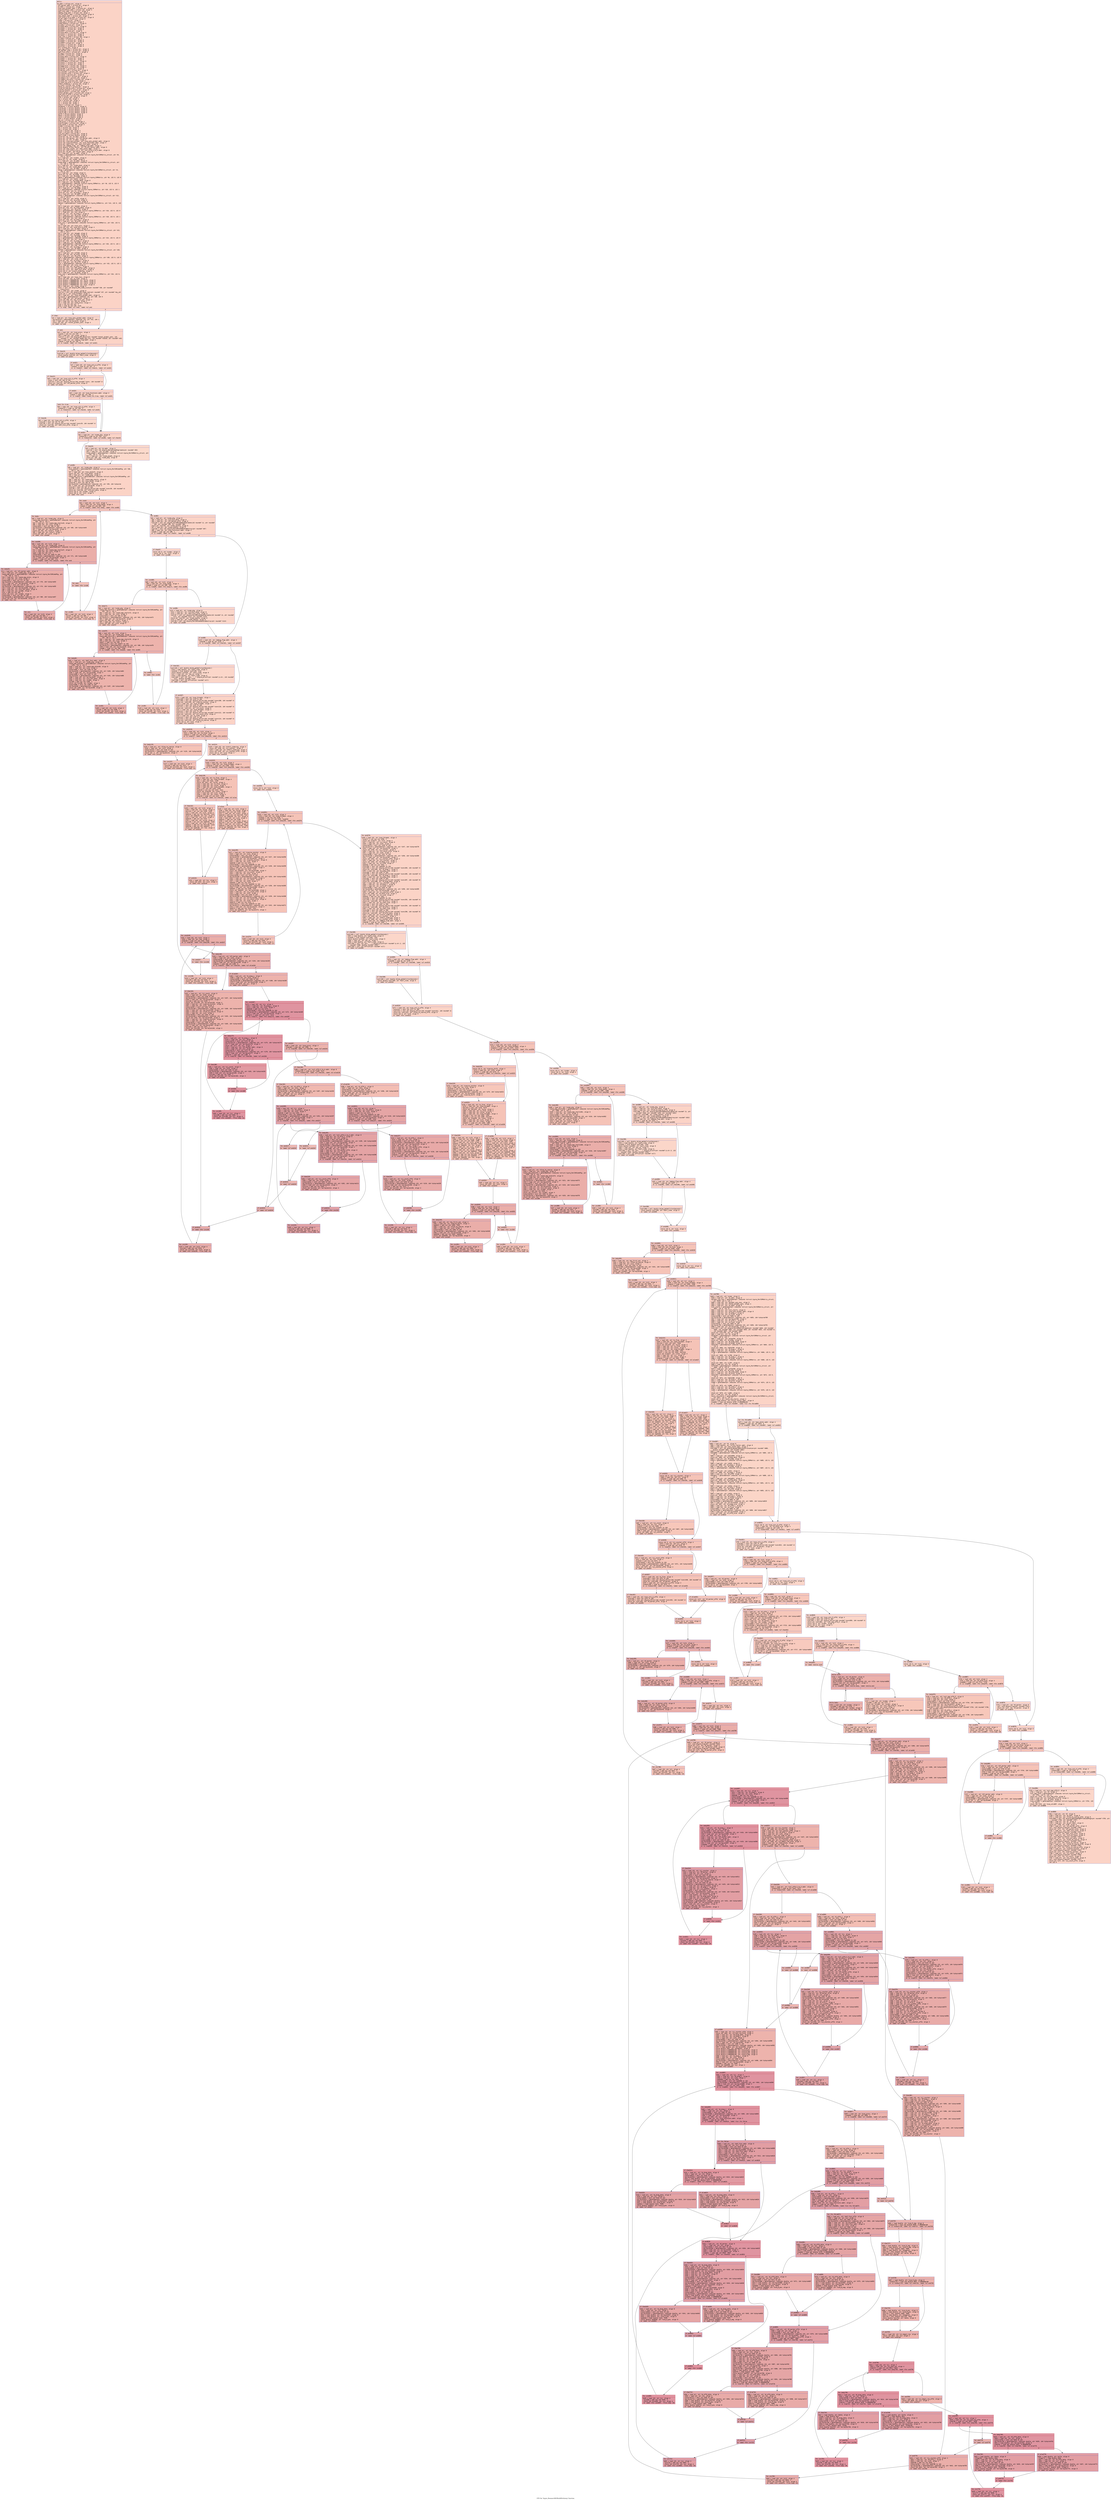 digraph "CFG for 'hypre_BoomerAMGBuildDirInterp' function" {
	label="CFG for 'hypre_BoomerAMGBuildDirInterp' function";

	Node0x558f7a566bd0 [shape=record,color="#3d50c3ff", style=filled, fillcolor="#f59c7d70" fontname="Courier",label="{entry:\l|  %A.addr = alloca ptr, align 8\l  %CF_marker.addr = alloca ptr, align 8\l  %S.addr = alloca ptr, align 8\l  %num_cpts_global.addr = alloca ptr, align 8\l  %num_functions.addr = alloca i32, align 4\l  %dof_func.addr = alloca ptr, align 8\l  %debug_flag.addr = alloca i32, align 4\l  %trunc_factor.addr = alloca double, align 8\l  %max_elmts.addr = alloca i32, align 4\l  %col_offd_S_to_A.addr = alloca ptr, align 8\l  %P_ptr.addr = alloca ptr, align 8\l  %comm = alloca ptr, align 8\l  %comm_pkg = alloca ptr, align 8\l  %comm_handle = alloca ptr, align 8\l  %A_diag = alloca ptr, align 8\l  %A_diag_data = alloca ptr, align 8\l  %A_diag_i = alloca ptr, align 8\l  %A_diag_j = alloca ptr, align 8\l  %A_offd = alloca ptr, align 8\l  %A_offd_data = alloca ptr, align 8\l  %A_offd_i = alloca ptr, align 8\l  %A_offd_j = alloca ptr, align 8\l  %num_cols_A_offd = alloca i32, align 4\l  %S_diag = alloca ptr, align 8\l  %S_diag_i = alloca ptr, align 8\l  %S_diag_j = alloca ptr, align 8\l  %S_offd = alloca ptr, align 8\l  %S_offd_i = alloca ptr, align 8\l  %S_offd_j = alloca ptr, align 8\l  %P = alloca ptr, align 8\l  %col_map_offd_P = alloca ptr, align 8\l  %CF_marker_offd = alloca ptr, align 8\l  %dof_func_offd = alloca ptr, align 8\l  %P_diag = alloca ptr, align 8\l  %P_offd = alloca ptr, align 8\l  %P_diag_data = alloca ptr, align 8\l  %P_diag_i = alloca ptr, align 8\l  %P_diag_j = alloca ptr, align 8\l  %P_offd_data = alloca ptr, align 8\l  %P_offd_i = alloca ptr, align 8\l  %P_offd_j = alloca ptr, align 8\l  %P_diag_size = alloca i32, align 4\l  %P_offd_size = alloca i32, align 4\l  %P_marker = alloca ptr, align 8\l  %P_marker_offd = alloca ptr, align 8\l  %jj_counter = alloca i32, align 4\l  %jj_counter_offd = alloca i32, align 4\l  %jj_count = alloca ptr, align 8\l  %jj_count_offd = alloca ptr, align 8\l  %jj_begin_row = alloca i32, align 4\l  %jj_begin_row_offd = alloca i32, align 4\l  %jj_end_row = alloca i32, align 4\l  %jj_end_row_offd = alloca i32, align 4\l  %start_indexing = alloca i32, align 4\l  %n_fine = alloca i32, align 4\l  %fine_to_coarse = alloca ptr, align 8\l  %fine_to_coarse_offd = alloca ptr, align 8\l  %coarse_counter = alloca ptr, align 8\l  %coarse_shift = alloca i32, align 4\l  %total_global_cpts = alloca i32, align 4\l  %num_cols_P_offd = alloca i32, align 4\l  %my_first_cpt = alloca i32, align 4\l  %i12 = alloca i32, align 4\l  %i1 = alloca i32, align 4\l  %j13 = alloca i32, align 4\l  %jl = alloca i32, align 4\l  %jj = alloca i32, align 4\l  %start = alloca i32, align 4\l  %diagonal = alloca double, align 8\l  %sum_N_pos = alloca double, align 8\l  %sum_P_pos = alloca double, align 8\l  %sum_N_neg = alloca double, align 8\l  %sum_P_neg = alloca double, align 8\l  %alfa = alloca double, align 8\l  %beta = alloca double, align 8\l  %zero = alloca double, align 8\l  %one = alloca double, align 8\l  %my_id = alloca i32, align 4\l  %num_procs = alloca i32, align 4\l  %num_threads = alloca i32, align 4\l  %num_sends = alloca i32, align 4\l  %index = alloca i32, align 4\l  %ns = alloca i32, align 4\l  %ne = alloca i32, align 4\l  %size = alloca i32, align 4\l  %rest = alloca i32, align 4\l  %int_buf_data = alloca ptr, align 8\l  %wall_time = alloca double, align 8\l  store ptr %A, ptr %A.addr, align 8\l  store ptr %CF_marker, ptr %CF_marker.addr, align 8\l  store ptr %S, ptr %S.addr, align 8\l  store ptr %num_cpts_global, ptr %num_cpts_global.addr, align 8\l  store i32 %num_functions, ptr %num_functions.addr, align 4\l  store ptr %dof_func, ptr %dof_func.addr, align 8\l  store i32 %debug_flag, ptr %debug_flag.addr, align 4\l  store double %trunc_factor, ptr %trunc_factor.addr, align 8\l  store i32 %max_elmts, ptr %max_elmts.addr, align 4\l  store ptr %col_offd_S_to_A, ptr %col_offd_S_to_A.addr, align 8\l  store ptr %P_ptr, ptr %P_ptr.addr, align 8\l  %0 = load ptr, ptr %A.addr, align 8\l  %comm1 = getelementptr inbounds %struct.hypre_ParCSRMatrix_struct, ptr %0,\l... i32 0, i32 0\l  %1 = load ptr, ptr %comm1, align 8\l  store ptr %1, ptr %comm, align 8\l  %2 = load ptr, ptr %A.addr, align 8\l  %comm_pkg2 = getelementptr inbounds %struct.hypre_ParCSRMatrix_struct, ptr\l... %2, i32 0, i32 14\l  %3 = load ptr, ptr %comm_pkg2, align 8\l  store ptr %3, ptr %comm_pkg, align 8\l  %4 = load ptr, ptr %A.addr, align 8\l  %diag = getelementptr inbounds %struct.hypre_ParCSRMatrix_struct, ptr %4,\l... i32 0, i32 7\l  %5 = load ptr, ptr %diag, align 8\l  store ptr %5, ptr %A_diag, align 8\l  %6 = load ptr, ptr %A_diag, align 8\l  %data = getelementptr inbounds %struct.hypre_CSRMatrix, ptr %6, i32 0, i32 6\l  %7 = load ptr, ptr %data, align 8\l  store ptr %7, ptr %A_diag_data, align 8\l  %8 = load ptr, ptr %A_diag, align 8\l  %i = getelementptr inbounds %struct.hypre_CSRMatrix, ptr %8, i32 0, i32 0\l  %9 = load ptr, ptr %i, align 8\l  store ptr %9, ptr %A_diag_i, align 8\l  %10 = load ptr, ptr %A_diag, align 8\l  %j = getelementptr inbounds %struct.hypre_CSRMatrix, ptr %10, i32 0, i32 1\l  %11 = load ptr, ptr %j, align 8\l  store ptr %11, ptr %A_diag_j, align 8\l  %12 = load ptr, ptr %A.addr, align 8\l  %offd = getelementptr inbounds %struct.hypre_ParCSRMatrix_struct, ptr %12,\l... i32 0, i32 8\l  %13 = load ptr, ptr %offd, align 8\l  store ptr %13, ptr %A_offd, align 8\l  %14 = load ptr, ptr %A_offd, align 8\l  %data3 = getelementptr inbounds %struct.hypre_CSRMatrix, ptr %14, i32 0, i32\l... 6\l  %15 = load ptr, ptr %data3, align 8\l  store ptr %15, ptr %A_offd_data, align 8\l  %16 = load ptr, ptr %A_offd, align 8\l  %i4 = getelementptr inbounds %struct.hypre_CSRMatrix, ptr %16, i32 0, i32 0\l  %17 = load ptr, ptr %i4, align 8\l  store ptr %17, ptr %A_offd_i, align 8\l  %18 = load ptr, ptr %A_offd, align 8\l  %j5 = getelementptr inbounds %struct.hypre_CSRMatrix, ptr %18, i32 0, i32 1\l  %19 = load ptr, ptr %j5, align 8\l  store ptr %19, ptr %A_offd_j, align 8\l  %20 = load ptr, ptr %A_offd, align 8\l  %num_cols = getelementptr inbounds %struct.hypre_CSRMatrix, ptr %20, i32 0,\l... i32 3\l  %21 = load i32, ptr %num_cols, align 4\l  store i32 %21, ptr %num_cols_A_offd, align 4\l  %22 = load ptr, ptr %S.addr, align 8\l  %diag6 = getelementptr inbounds %struct.hypre_ParCSRMatrix_struct, ptr %22,\l... i32 0, i32 7\l  %23 = load ptr, ptr %diag6, align 8\l  store ptr %23, ptr %S_diag, align 8\l  %24 = load ptr, ptr %S_diag, align 8\l  %i7 = getelementptr inbounds %struct.hypre_CSRMatrix, ptr %24, i32 0, i32 0\l  %25 = load ptr, ptr %i7, align 8\l  store ptr %25, ptr %S_diag_i, align 8\l  %26 = load ptr, ptr %S_diag, align 8\l  %j8 = getelementptr inbounds %struct.hypre_CSRMatrix, ptr %26, i32 0, i32 1\l  %27 = load ptr, ptr %j8, align 8\l  store ptr %27, ptr %S_diag_j, align 8\l  %28 = load ptr, ptr %S.addr, align 8\l  %offd9 = getelementptr inbounds %struct.hypre_ParCSRMatrix_struct, ptr %28,\l... i32 0, i32 8\l  %29 = load ptr, ptr %offd9, align 8\l  store ptr %29, ptr %S_offd, align 8\l  %30 = load ptr, ptr %S_offd, align 8\l  %i10 = getelementptr inbounds %struct.hypre_CSRMatrix, ptr %30, i32 0, i32 0\l  %31 = load ptr, ptr %i10, align 8\l  store ptr %31, ptr %S_offd_i, align 8\l  %32 = load ptr, ptr %S_offd, align 8\l  %j11 = getelementptr inbounds %struct.hypre_CSRMatrix, ptr %32, i32 0, i32 1\l  %33 = load ptr, ptr %j11, align 8\l  store ptr %33, ptr %S_offd_j, align 8\l  store ptr null, ptr %CF_marker_offd, align 8\l  store ptr null, ptr %dof_func_offd, align 8\l  store i32 0, ptr %start_indexing, align 4\l  %34 = load ptr, ptr %A_diag, align 8\l  %num_rows = getelementptr inbounds %struct.hypre_CSRMatrix, ptr %34, i32 0,\l... i32 2\l  %35 = load i32, ptr %num_rows, align 8\l  store i32 %35, ptr %n_fine, align 4\l  store double 1.000000e+00, ptr %alfa, align 8\l  store double 1.000000e+00, ptr %beta, align 8\l  store double 0.000000e+00, ptr %zero, align 8\l  store double 1.000000e+00, ptr %one, align 8\l  %36 = load ptr, ptr %comm, align 8\l  %call = call i32 @hypre_MPI_Comm_size(ptr noundef %36, ptr noundef\l... %num_procs)\l  %37 = load ptr, ptr %comm, align 8\l  %call14 = call i32 @hypre_MPI_Comm_rank(ptr noundef %37, ptr noundef %my_id)\l  store i32 1, ptr %num_threads, align 4\l  %38 = load ptr, ptr %num_cpts_global.addr, align 8\l  %arrayidx = getelementptr inbounds i32, ptr %38, i64 0\l  %39 = load i32, ptr %arrayidx, align 4\l  store i32 %39, ptr %my_first_cpt, align 4\l  %40 = load i32, ptr %my_id, align 4\l  %41 = load i32, ptr %num_procs, align 4\l  %sub = sub nsw i32 %41, 1\l  %cmp = icmp eq i32 %40, %sub\l  br i1 %cmp, label %if.then, label %if.end\l|{<s0>T|<s1>F}}"];
	Node0x558f7a566bd0:s0 -> Node0x558f7a614f40[tooltip="entry -> if.then\nProbability 50.00%" ];
	Node0x558f7a566bd0:s1 -> Node0x558f7a614fb0[tooltip="entry -> if.end\nProbability 50.00%" ];
	Node0x558f7a614f40 [shape=record,color="#3d50c3ff", style=filled, fillcolor="#f6a38570" fontname="Courier",label="{if.then:\l|  %42 = load ptr, ptr %num_cpts_global.addr, align 8\l  %arrayidx15 = getelementptr inbounds i32, ptr %42, i64 1\l  %43 = load i32, ptr %arrayidx15, align 4\l  store i32 %43, ptr %total_global_cpts, align 4\l  br label %if.end\l}"];
	Node0x558f7a614f40 -> Node0x558f7a614fb0[tooltip="if.then -> if.end\nProbability 100.00%" ];
	Node0x558f7a614fb0 [shape=record,color="#3d50c3ff", style=filled, fillcolor="#f59c7d70" fontname="Courier",label="{if.end:\l|  %44 = load i32, ptr %num_procs, align 4\l  %sub16 = sub nsw i32 %44, 1\l  %45 = load ptr, ptr %comm, align 8\l  %call17 = call i32 @hypre_MPI_Bcast(ptr noundef %total_global_cpts, i32\l... noundef 1, ptr noundef @ompi_mpi_int, i32 noundef %sub16, ptr noundef %45)\l  %46 = load i32, ptr %debug_flag.addr, align 4\l  %cmp18 = icmp eq i32 %46, 4\l  br i1 %cmp18, label %if.then19, label %if.end21\l|{<s0>T|<s1>F}}"];
	Node0x558f7a614fb0:s0 -> Node0x558f7a615820[tooltip="if.end -> if.then19\nProbability 50.00%" ];
	Node0x558f7a614fb0:s1 -> Node0x558f7a615870[tooltip="if.end -> if.end21\nProbability 50.00%" ];
	Node0x558f7a615820 [shape=record,color="#3d50c3ff", style=filled, fillcolor="#f6a38570" fontname="Courier",label="{if.then19:\l|  %call20 = call double @time_getWallclockSeconds()\l  store double %call20, ptr %wall_time, align 8\l  br label %if.end21\l}"];
	Node0x558f7a615820 -> Node0x558f7a615870[tooltip="if.then19 -> if.end21\nProbability 100.00%" ];
	Node0x558f7a615870 [shape=record,color="#3d50c3ff", style=filled, fillcolor="#f59c7d70" fontname="Courier",label="{if.end21:\l|  %47 = load i32, ptr %num_cols_A_offd, align 4\l  %tobool = icmp ne i32 %47, 0\l  br i1 %tobool, label %if.then22, label %if.end24\l|{<s0>T|<s1>F}}"];
	Node0x558f7a615870:s0 -> Node0x558f7a616510[tooltip="if.end21 -> if.then22\nProbability 62.50%" ];
	Node0x558f7a615870:s1 -> Node0x558f7a616560[tooltip="if.end21 -> if.end24\nProbability 37.50%" ];
	Node0x558f7a616510 [shape=record,color="#3d50c3ff", style=filled, fillcolor="#f6a38570" fontname="Courier",label="{if.then22:\l|  %48 = load i32, ptr %num_cols_A_offd, align 4\l  %conv = sext i32 %48 to i64\l  %call23 = call ptr @hypre_CAlloc(i64 noundef %conv, i64 noundef 4)\l  store ptr %call23, ptr %CF_marker_offd, align 8\l  br label %if.end24\l}"];
	Node0x558f7a616510 -> Node0x558f7a616560[tooltip="if.then22 -> if.end24\nProbability 100.00%" ];
	Node0x558f7a616560 [shape=record,color="#3d50c3ff", style=filled, fillcolor="#f59c7d70" fontname="Courier",label="{if.end24:\l|  %49 = load i32, ptr %num_functions.addr, align 4\l  %cmp25 = icmp sgt i32 %49, 1\l  br i1 %cmp25, label %land.lhs.true, label %if.end31\l|{<s0>T|<s1>F}}"];
	Node0x558f7a616560:s0 -> Node0x558f7a616b40[tooltip="if.end24 -> land.lhs.true\nProbability 50.00%" ];
	Node0x558f7a616560:s1 -> Node0x558f7a616b90[tooltip="if.end24 -> if.end31\nProbability 50.00%" ];
	Node0x558f7a616b40 [shape=record,color="#3d50c3ff", style=filled, fillcolor="#f6a38570" fontname="Courier",label="{land.lhs.true:\l|  %50 = load i32, ptr %num_cols_A_offd, align 4\l  %tobool27 = icmp ne i32 %50, 0\l  br i1 %tobool27, label %if.then28, label %if.end31\l|{<s0>T|<s1>F}}"];
	Node0x558f7a616b40:s0 -> Node0x558f7a616dd0[tooltip="land.lhs.true -> if.then28\nProbability 62.50%" ];
	Node0x558f7a616b40:s1 -> Node0x558f7a616b90[tooltip="land.lhs.true -> if.end31\nProbability 37.50%" ];
	Node0x558f7a616dd0 [shape=record,color="#3d50c3ff", style=filled, fillcolor="#f7ac8e70" fontname="Courier",label="{if.then28:\l|  %51 = load i32, ptr %num_cols_A_offd, align 4\l  %conv29 = sext i32 %51 to i64\l  %call30 = call ptr @hypre_CAlloc(i64 noundef %conv29, i64 noundef 4)\l  store ptr %call30, ptr %dof_func_offd, align 8\l  br label %if.end31\l}"];
	Node0x558f7a616dd0 -> Node0x558f7a616b90[tooltip="if.then28 -> if.end31\nProbability 100.00%" ];
	Node0x558f7a616b90 [shape=record,color="#3d50c3ff", style=filled, fillcolor="#f59c7d70" fontname="Courier",label="{if.end31:\l|  %52 = load ptr, ptr %comm_pkg, align 8\l  %tobool32 = icmp ne ptr %52, null\l  br i1 %tobool32, label %if.end36, label %if.then33\l|{<s0>T|<s1>F}}"];
	Node0x558f7a616b90:s0 -> Node0x558f7a6173b0[tooltip="if.end31 -> if.end36\nProbability 62.50%" ];
	Node0x558f7a616b90:s1 -> Node0x558f7a617430[tooltip="if.end31 -> if.then33\nProbability 37.50%" ];
	Node0x558f7a617430 [shape=record,color="#3d50c3ff", style=filled, fillcolor="#f7a88970" fontname="Courier",label="{if.then33:\l|  %53 = load ptr, ptr %A.addr, align 8\l  %call34 = call i32 @hypre_MatvecCommPkgCreate(ptr noundef %53)\l  %54 = load ptr, ptr %A.addr, align 8\l  %comm_pkg35 = getelementptr inbounds %struct.hypre_ParCSRMatrix_struct, ptr\l... %54, i32 0, i32 14\l  %55 = load ptr, ptr %comm_pkg35, align 8\l  store ptr %55, ptr %comm_pkg, align 8\l  br label %if.end36\l}"];
	Node0x558f7a617430 -> Node0x558f7a6173b0[tooltip="if.then33 -> if.end36\nProbability 100.00%" ];
	Node0x558f7a6173b0 [shape=record,color="#3d50c3ff", style=filled, fillcolor="#f59c7d70" fontname="Courier",label="{if.end36:\l|  %56 = load ptr, ptr %comm_pkg, align 8\l  %num_sends37 = getelementptr inbounds %struct.hypre_ParCSRCommPkg, ptr %56,\l... i32 0, i32 1\l  %57 = load i32, ptr %num_sends37, align 8\l  store i32 %57, ptr %num_sends, align 4\l  %58 = load ptr, ptr %comm_pkg, align 8\l  %send_map_starts = getelementptr inbounds %struct.hypre_ParCSRCommPkg, ptr\l... %58, i32 0, i32 3\l  %59 = load ptr, ptr %send_map_starts, align 8\l  %60 = load i32, ptr %num_sends, align 4\l  %idxprom = sext i32 %60 to i64\l  %arrayidx38 = getelementptr inbounds i32, ptr %59, i64 %idxprom\l  %61 = load i32, ptr %arrayidx38, align 4\l  %conv39 = sext i32 %61 to i64\l  %call40 = call ptr @hypre_CAlloc(i64 noundef %conv39, i64 noundef 4)\l  store ptr %call40, ptr %int_buf_data, align 8\l  store i32 0, ptr %index, align 4\l  store i32 0, ptr %i12, align 4\l  br label %for.cond\l}"];
	Node0x558f7a6173b0 -> Node0x558f7a618470[tooltip="if.end36 -> for.cond\nProbability 100.00%" ];
	Node0x558f7a618470 [shape=record,color="#3d50c3ff", style=filled, fillcolor="#e8765c70" fontname="Courier",label="{for.cond:\l|  %62 = load i32, ptr %i12, align 4\l  %63 = load i32, ptr %num_sends, align 4\l  %cmp41 = icmp slt i32 %62, %63\l  br i1 %cmp41, label %for.body, label %for.end62\l|{<s0>T|<s1>F}}"];
	Node0x558f7a618470:s0 -> Node0x558f7a6186f0[tooltip="for.cond -> for.body\nProbability 96.88%" ];
	Node0x558f7a618470:s1 -> Node0x558f7a618770[tooltip="for.cond -> for.end62\nProbability 3.12%" ];
	Node0x558f7a6186f0 [shape=record,color="#3d50c3ff", style=filled, fillcolor="#e8765c70" fontname="Courier",label="{for.body:\l|  %64 = load ptr, ptr %comm_pkg, align 8\l  %send_map_starts43 = getelementptr inbounds %struct.hypre_ParCSRCommPkg, ptr\l... %64, i32 0, i32 3\l  %65 = load ptr, ptr %send_map_starts43, align 8\l  %66 = load i32, ptr %i12, align 4\l  %idxprom44 = sext i32 %66 to i64\l  %arrayidx45 = getelementptr inbounds i32, ptr %65, i64 %idxprom44\l  %67 = load i32, ptr %arrayidx45, align 4\l  store i32 %67, ptr %start, align 4\l  %68 = load i32, ptr %start, align 4\l  store i32 %68, ptr %j13, align 4\l  br label %for.cond46\l}"];
	Node0x558f7a6186f0 -> Node0x558f7a618ef0[tooltip="for.body -> for.cond46\nProbability 100.00%" ];
	Node0x558f7a618ef0 [shape=record,color="#3d50c3ff", style=filled, fillcolor="#d0473d70" fontname="Courier",label="{for.cond46:\l|  %69 = load i32, ptr %j13, align 4\l  %70 = load ptr, ptr %comm_pkg, align 8\l  %send_map_starts47 = getelementptr inbounds %struct.hypre_ParCSRCommPkg, ptr\l... %70, i32 0, i32 3\l  %71 = load ptr, ptr %send_map_starts47, align 8\l  %72 = load i32, ptr %i12, align 4\l  %add = add nsw i32 %72, 1\l  %idxprom48 = sext i32 %add to i64\l  %arrayidx49 = getelementptr inbounds i32, ptr %71, i64 %idxprom48\l  %73 = load i32, ptr %arrayidx49, align 4\l  %cmp50 = icmp slt i32 %69, %73\l  br i1 %cmp50, label %for.body52, label %for.end\l|{<s0>T|<s1>F}}"];
	Node0x558f7a618ef0:s0 -> Node0x558f7a619620[tooltip="for.cond46 -> for.body52\nProbability 96.88%" ];
	Node0x558f7a618ef0:s1 -> Node0x558f7a6196a0[tooltip="for.cond46 -> for.end\nProbability 3.12%" ];
	Node0x558f7a619620 [shape=record,color="#3d50c3ff", style=filled, fillcolor="#d0473d70" fontname="Courier",label="{for.body52:\l|  %74 = load ptr, ptr %CF_marker.addr, align 8\l  %75 = load ptr, ptr %comm_pkg, align 8\l  %send_map_elmts = getelementptr inbounds %struct.hypre_ParCSRCommPkg, ptr\l... %75, i32 0, i32 4\l  %76 = load ptr, ptr %send_map_elmts, align 8\l  %77 = load i32, ptr %j13, align 4\l  %idxprom53 = sext i32 %77 to i64\l  %arrayidx54 = getelementptr inbounds i32, ptr %76, i64 %idxprom53\l  %78 = load i32, ptr %arrayidx54, align 4\l  %idxprom55 = sext i32 %78 to i64\l  %arrayidx56 = getelementptr inbounds i32, ptr %74, i64 %idxprom55\l  %79 = load i32, ptr %arrayidx56, align 4\l  %80 = load ptr, ptr %int_buf_data, align 8\l  %81 = load i32, ptr %index, align 4\l  %inc = add nsw i32 %81, 1\l  store i32 %inc, ptr %index, align 4\l  %idxprom57 = sext i32 %81 to i64\l  %arrayidx58 = getelementptr inbounds i32, ptr %80, i64 %idxprom57\l  store i32 %79, ptr %arrayidx58, align 4\l  br label %for.inc\l}"];
	Node0x558f7a619620 -> Node0x558f7a61a2c0[tooltip="for.body52 -> for.inc\nProbability 100.00%" ];
	Node0x558f7a61a2c0 [shape=record,color="#3d50c3ff", style=filled, fillcolor="#d0473d70" fontname="Courier",label="{for.inc:\l|  %82 = load i32, ptr %j13, align 4\l  %inc59 = add nsw i32 %82, 1\l  store i32 %inc59, ptr %j13, align 4\l  br label %for.cond46, !llvm.loop !6\l}"];
	Node0x558f7a61a2c0 -> Node0x558f7a618ef0[tooltip="for.inc -> for.cond46\nProbability 100.00%" ];
	Node0x558f7a6196a0 [shape=record,color="#3d50c3ff", style=filled, fillcolor="#e8765c70" fontname="Courier",label="{for.end:\l|  br label %for.inc60\l}"];
	Node0x558f7a6196a0 -> Node0x558f7a61a6b0[tooltip="for.end -> for.inc60\nProbability 100.00%" ];
	Node0x558f7a61a6b0 [shape=record,color="#3d50c3ff", style=filled, fillcolor="#e8765c70" fontname="Courier",label="{for.inc60:\l|  %83 = load i32, ptr %i12, align 4\l  %inc61 = add nsw i32 %83, 1\l  store i32 %inc61, ptr %i12, align 4\l  br label %for.cond, !llvm.loop !8\l}"];
	Node0x558f7a61a6b0 -> Node0x558f7a618470[tooltip="for.inc60 -> for.cond\nProbability 100.00%" ];
	Node0x558f7a618770 [shape=record,color="#3d50c3ff", style=filled, fillcolor="#f59c7d70" fontname="Courier",label="{for.end62:\l|  %84 = load ptr, ptr %comm_pkg, align 8\l  %85 = load ptr, ptr %int_buf_data, align 8\l  %86 = load ptr, ptr %CF_marker_offd, align 8\l  %call63 = call ptr @hypre_ParCSRCommHandleCreate(i32 noundef 11, ptr noundef\l... %84, ptr noundef %85, ptr noundef %86)\l  store ptr %call63, ptr %comm_handle, align 8\l  %87 = load ptr, ptr %comm_handle, align 8\l  %call64 = call i32 @hypre_ParCSRCommHandleDestroy(ptr noundef %87)\l  %88 = load i32, ptr %num_functions.addr, align 4\l  %cmp65 = icmp sgt i32 %88, 1\l  br i1 %cmp65, label %if.then67, label %if.end99\l|{<s0>T|<s1>F}}"];
	Node0x558f7a618770:s0 -> Node0x558f7a61b1e0[tooltip="for.end62 -> if.then67\nProbability 50.00%" ];
	Node0x558f7a618770:s1 -> Node0x558f7a61b230[tooltip="for.end62 -> if.end99\nProbability 50.00%" ];
	Node0x558f7a61b1e0 [shape=record,color="#3d50c3ff", style=filled, fillcolor="#f6a38570" fontname="Courier",label="{if.then67:\l|  store i32 0, ptr %index, align 4\l  store i32 0, ptr %i12, align 4\l  br label %for.cond68\l}"];
	Node0x558f7a61b1e0 -> Node0x558f7a61b470[tooltip="if.then67 -> for.cond68\nProbability 100.00%" ];
	Node0x558f7a61b470 [shape=record,color="#3d50c3ff", style=filled, fillcolor="#ec7f6370" fontname="Courier",label="{for.cond68:\l|  %89 = load i32, ptr %i12, align 4\l  %90 = load i32, ptr %num_sends, align 4\l  %cmp69 = icmp slt i32 %89, %90\l  br i1 %cmp69, label %for.body71, label %for.end96\l|{<s0>T|<s1>F}}"];
	Node0x558f7a61b470:s0 -> Node0x558f7a61b710[tooltip="for.cond68 -> for.body71\nProbability 96.88%" ];
	Node0x558f7a61b470:s1 -> Node0x558f7a61b790[tooltip="for.cond68 -> for.end96\nProbability 3.12%" ];
	Node0x558f7a61b710 [shape=record,color="#3d50c3ff", style=filled, fillcolor="#ec7f6370" fontname="Courier",label="{for.body71:\l|  %91 = load ptr, ptr %comm_pkg, align 8\l  %send_map_starts72 = getelementptr inbounds %struct.hypre_ParCSRCommPkg, ptr\l... %91, i32 0, i32 3\l  %92 = load ptr, ptr %send_map_starts72, align 8\l  %93 = load i32, ptr %i12, align 4\l  %idxprom73 = sext i32 %93 to i64\l  %arrayidx74 = getelementptr inbounds i32, ptr %92, i64 %idxprom73\l  %94 = load i32, ptr %arrayidx74, align 4\l  store i32 %94, ptr %start, align 4\l  %95 = load i32, ptr %start, align 4\l  store i32 %95, ptr %j13, align 4\l  br label %for.cond75\l}"];
	Node0x558f7a61b710 -> Node0x558f7a615cf0[tooltip="for.body71 -> for.cond75\nProbability 100.00%" ];
	Node0x558f7a615cf0 [shape=record,color="#3d50c3ff", style=filled, fillcolor="#d6524470" fontname="Courier",label="{for.cond75:\l|  %96 = load i32, ptr %j13, align 4\l  %97 = load ptr, ptr %comm_pkg, align 8\l  %send_map_starts76 = getelementptr inbounds %struct.hypre_ParCSRCommPkg, ptr\l... %97, i32 0, i32 3\l  %98 = load ptr, ptr %send_map_starts76, align 8\l  %99 = load i32, ptr %i12, align 4\l  %add77 = add nsw i32 %99, 1\l  %idxprom78 = sext i32 %add77 to i64\l  %arrayidx79 = getelementptr inbounds i32, ptr %98, i64 %idxprom78\l  %100 = load i32, ptr %arrayidx79, align 4\l  %cmp80 = icmp slt i32 %96, %100\l  br i1 %cmp80, label %for.body82, label %for.end93\l|{<s0>T|<s1>F}}"];
	Node0x558f7a615cf0:s0 -> Node0x558f7a56b210[tooltip="for.cond75 -> for.body82\nProbability 96.88%" ];
	Node0x558f7a615cf0:s1 -> Node0x558f7a56b290[tooltip="for.cond75 -> for.end93\nProbability 3.12%" ];
	Node0x558f7a56b210 [shape=record,color="#3d50c3ff", style=filled, fillcolor="#d6524470" fontname="Courier",label="{for.body82:\l|  %101 = load ptr, ptr %dof_func.addr, align 8\l  %102 = load ptr, ptr %comm_pkg, align 8\l  %send_map_elmts83 = getelementptr inbounds %struct.hypre_ParCSRCommPkg, ptr\l... %102, i32 0, i32 4\l  %103 = load ptr, ptr %send_map_elmts83, align 8\l  %104 = load i32, ptr %j13, align 4\l  %idxprom84 = sext i32 %104 to i64\l  %arrayidx85 = getelementptr inbounds i32, ptr %103, i64 %idxprom84\l  %105 = load i32, ptr %arrayidx85, align 4\l  %idxprom86 = sext i32 %105 to i64\l  %arrayidx87 = getelementptr inbounds i32, ptr %101, i64 %idxprom86\l  %106 = load i32, ptr %arrayidx87, align 4\l  %107 = load ptr, ptr %int_buf_data, align 8\l  %108 = load i32, ptr %index, align 4\l  %inc88 = add nsw i32 %108, 1\l  store i32 %inc88, ptr %index, align 4\l  %idxprom89 = sext i32 %108 to i64\l  %arrayidx90 = getelementptr inbounds i32, ptr %107, i64 %idxprom89\l  store i32 %106, ptr %arrayidx90, align 4\l  br label %for.inc91\l}"];
	Node0x558f7a56b210 -> Node0x558f7a61e740[tooltip="for.body82 -> for.inc91\nProbability 100.00%" ];
	Node0x558f7a61e740 [shape=record,color="#3d50c3ff", style=filled, fillcolor="#d6524470" fontname="Courier",label="{for.inc91:\l|  %109 = load i32, ptr %j13, align 4\l  %inc92 = add nsw i32 %109, 1\l  store i32 %inc92, ptr %j13, align 4\l  br label %for.cond75, !llvm.loop !9\l}"];
	Node0x558f7a61e740 -> Node0x558f7a615cf0[tooltip="for.inc91 -> for.cond75\nProbability 100.00%" ];
	Node0x558f7a56b290 [shape=record,color="#3d50c3ff", style=filled, fillcolor="#ec7f6370" fontname="Courier",label="{for.end93:\l|  br label %for.inc94\l}"];
	Node0x558f7a56b290 -> Node0x558f7a61eba0[tooltip="for.end93 -> for.inc94\nProbability 100.00%" ];
	Node0x558f7a61eba0 [shape=record,color="#3d50c3ff", style=filled, fillcolor="#ec7f6370" fontname="Courier",label="{for.inc94:\l|  %110 = load i32, ptr %i12, align 4\l  %inc95 = add nsw i32 %110, 1\l  store i32 %inc95, ptr %i12, align 4\l  br label %for.cond68, !llvm.loop !10\l}"];
	Node0x558f7a61eba0 -> Node0x558f7a61b470[tooltip="for.inc94 -> for.cond68\nProbability 100.00%" ];
	Node0x558f7a61b790 [shape=record,color="#3d50c3ff", style=filled, fillcolor="#f6a38570" fontname="Courier",label="{for.end96:\l|  %111 = load ptr, ptr %comm_pkg, align 8\l  %112 = load ptr, ptr %int_buf_data, align 8\l  %113 = load ptr, ptr %dof_func_offd, align 8\l  %call97 = call ptr @hypre_ParCSRCommHandleCreate(i32 noundef 11, ptr noundef\l... %111, ptr noundef %112, ptr noundef %113)\l  store ptr %call97, ptr %comm_handle, align 8\l  %114 = load ptr, ptr %comm_handle, align 8\l  %call98 = call i32 @hypre_ParCSRCommHandleDestroy(ptr noundef %114)\l  br label %if.end99\l}"];
	Node0x558f7a61b790 -> Node0x558f7a61b230[tooltip="for.end96 -> if.end99\nProbability 100.00%" ];
	Node0x558f7a61b230 [shape=record,color="#3d50c3ff", style=filled, fillcolor="#f59c7d70" fontname="Courier",label="{if.end99:\l|  %115 = load i32, ptr %debug_flag.addr, align 4\l  %cmp100 = icmp eq i32 %115, 4\l  br i1 %cmp100, label %if.then102, label %if.end107\l|{<s0>T|<s1>F}}"];
	Node0x558f7a61b230:s0 -> Node0x558f7a61f710[tooltip="if.end99 -> if.then102\nProbability 50.00%" ];
	Node0x558f7a61b230:s1 -> Node0x558f7a61f760[tooltip="if.end99 -> if.end107\nProbability 50.00%" ];
	Node0x558f7a61f710 [shape=record,color="#3d50c3ff", style=filled, fillcolor="#f6a38570" fontname="Courier",label="{if.then102:\l|  %call103 = call double @time_getWallclockSeconds()\l  %116 = load double, ptr %wall_time, align 8\l  %sub104 = fsub double %call103, %116\l  store double %sub104, ptr %wall_time, align 8\l  %117 = load i32, ptr %my_id, align 4\l  %118 = load double, ptr %wall_time, align 8\l  %call105 = call i32 (ptr, ...) @hypre_printf(ptr noundef @.str, i32 noundef\l... %117, double noundef %118)\l  %call106 = call i32 @fflush(ptr noundef null)\l  br label %if.end107\l}"];
	Node0x558f7a61f710 -> Node0x558f7a61f760[tooltip="if.then102 -> if.end107\nProbability 100.00%" ];
	Node0x558f7a61f760 [shape=record,color="#3d50c3ff", style=filled, fillcolor="#f59c7d70" fontname="Courier",label="{if.end107:\l|  %119 = load i32, ptr %num_threads, align 4\l  %conv108 = sext i32 %119 to i64\l  %call109 = call ptr @hypre_CAlloc(i64 noundef %conv108, i64 noundef 4)\l  store ptr %call109, ptr %coarse_counter, align 8\l  %120 = load i32, ptr %num_threads, align 4\l  %conv110 = sext i32 %120 to i64\l  %call111 = call ptr @hypre_CAlloc(i64 noundef %conv110, i64 noundef 4)\l  store ptr %call111, ptr %jj_count, align 8\l  %121 = load i32, ptr %num_threads, align 4\l  %conv112 = sext i32 %121 to i64\l  %call113 = call ptr @hypre_CAlloc(i64 noundef %conv112, i64 noundef 4)\l  store ptr %call113, ptr %jj_count_offd, align 8\l  %122 = load i32, ptr %n_fine, align 4\l  %conv114 = sext i32 %122 to i64\l  %call115 = call ptr @hypre_CAlloc(i64 noundef %conv114, i64 noundef 4)\l  store ptr %call115, ptr %fine_to_coarse, align 8\l  store i32 0, ptr %i12, align 4\l  br label %for.cond116\l}"];
	Node0x558f7a61f760 -> Node0x558f7a620ab0[tooltip="if.end107 -> for.cond116\nProbability 100.00%" ];
	Node0x558f7a620ab0 [shape=record,color="#3d50c3ff", style=filled, fillcolor="#e8765c70" fontname="Courier",label="{for.cond116:\l|  %123 = load i32, ptr %i12, align 4\l  %124 = load i32, ptr %n_fine, align 4\l  %cmp117 = icmp slt i32 %123, %124\l  br i1 %cmp117, label %for.body119, label %for.end124\l|{<s0>T|<s1>F}}"];
	Node0x558f7a620ab0:s0 -> Node0x558f7a620d00[tooltip="for.cond116 -> for.body119\nProbability 96.88%" ];
	Node0x558f7a620ab0:s1 -> Node0x558f7a620d50[tooltip="for.cond116 -> for.end124\nProbability 3.12%" ];
	Node0x558f7a620d00 [shape=record,color="#3d50c3ff", style=filled, fillcolor="#e8765c70" fontname="Courier",label="{for.body119:\l|  %125 = load ptr, ptr %fine_to_coarse, align 8\l  %126 = load i32, ptr %i12, align 4\l  %idxprom120 = sext i32 %126 to i64\l  %arrayidx121 = getelementptr inbounds i32, ptr %125, i64 %idxprom120\l  store i32 -1, ptr %arrayidx121, align 4\l  br label %for.inc122\l}"];
	Node0x558f7a620d00 -> Node0x558f7a621190[tooltip="for.body119 -> for.inc122\nProbability 100.00%" ];
	Node0x558f7a621190 [shape=record,color="#3d50c3ff", style=filled, fillcolor="#e8765c70" fontname="Courier",label="{for.inc122:\l|  %127 = load i32, ptr %i12, align 4\l  %inc123 = add nsw i32 %127, 1\l  store i32 %inc123, ptr %i12, align 4\l  br label %for.cond116, !llvm.loop !11\l}"];
	Node0x558f7a621190 -> Node0x558f7a620ab0[tooltip="for.inc122 -> for.cond116\nProbability 100.00%" ];
	Node0x558f7a620d50 [shape=record,color="#3d50c3ff", style=filled, fillcolor="#f59c7d70" fontname="Courier",label="{for.end124:\l|  %128 = load i32, ptr %start_indexing, align 4\l  store i32 %128, ptr %jj_counter, align 4\l  %129 = load i32, ptr %start_indexing, align 4\l  store i32 %129, ptr %jj_counter_offd, align 4\l  store i32 0, ptr %j13, align 4\l  br label %for.cond125\l}"];
	Node0x558f7a620d50 -> Node0x558f7a621920[tooltip="for.end124 -> for.cond125\nProbability 100.00%" ];
	Node0x558f7a621920 [shape=record,color="#3d50c3ff", style=filled, fillcolor="#e8765c70" fontname="Courier",label="{for.cond125:\l|  %130 = load i32, ptr %j13, align 4\l  %131 = load i32, ptr %num_threads, align 4\l  %cmp126 = icmp slt i32 %130, %131\l  br i1 %cmp126, label %for.body128, label %for.end250\l|{<s0>T|<s1>F}}"];
	Node0x558f7a621920:s0 -> Node0x558f7a621b90[tooltip="for.cond125 -> for.body128\nProbability 96.88%" ];
	Node0x558f7a621920:s1 -> Node0x558f7a621c10[tooltip="for.cond125 -> for.end250\nProbability 3.12%" ];
	Node0x558f7a621b90 [shape=record,color="#3d50c3ff", style=filled, fillcolor="#e8765c70" fontname="Courier",label="{for.body128:\l|  %132 = load i32, ptr %n_fine, align 4\l  %133 = load i32, ptr %num_threads, align 4\l  %div = sdiv i32 %132, %133\l  store i32 %div, ptr %size, align 4\l  %134 = load i32, ptr %n_fine, align 4\l  %135 = load i32, ptr %size, align 4\l  %136 = load i32, ptr %num_threads, align 4\l  %mul = mul nsw i32 %135, %136\l  %sub129 = sub nsw i32 %134, %mul\l  store i32 %sub129, ptr %rest, align 4\l  %137 = load i32, ptr %j13, align 4\l  %138 = load i32, ptr %rest, align 4\l  %cmp130 = icmp slt i32 %137, %138\l  br i1 %cmp130, label %if.then132, label %if.else\l|{<s0>T|<s1>F}}"];
	Node0x558f7a621b90:s0 -> Node0x558f7a6224c0[tooltip="for.body128 -> if.then132\nProbability 50.00%" ];
	Node0x558f7a621b90:s1 -> Node0x558f7a622540[tooltip="for.body128 -> if.else\nProbability 50.00%" ];
	Node0x558f7a6224c0 [shape=record,color="#3d50c3ff", style=filled, fillcolor="#ec7f6370" fontname="Courier",label="{if.then132:\l|  %139 = load i32, ptr %j13, align 4\l  %140 = load i32, ptr %size, align 4\l  %mul133 = mul nsw i32 %139, %140\l  %141 = load i32, ptr %j13, align 4\l  %add134 = add nsw i32 %mul133, %141\l  store i32 %add134, ptr %ns, align 4\l  %142 = load i32, ptr %j13, align 4\l  %add135 = add nsw i32 %142, 1\l  %143 = load i32, ptr %size, align 4\l  %mul136 = mul nsw i32 %add135, %143\l  %144 = load i32, ptr %j13, align 4\l  %add137 = add nsw i32 %mul136, %144\l  %add138 = add nsw i32 %add137, 1\l  store i32 %add138, ptr %ne, align 4\l  br label %if.end144\l}"];
	Node0x558f7a6224c0 -> Node0x558f7a622ec0[tooltip="if.then132 -> if.end144\nProbability 100.00%" ];
	Node0x558f7a622540 [shape=record,color="#3d50c3ff", style=filled, fillcolor="#ec7f6370" fontname="Courier",label="{if.else:\l|  %145 = load i32, ptr %j13, align 4\l  %146 = load i32, ptr %size, align 4\l  %mul139 = mul nsw i32 %145, %146\l  %147 = load i32, ptr %rest, align 4\l  %add140 = add nsw i32 %mul139, %147\l  store i32 %add140, ptr %ns, align 4\l  %148 = load i32, ptr %j13, align 4\l  %add141 = add nsw i32 %148, 1\l  %149 = load i32, ptr %size, align 4\l  %mul142 = mul nsw i32 %add141, %149\l  %150 = load i32, ptr %rest, align 4\l  %add143 = add nsw i32 %mul142, %150\l  store i32 %add143, ptr %ne, align 4\l  br label %if.end144\l}"];
	Node0x558f7a622540 -> Node0x558f7a622ec0[tooltip="if.else -> if.end144\nProbability 100.00%" ];
	Node0x558f7a622ec0 [shape=record,color="#3d50c3ff", style=filled, fillcolor="#e8765c70" fontname="Courier",label="{if.end144:\l|  %151 = load i32, ptr %ns, align 4\l  store i32 %151, ptr %i12, align 4\l  br label %for.cond145\l}"];
	Node0x558f7a622ec0 -> Node0x558f7a6238f0[tooltip="if.end144 -> for.cond145\nProbability 100.00%" ];
	Node0x558f7a6238f0 [shape=record,color="#3d50c3ff", style=filled, fillcolor="#d0473d70" fontname="Courier",label="{for.cond145:\l|  %152 = load i32, ptr %i12, align 4\l  %153 = load i32, ptr %ne, align 4\l  %cmp146 = icmp slt i32 %152, %153\l  br i1 %cmp146, label %for.body148, label %for.end247\l|{<s0>T|<s1>F}}"];
	Node0x558f7a6238f0:s0 -> Node0x558f7a623b90[tooltip="for.cond145 -> for.body148\nProbability 96.88%" ];
	Node0x558f7a6238f0:s1 -> Node0x558f7a623c10[tooltip="for.cond145 -> for.end247\nProbability 3.12%" ];
	Node0x558f7a623b90 [shape=record,color="#3d50c3ff", style=filled, fillcolor="#d0473d70" fontname="Courier",label="{for.body148:\l|  %154 = load ptr, ptr %CF_marker.addr, align 8\l  %155 = load i32, ptr %i12, align 4\l  %idxprom149 = sext i32 %155 to i64\l  %arrayidx150 = getelementptr inbounds i32, ptr %154, i64 %idxprom149\l  %156 = load i32, ptr %arrayidx150, align 4\l  %cmp151 = icmp sge i32 %156, 0\l  br i1 %cmp151, label %if.then153, label %if.else164\l|{<s0>T|<s1>F}}"];
	Node0x558f7a623b90:s0 -> Node0x558f7a6240e0[tooltip="for.body148 -> if.then153\nProbability 50.00%" ];
	Node0x558f7a623b90:s1 -> Node0x558f7a624160[tooltip="for.body148 -> if.else164\nProbability 50.00%" ];
	Node0x558f7a6240e0 [shape=record,color="#3d50c3ff", style=filled, fillcolor="#d6524470" fontname="Courier",label="{if.then153:\l|  %157 = load ptr, ptr %jj_count, align 8\l  %158 = load i32, ptr %j13, align 4\l  %idxprom154 = sext i32 %158 to i64\l  %arrayidx155 = getelementptr inbounds i32, ptr %157, i64 %idxprom154\l  %159 = load i32, ptr %arrayidx155, align 4\l  %inc156 = add nsw i32 %159, 1\l  store i32 %inc156, ptr %arrayidx155, align 4\l  %160 = load ptr, ptr %coarse_counter, align 8\l  %161 = load i32, ptr %j13, align 4\l  %idxprom157 = sext i32 %161 to i64\l  %arrayidx158 = getelementptr inbounds i32, ptr %160, i64 %idxprom157\l  %162 = load i32, ptr %arrayidx158, align 4\l  %163 = load ptr, ptr %fine_to_coarse, align 8\l  %164 = load i32, ptr %i12, align 4\l  %idxprom159 = sext i32 %164 to i64\l  %arrayidx160 = getelementptr inbounds i32, ptr %163, i64 %idxprom159\l  store i32 %162, ptr %arrayidx160, align 4\l  %165 = load ptr, ptr %coarse_counter, align 8\l  %166 = load i32, ptr %j13, align 4\l  %idxprom161 = sext i32 %166 to i64\l  %arrayidx162 = getelementptr inbounds i32, ptr %165, i64 %idxprom161\l  %167 = load i32, ptr %arrayidx162, align 4\l  %inc163 = add nsw i32 %167, 1\l  store i32 %inc163, ptr %arrayidx162, align 4\l  br label %if.end244\l}"];
	Node0x558f7a6240e0 -> Node0x558f7a625110[tooltip="if.then153 -> if.end244\nProbability 100.00%" ];
	Node0x558f7a624160 [shape=record,color="#3d50c3ff", style=filled, fillcolor="#d6524470" fontname="Courier",label="{if.else164:\l|  %168 = load ptr, ptr %S_diag_i, align 8\l  %169 = load i32, ptr %i12, align 4\l  %idxprom165 = sext i32 %169 to i64\l  %arrayidx166 = getelementptr inbounds i32, ptr %168, i64 %idxprom165\l  %170 = load i32, ptr %arrayidx166, align 4\l  store i32 %170, ptr %jj, align 4\l  br label %for.cond167\l}"];
	Node0x558f7a624160 -> Node0x558f7a625590[tooltip="if.else164 -> for.cond167\nProbability 100.00%" ];
	Node0x558f7a625590 [shape=record,color="#b70d28ff", style=filled, fillcolor="#b70d2870" fontname="Courier",label="{for.cond167:\l|  %171 = load i32, ptr %jj, align 4\l  %172 = load ptr, ptr %S_diag_i, align 8\l  %173 = load i32, ptr %i12, align 4\l  %add168 = add nsw i32 %173, 1\l  %idxprom169 = sext i32 %add168 to i64\l  %arrayidx170 = getelementptr inbounds i32, ptr %172, i64 %idxprom169\l  %174 = load i32, ptr %arrayidx170, align 4\l  %cmp171 = icmp slt i32 %171, %174\l  br i1 %cmp171, label %for.body173, label %for.end187\l|{<s0>T|<s1>F}}"];
	Node0x558f7a625590:s0 -> Node0x558f7a625b50[tooltip="for.cond167 -> for.body173\nProbability 96.88%" ];
	Node0x558f7a625590:s1 -> Node0x558f7a625bd0[tooltip="for.cond167 -> for.end187\nProbability 3.12%" ];
	Node0x558f7a625b50 [shape=record,color="#b70d28ff", style=filled, fillcolor="#b70d2870" fontname="Courier",label="{for.body173:\l|  %175 = load ptr, ptr %S_diag_j, align 8\l  %176 = load i32, ptr %jj, align 4\l  %idxprom174 = sext i32 %176 to i64\l  %arrayidx175 = getelementptr inbounds i32, ptr %175, i64 %idxprom174\l  %177 = load i32, ptr %arrayidx175, align 4\l  store i32 %177, ptr %i1, align 4\l  %178 = load ptr, ptr %CF_marker.addr, align 8\l  %179 = load i32, ptr %i1, align 4\l  %idxprom176 = sext i32 %179 to i64\l  %arrayidx177 = getelementptr inbounds i32, ptr %178, i64 %idxprom176\l  %180 = load i32, ptr %arrayidx177, align 4\l  %cmp178 = icmp sgt i32 %180, 0\l  br i1 %cmp178, label %if.then180, label %if.end184\l|{<s0>T|<s1>F}}"];
	Node0x558f7a625b50:s0 -> Node0x558f7a626430[tooltip="for.body173 -> if.then180\nProbability 62.50%" ];
	Node0x558f7a625b50:s1 -> Node0x558f7a6264b0[tooltip="for.body173 -> if.end184\nProbability 37.50%" ];
	Node0x558f7a626430 [shape=record,color="#b70d28ff", style=filled, fillcolor="#bb1b2c70" fontname="Courier",label="{if.then180:\l|  %181 = load ptr, ptr %jj_count, align 8\l  %182 = load i32, ptr %j13, align 4\l  %idxprom181 = sext i32 %182 to i64\l  %arrayidx182 = getelementptr inbounds i32, ptr %181, i64 %idxprom181\l  %183 = load i32, ptr %arrayidx182, align 4\l  %inc183 = add nsw i32 %183, 1\l  store i32 %inc183, ptr %arrayidx182, align 4\l  br label %if.end184\l}"];
	Node0x558f7a626430 -> Node0x558f7a6264b0[tooltip="if.then180 -> if.end184\nProbability 100.00%" ];
	Node0x558f7a6264b0 [shape=record,color="#b70d28ff", style=filled, fillcolor="#b70d2870" fontname="Courier",label="{if.end184:\l|  br label %for.inc185\l}"];
	Node0x558f7a6264b0 -> Node0x558f7a626a90[tooltip="if.end184 -> for.inc185\nProbability 100.00%" ];
	Node0x558f7a626a90 [shape=record,color="#b70d28ff", style=filled, fillcolor="#b70d2870" fontname="Courier",label="{for.inc185:\l|  %184 = load i32, ptr %jj, align 4\l  %inc186 = add nsw i32 %184, 1\l  store i32 %inc186, ptr %jj, align 4\l  br label %for.cond167, !llvm.loop !12\l}"];
	Node0x558f7a626a90 -> Node0x558f7a625590[tooltip="for.inc185 -> for.cond167\nProbability 100.00%" ];
	Node0x558f7a625bd0 [shape=record,color="#3d50c3ff", style=filled, fillcolor="#d6524470" fontname="Courier",label="{for.end187:\l|  %185 = load i32, ptr %num_procs, align 4\l  %cmp188 = icmp sgt i32 %185, 1\l  br i1 %cmp188, label %if.then190, label %if.end243\l|{<s0>T|<s1>F}}"];
	Node0x558f7a625bd0:s0 -> Node0x558f7a627040[tooltip="for.end187 -> if.then190\nProbability 50.00%" ];
	Node0x558f7a625bd0:s1 -> Node0x558f7a6270c0[tooltip="for.end187 -> if.end243\nProbability 50.00%" ];
	Node0x558f7a627040 [shape=record,color="#3d50c3ff", style=filled, fillcolor="#dc5d4a70" fontname="Courier",label="{if.then190:\l|  %186 = load ptr, ptr %col_offd_S_to_A.addr, align 8\l  %tobool191 = icmp ne ptr %186, null\l  br i1 %tobool191, label %if.then192, label %if.else218\l|{<s0>T|<s1>F}}"];
	Node0x558f7a627040:s0 -> Node0x558f7a627360[tooltip="if.then190 -> if.then192\nProbability 62.50%" ];
	Node0x558f7a627040:s1 -> Node0x558f7a6273b0[tooltip="if.then190 -> if.else218\nProbability 37.50%" ];
	Node0x558f7a627360 [shape=record,color="#3d50c3ff", style=filled, fillcolor="#de614d70" fontname="Courier",label="{if.then192:\l|  %187 = load ptr, ptr %S_offd_i, align 8\l  %188 = load i32, ptr %i12, align 4\l  %idxprom193 = sext i32 %188 to i64\l  %arrayidx194 = getelementptr inbounds i32, ptr %187, i64 %idxprom193\l  %189 = load i32, ptr %arrayidx194, align 4\l  store i32 %189, ptr %jj, align 4\l  br label %for.cond195\l}"];
	Node0x558f7a627360 -> Node0x558f7a627870[tooltip="if.then192 -> for.cond195\nProbability 100.00%" ];
	Node0x558f7a627870 [shape=record,color="#3d50c3ff", style=filled, fillcolor="#c32e3170" fontname="Courier",label="{for.cond195:\l|  %190 = load i32, ptr %jj, align 4\l  %191 = load ptr, ptr %S_offd_i, align 8\l  %192 = load i32, ptr %i12, align 4\l  %add196 = add nsw i32 %192, 1\l  %idxprom197 = sext i32 %add196 to i64\l  %arrayidx198 = getelementptr inbounds i32, ptr %191, i64 %idxprom197\l  %193 = load i32, ptr %arrayidx198, align 4\l  %cmp199 = icmp slt i32 %190, %193\l  br i1 %cmp199, label %for.body201, label %for.end217\l|{<s0>T|<s1>F}}"];
	Node0x558f7a627870:s0 -> Node0x558f7a61d820[tooltip="for.cond195 -> for.body201\nProbability 96.88%" ];
	Node0x558f7a627870:s1 -> Node0x558f7a61d8a0[tooltip="for.cond195 -> for.end217\nProbability 3.12%" ];
	Node0x558f7a61d820 [shape=record,color="#3d50c3ff", style=filled, fillcolor="#c32e3170" fontname="Courier",label="{for.body201:\l|  %194 = load ptr, ptr %col_offd_S_to_A.addr, align 8\l  %195 = load ptr, ptr %S_offd_j, align 8\l  %196 = load i32, ptr %jj, align 4\l  %idxprom202 = sext i32 %196 to i64\l  %arrayidx203 = getelementptr inbounds i32, ptr %195, i64 %idxprom202\l  %197 = load i32, ptr %arrayidx203, align 4\l  %idxprom204 = sext i32 %197 to i64\l  %arrayidx205 = getelementptr inbounds i32, ptr %194, i64 %idxprom204\l  %198 = load i32, ptr %arrayidx205, align 4\l  store i32 %198, ptr %i1, align 4\l  %199 = load ptr, ptr %CF_marker_offd, align 8\l  %200 = load i32, ptr %i1, align 4\l  %idxprom206 = sext i32 %200 to i64\l  %arrayidx207 = getelementptr inbounds i32, ptr %199, i64 %idxprom206\l  %201 = load i32, ptr %arrayidx207, align 4\l  %cmp208 = icmp sgt i32 %201, 0\l  br i1 %cmp208, label %if.then210, label %if.end214\l|{<s0>T|<s1>F}}"];
	Node0x558f7a61d820:s0 -> Node0x558f7a61e370[tooltip="for.body201 -> if.then210\nProbability 62.50%" ];
	Node0x558f7a61d820:s1 -> Node0x558f7a61e3f0[tooltip="for.body201 -> if.end214\nProbability 37.50%" ];
	Node0x558f7a61e370 [shape=record,color="#3d50c3ff", style=filled, fillcolor="#c5333470" fontname="Courier",label="{if.then210:\l|  %202 = load ptr, ptr %jj_count_offd, align 8\l  %203 = load i32, ptr %j13, align 4\l  %idxprom211 = sext i32 %203 to i64\l  %arrayidx212 = getelementptr inbounds i32, ptr %202, i64 %idxprom211\l  %204 = load i32, ptr %arrayidx212, align 4\l  %inc213 = add nsw i32 %204, 1\l  store i32 %inc213, ptr %arrayidx212, align 4\l  br label %if.end214\l}"];
	Node0x558f7a61e370 -> Node0x558f7a61e3f0[tooltip="if.then210 -> if.end214\nProbability 100.00%" ];
	Node0x558f7a61e3f0 [shape=record,color="#3d50c3ff", style=filled, fillcolor="#c32e3170" fontname="Courier",label="{if.end214:\l|  br label %for.inc215\l}"];
	Node0x558f7a61e3f0 -> Node0x558f7a62a040[tooltip="if.end214 -> for.inc215\nProbability 100.00%" ];
	Node0x558f7a62a040 [shape=record,color="#3d50c3ff", style=filled, fillcolor="#c32e3170" fontname="Courier",label="{for.inc215:\l|  %205 = load i32, ptr %jj, align 4\l  %inc216 = add nsw i32 %205, 1\l  store i32 %inc216, ptr %jj, align 4\l  br label %for.cond195, !llvm.loop !13\l}"];
	Node0x558f7a62a040 -> Node0x558f7a627870[tooltip="for.inc215 -> for.cond195\nProbability 100.00%" ];
	Node0x558f7a61d8a0 [shape=record,color="#3d50c3ff", style=filled, fillcolor="#de614d70" fontname="Courier",label="{for.end217:\l|  br label %if.end242\l}"];
	Node0x558f7a61d8a0 -> Node0x558f7a62a4c0[tooltip="for.end217 -> if.end242\nProbability 100.00%" ];
	Node0x558f7a6273b0 [shape=record,color="#3d50c3ff", style=filled, fillcolor="#e36c5570" fontname="Courier",label="{if.else218:\l|  %206 = load ptr, ptr %S_offd_i, align 8\l  %207 = load i32, ptr %i12, align 4\l  %idxprom219 = sext i32 %207 to i64\l  %arrayidx220 = getelementptr inbounds i32, ptr %206, i64 %idxprom219\l  %208 = load i32, ptr %arrayidx220, align 4\l  store i32 %208, ptr %jj, align 4\l  br label %for.cond221\l}"];
	Node0x558f7a6273b0 -> Node0x558f7a62a940[tooltip="if.else218 -> for.cond221\nProbability 100.00%" ];
	Node0x558f7a62a940 [shape=record,color="#3d50c3ff", style=filled, fillcolor="#c5333470" fontname="Courier",label="{for.cond221:\l|  %209 = load i32, ptr %jj, align 4\l  %210 = load ptr, ptr %S_offd_i, align 8\l  %211 = load i32, ptr %i12, align 4\l  %add222 = add nsw i32 %211, 1\l  %idxprom223 = sext i32 %add222 to i64\l  %arrayidx224 = getelementptr inbounds i32, ptr %210, i64 %idxprom223\l  %212 = load i32, ptr %arrayidx224, align 4\l  %cmp225 = icmp slt i32 %209, %212\l  br i1 %cmp225, label %for.body227, label %for.end241\l|{<s0>T|<s1>F}}"];
	Node0x558f7a62a940:s0 -> Node0x558f7a62af00[tooltip="for.cond221 -> for.body227\nProbability 96.88%" ];
	Node0x558f7a62a940:s1 -> Node0x558f7a62af80[tooltip="for.cond221 -> for.end241\nProbability 3.12%" ];
	Node0x558f7a62af00 [shape=record,color="#3d50c3ff", style=filled, fillcolor="#ca3b3770" fontname="Courier",label="{for.body227:\l|  %213 = load ptr, ptr %S_offd_j, align 8\l  %214 = load i32, ptr %jj, align 4\l  %idxprom228 = sext i32 %214 to i64\l  %arrayidx229 = getelementptr inbounds i32, ptr %213, i64 %idxprom228\l  %215 = load i32, ptr %arrayidx229, align 4\l  store i32 %215, ptr %i1, align 4\l  %216 = load ptr, ptr %CF_marker_offd, align 8\l  %217 = load i32, ptr %i1, align 4\l  %idxprom230 = sext i32 %217 to i64\l  %arrayidx231 = getelementptr inbounds i32, ptr %216, i64 %idxprom230\l  %218 = load i32, ptr %arrayidx231, align 4\l  %cmp232 = icmp sgt i32 %218, 0\l  br i1 %cmp232, label %if.then234, label %if.end238\l|{<s0>T|<s1>F}}"];
	Node0x558f7a62af00:s0 -> Node0x558f7a62b7e0[tooltip="for.body227 -> if.then234\nProbability 62.50%" ];
	Node0x558f7a62af00:s1 -> Node0x558f7a62b860[tooltip="for.body227 -> if.end238\nProbability 37.50%" ];
	Node0x558f7a62b7e0 [shape=record,color="#3d50c3ff", style=filled, fillcolor="#cc403a70" fontname="Courier",label="{if.then234:\l|  %219 = load ptr, ptr %jj_count_offd, align 8\l  %220 = load i32, ptr %j13, align 4\l  %idxprom235 = sext i32 %220 to i64\l  %arrayidx236 = getelementptr inbounds i32, ptr %219, i64 %idxprom235\l  %221 = load i32, ptr %arrayidx236, align 4\l  %inc237 = add nsw i32 %221, 1\l  store i32 %inc237, ptr %arrayidx236, align 4\l  br label %if.end238\l}"];
	Node0x558f7a62b7e0 -> Node0x558f7a62b860[tooltip="if.then234 -> if.end238\nProbability 100.00%" ];
	Node0x558f7a62b860 [shape=record,color="#3d50c3ff", style=filled, fillcolor="#ca3b3770" fontname="Courier",label="{if.end238:\l|  br label %for.inc239\l}"];
	Node0x558f7a62b860 -> Node0x558f7a62be40[tooltip="if.end238 -> for.inc239\nProbability 100.00%" ];
	Node0x558f7a62be40 [shape=record,color="#3d50c3ff", style=filled, fillcolor="#ca3b3770" fontname="Courier",label="{for.inc239:\l|  %222 = load i32, ptr %jj, align 4\l  %inc240 = add nsw i32 %222, 1\l  store i32 %inc240, ptr %jj, align 4\l  br label %for.cond221, !llvm.loop !14\l}"];
	Node0x558f7a62be40 -> Node0x558f7a62a940[tooltip="for.inc239 -> for.cond221\nProbability 100.00%" ];
	Node0x558f7a62af80 [shape=record,color="#3d50c3ff", style=filled, fillcolor="#e36c5570" fontname="Courier",label="{for.end241:\l|  br label %if.end242\l}"];
	Node0x558f7a62af80 -> Node0x558f7a62a4c0[tooltip="for.end241 -> if.end242\nProbability 100.00%" ];
	Node0x558f7a62a4c0 [shape=record,color="#3d50c3ff", style=filled, fillcolor="#dc5d4a70" fontname="Courier",label="{if.end242:\l|  br label %if.end243\l}"];
	Node0x558f7a62a4c0 -> Node0x558f7a6270c0[tooltip="if.end242 -> if.end243\nProbability 100.00%" ];
	Node0x558f7a6270c0 [shape=record,color="#3d50c3ff", style=filled, fillcolor="#d6524470" fontname="Courier",label="{if.end243:\l|  br label %if.end244\l}"];
	Node0x558f7a6270c0 -> Node0x558f7a625110[tooltip="if.end243 -> if.end244\nProbability 100.00%" ];
	Node0x558f7a625110 [shape=record,color="#3d50c3ff", style=filled, fillcolor="#d0473d70" fontname="Courier",label="{if.end244:\l|  br label %for.inc245\l}"];
	Node0x558f7a625110 -> Node0x558f7a62c410[tooltip="if.end244 -> for.inc245\nProbability 100.00%" ];
	Node0x558f7a62c410 [shape=record,color="#3d50c3ff", style=filled, fillcolor="#d0473d70" fontname="Courier",label="{for.inc245:\l|  %223 = load i32, ptr %i12, align 4\l  %inc246 = add nsw i32 %223, 1\l  store i32 %inc246, ptr %i12, align 4\l  br label %for.cond145, !llvm.loop !15\l}"];
	Node0x558f7a62c410 -> Node0x558f7a6238f0[tooltip="for.inc245 -> for.cond145\nProbability 100.00%" ];
	Node0x558f7a623c10 [shape=record,color="#3d50c3ff", style=filled, fillcolor="#e8765c70" fontname="Courier",label="{for.end247:\l|  br label %for.inc248\l}"];
	Node0x558f7a623c10 -> Node0x558f7a62c890[tooltip="for.end247 -> for.inc248\nProbability 100.00%" ];
	Node0x558f7a62c890 [shape=record,color="#3d50c3ff", style=filled, fillcolor="#e8765c70" fontname="Courier",label="{for.inc248:\l|  %224 = load i32, ptr %j13, align 4\l  %inc249 = add nsw i32 %224, 1\l  store i32 %inc249, ptr %j13, align 4\l  br label %for.cond125, !llvm.loop !16\l}"];
	Node0x558f7a62c890 -> Node0x558f7a621920[tooltip="for.inc248 -> for.cond125\nProbability 100.00%" ];
	Node0x558f7a621c10 [shape=record,color="#3d50c3ff", style=filled, fillcolor="#f59c7d70" fontname="Courier",label="{for.end250:\l|  store i32 0, ptr %i12, align 4\l  br label %for.cond251\l}"];
	Node0x558f7a621c10 -> Node0x558f7a62cdb0[tooltip="for.end250 -> for.cond251\nProbability 100.00%" ];
	Node0x558f7a62cdb0 [shape=record,color="#3d50c3ff", style=filled, fillcolor="#e8765c70" fontname="Courier",label="{for.cond251:\l|  %225 = load i32, ptr %i12, align 4\l  %226 = load i32, ptr %num_threads, align 4\l  %sub252 = sub nsw i32 %226, 1\l  %cmp253 = icmp slt i32 %225, %sub252\l  br i1 %cmp253, label %for.body255, label %for.end276\l|{<s0>T|<s1>F}}"];
	Node0x558f7a62cdb0:s0 -> Node0x558f7a62d100[tooltip="for.cond251 -> for.body255\nProbability 96.88%" ];
	Node0x558f7a62cdb0:s1 -> Node0x558f7a62d180[tooltip="for.cond251 -> for.end276\nProbability 3.12%" ];
	Node0x558f7a62d100 [shape=record,color="#3d50c3ff", style=filled, fillcolor="#e8765c70" fontname="Courier",label="{for.body255:\l|  %227 = load ptr, ptr %coarse_counter, align 8\l  %228 = load i32, ptr %i12, align 4\l  %idxprom256 = sext i32 %228 to i64\l  %arrayidx257 = getelementptr inbounds i32, ptr %227, i64 %idxprom256\l  %229 = load i32, ptr %arrayidx257, align 4\l  %230 = load ptr, ptr %coarse_counter, align 8\l  %231 = load i32, ptr %i12, align 4\l  %add258 = add nsw i32 %231, 1\l  %idxprom259 = sext i32 %add258 to i64\l  %arrayidx260 = getelementptr inbounds i32, ptr %230, i64 %idxprom259\l  %232 = load i32, ptr %arrayidx260, align 4\l  %add261 = add nsw i32 %232, %229\l  store i32 %add261, ptr %arrayidx260, align 4\l  %233 = load ptr, ptr %jj_count, align 8\l  %234 = load i32, ptr %i12, align 4\l  %idxprom262 = sext i32 %234 to i64\l  %arrayidx263 = getelementptr inbounds i32, ptr %233, i64 %idxprom262\l  %235 = load i32, ptr %arrayidx263, align 4\l  %236 = load ptr, ptr %jj_count, align 8\l  %237 = load i32, ptr %i12, align 4\l  %add264 = add nsw i32 %237, 1\l  %idxprom265 = sext i32 %add264 to i64\l  %arrayidx266 = getelementptr inbounds i32, ptr %236, i64 %idxprom265\l  %238 = load i32, ptr %arrayidx266, align 4\l  %add267 = add nsw i32 %238, %235\l  store i32 %add267, ptr %arrayidx266, align 4\l  %239 = load ptr, ptr %jj_count_offd, align 8\l  %240 = load i32, ptr %i12, align 4\l  %idxprom268 = sext i32 %240 to i64\l  %arrayidx269 = getelementptr inbounds i32, ptr %239, i64 %idxprom268\l  %241 = load i32, ptr %arrayidx269, align 4\l  %242 = load ptr, ptr %jj_count_offd, align 8\l  %243 = load i32, ptr %i12, align 4\l  %add270 = add nsw i32 %243, 1\l  %idxprom271 = sext i32 %add270 to i64\l  %arrayidx272 = getelementptr inbounds i32, ptr %242, i64 %idxprom271\l  %244 = load i32, ptr %arrayidx272, align 4\l  %add273 = add nsw i32 %244, %241\l  store i32 %add273, ptr %arrayidx272, align 4\l  br label %for.inc274\l}"];
	Node0x558f7a62d100 -> Node0x558f7a62ea50[tooltip="for.body255 -> for.inc274\nProbability 100.00%" ];
	Node0x558f7a62ea50 [shape=record,color="#3d50c3ff", style=filled, fillcolor="#e8765c70" fontname="Courier",label="{for.inc274:\l|  %245 = load i32, ptr %i12, align 4\l  %inc275 = add nsw i32 %245, 1\l  store i32 %inc275, ptr %i12, align 4\l  br label %for.cond251, !llvm.loop !17\l}"];
	Node0x558f7a62ea50 -> Node0x558f7a62cdb0[tooltip="for.inc274 -> for.cond251\nProbability 100.00%" ];
	Node0x558f7a62d180 [shape=record,color="#3d50c3ff", style=filled, fillcolor="#f59c7d70" fontname="Courier",label="{for.end276:\l|  %246 = load i32, ptr %num_threads, align 4\l  %sub277 = sub nsw i32 %246, 1\l  store i32 %sub277, ptr %i12, align 4\l  %247 = load ptr, ptr %jj_count, align 8\l  %248 = load i32, ptr %i12, align 4\l  %idxprom278 = sext i32 %248 to i64\l  %arrayidx279 = getelementptr inbounds i32, ptr %247, i64 %idxprom278\l  %249 = load i32, ptr %arrayidx279, align 4\l  store i32 %249, ptr %jj_counter, align 4\l  %250 = load ptr, ptr %jj_count_offd, align 8\l  %251 = load i32, ptr %i12, align 4\l  %idxprom280 = sext i32 %251 to i64\l  %arrayidx281 = getelementptr inbounds i32, ptr %250, i64 %idxprom280\l  %252 = load i32, ptr %arrayidx281, align 4\l  store i32 %252, ptr %jj_counter_offd, align 4\l  %253 = load i32, ptr %jj_counter, align 4\l  store i32 %253, ptr %P_diag_size, align 4\l  %254 = load i32, ptr %n_fine, align 4\l  %add282 = add nsw i32 %254, 1\l  %conv283 = sext i32 %add282 to i64\l  %call284 = call ptr @hypre_CAlloc(i64 noundef %conv283, i64 noundef 4)\l  store ptr %call284, ptr %P_diag_i, align 8\l  %255 = load i32, ptr %P_diag_size, align 4\l  %conv285 = sext i32 %255 to i64\l  %call286 = call ptr @hypre_CAlloc(i64 noundef %conv285, i64 noundef 4)\l  store ptr %call286, ptr %P_diag_j, align 8\l  %256 = load i32, ptr %P_diag_size, align 4\l  %conv287 = sext i32 %256 to i64\l  %call288 = call ptr @hypre_CAlloc(i64 noundef %conv287, i64 noundef 8)\l  store ptr %call288, ptr %P_diag_data, align 8\l  %257 = load i32, ptr %jj_counter, align 4\l  %258 = load ptr, ptr %P_diag_i, align 8\l  %259 = load i32, ptr %n_fine, align 4\l  %idxprom289 = sext i32 %259 to i64\l  %arrayidx290 = getelementptr inbounds i32, ptr %258, i64 %idxprom289\l  store i32 %257, ptr %arrayidx290, align 4\l  %260 = load i32, ptr %jj_counter_offd, align 4\l  store i32 %260, ptr %P_offd_size, align 4\l  %261 = load i32, ptr %n_fine, align 4\l  %add291 = add nsw i32 %261, 1\l  %conv292 = sext i32 %add291 to i64\l  %call293 = call ptr @hypre_CAlloc(i64 noundef %conv292, i64 noundef 4)\l  store ptr %call293, ptr %P_offd_i, align 8\l  %262 = load i32, ptr %P_offd_size, align 4\l  %conv294 = sext i32 %262 to i64\l  %call295 = call ptr @hypre_CAlloc(i64 noundef %conv294, i64 noundef 4)\l  store ptr %call295, ptr %P_offd_j, align 8\l  %263 = load i32, ptr %P_offd_size, align 4\l  %conv296 = sext i32 %263 to i64\l  %call297 = call ptr @hypre_CAlloc(i64 noundef %conv296, i64 noundef 8)\l  store ptr %call297, ptr %P_offd_data, align 8\l  %264 = load i32, ptr %start_indexing, align 4\l  store i32 %264, ptr %jj_counter, align 4\l  %265 = load i32, ptr %start_indexing, align 4\l  store i32 %265, ptr %jj_counter_offd, align 4\l  %266 = load i32, ptr %debug_flag.addr, align 4\l  %cmp298 = icmp eq i32 %266, 4\l  br i1 %cmp298, label %if.then300, label %if.end305\l|{<s0>T|<s1>F}}"];
	Node0x558f7a62d180:s0 -> Node0x558f7a632b70[tooltip="for.end276 -> if.then300\nProbability 50.00%" ];
	Node0x558f7a62d180:s1 -> Node0x558f7a632bc0[tooltip="for.end276 -> if.end305\nProbability 50.00%" ];
	Node0x558f7a632b70 [shape=record,color="#3d50c3ff", style=filled, fillcolor="#f6a38570" fontname="Courier",label="{if.then300:\l|  %call301 = call double @time_getWallclockSeconds()\l  %267 = load double, ptr %wall_time, align 8\l  %sub302 = fsub double %call301, %267\l  store double %sub302, ptr %wall_time, align 8\l  %268 = load i32, ptr %my_id, align 4\l  %269 = load double, ptr %wall_time, align 8\l  %call303 = call i32 (ptr, ...) @hypre_printf(ptr noundef @.str.2, i32\l... noundef %268, double noundef %269)\l  %call304 = call i32 @fflush(ptr noundef null)\l  br label %if.end305\l}"];
	Node0x558f7a632b70 -> Node0x558f7a632bc0[tooltip="if.then300 -> if.end305\nProbability 100.00%" ];
	Node0x558f7a632bc0 [shape=record,color="#3d50c3ff", style=filled, fillcolor="#f59c7d70" fontname="Courier",label="{if.end305:\l|  %270 = load i32, ptr %debug_flag.addr, align 4\l  %cmp306 = icmp eq i32 %270, 4\l  br i1 %cmp306, label %if.then308, label %if.end310\l|{<s0>T|<s1>F}}"];
	Node0x558f7a632bc0:s0 -> Node0x558f7a633510[tooltip="if.end305 -> if.then308\nProbability 50.00%" ];
	Node0x558f7a632bc0:s1 -> Node0x558f7a633560[tooltip="if.end305 -> if.end310\nProbability 50.00%" ];
	Node0x558f7a633510 [shape=record,color="#3d50c3ff", style=filled, fillcolor="#f6a38570" fontname="Courier",label="{if.then308:\l|  %call309 = call double @time_getWallclockSeconds()\l  store double %call309, ptr %wall_time, align 8\l  br label %if.end310\l}"];
	Node0x558f7a633510 -> Node0x558f7a633560[tooltip="if.then308 -> if.end310\nProbability 100.00%" ];
	Node0x558f7a633560 [shape=record,color="#3d50c3ff", style=filled, fillcolor="#f59c7d70" fontname="Courier",label="{if.end310:\l|  %271 = load i32, ptr %num_cols_A_offd, align 4\l  %conv311 = sext i32 %271 to i64\l  %call312 = call ptr @hypre_CAlloc(i64 noundef %conv311, i64 noundef 4)\l  store ptr %call312, ptr %fine_to_coarse_offd, align 8\l  store i32 0, ptr %j13, align 4\l  br label %for.cond313\l}"];
	Node0x558f7a633560 -> Node0x558f7a633c60[tooltip="if.end310 -> for.cond313\nProbability 100.00%" ];
	Node0x558f7a633c60 [shape=record,color="#3d50c3ff", style=filled, fillcolor="#e8765c70" fontname="Courier",label="{for.cond313:\l|  %272 = load i32, ptr %j13, align 4\l  %273 = load i32, ptr %num_threads, align 4\l  %cmp314 = icmp slt i32 %272, %273\l  br i1 %cmp314, label %for.body316, label %for.end356\l|{<s0>T|<s1>F}}"];
	Node0x558f7a633c60:s0 -> Node0x558f7a633eb0[tooltip="for.cond313 -> for.body316\nProbability 96.88%" ];
	Node0x558f7a633c60:s1 -> Node0x558f7a633f00[tooltip="for.cond313 -> for.end356\nProbability 3.12%" ];
	Node0x558f7a633eb0 [shape=record,color="#3d50c3ff", style=filled, fillcolor="#e8765c70" fontname="Courier",label="{for.body316:\l|  store i32 0, ptr %coarse_shift, align 4\l  %274 = load i32, ptr %j13, align 4\l  %cmp317 = icmp sgt i32 %274, 0\l  br i1 %cmp317, label %if.then319, label %if.end323\l|{<s0>T|<s1>F}}"];
	Node0x558f7a633eb0:s0 -> Node0x558f7a634200[tooltip="for.body316 -> if.then319\nProbability 62.50%" ];
	Node0x558f7a633eb0:s1 -> Node0x558f7a634280[tooltip="for.body316 -> if.end323\nProbability 37.50%" ];
	Node0x558f7a634200 [shape=record,color="#3d50c3ff", style=filled, fillcolor="#ec7f6370" fontname="Courier",label="{if.then319:\l|  %275 = load ptr, ptr %coarse_counter, align 8\l  %276 = load i32, ptr %j13, align 4\l  %sub320 = sub nsw i32 %276, 1\l  %idxprom321 = sext i32 %sub320 to i64\l  %arrayidx322 = getelementptr inbounds i32, ptr %275, i64 %idxprom321\l  %277 = load i32, ptr %arrayidx322, align 4\l  store i32 %277, ptr %coarse_shift, align 4\l  br label %if.end323\l}"];
	Node0x558f7a634200 -> Node0x558f7a634280[tooltip="if.then319 -> if.end323\nProbability 100.00%" ];
	Node0x558f7a634280 [shape=record,color="#3d50c3ff", style=filled, fillcolor="#e8765c70" fontname="Courier",label="{if.end323:\l|  %278 = load i32, ptr %n_fine, align 4\l  %279 = load i32, ptr %num_threads, align 4\l  %div324 = sdiv i32 %278, %279\l  store i32 %div324, ptr %size, align 4\l  %280 = load i32, ptr %n_fine, align 4\l  %281 = load i32, ptr %size, align 4\l  %282 = load i32, ptr %num_threads, align 4\l  %mul325 = mul nsw i32 %281, %282\l  %sub326 = sub nsw i32 %280, %mul325\l  store i32 %sub326, ptr %rest, align 4\l  %283 = load i32, ptr %j13, align 4\l  %284 = load i32, ptr %rest, align 4\l  %cmp327 = icmp slt i32 %283, %284\l  br i1 %cmp327, label %if.then329, label %if.else336\l|{<s0>T|<s1>F}}"];
	Node0x558f7a634280:s0 -> Node0x558f7a634fe0[tooltip="if.end323 -> if.then329\nProbability 50.00%" ];
	Node0x558f7a634280:s1 -> Node0x558f7a635060[tooltip="if.end323 -> if.else336\nProbability 50.00%" ];
	Node0x558f7a634fe0 [shape=record,color="#3d50c3ff", style=filled, fillcolor="#ec7f6370" fontname="Courier",label="{if.then329:\l|  %285 = load i32, ptr %j13, align 4\l  %286 = load i32, ptr %size, align 4\l  %mul330 = mul nsw i32 %285, %286\l  %287 = load i32, ptr %j13, align 4\l  %add331 = add nsw i32 %mul330, %287\l  store i32 %add331, ptr %ns, align 4\l  %288 = load i32, ptr %j13, align 4\l  %add332 = add nsw i32 %288, 1\l  %289 = load i32, ptr %size, align 4\l  %mul333 = mul nsw i32 %add332, %289\l  %290 = load i32, ptr %j13, align 4\l  %add334 = add nsw i32 %mul333, %290\l  %add335 = add nsw i32 %add334, 1\l  store i32 %add335, ptr %ne, align 4\l  br label %if.end342\l}"];
	Node0x558f7a634fe0 -> Node0x558f7a6359f0[tooltip="if.then329 -> if.end342\nProbability 100.00%" ];
	Node0x558f7a635060 [shape=record,color="#3d50c3ff", style=filled, fillcolor="#ec7f6370" fontname="Courier",label="{if.else336:\l|  %291 = load i32, ptr %j13, align 4\l  %292 = load i32, ptr %size, align 4\l  %mul337 = mul nsw i32 %291, %292\l  %293 = load i32, ptr %rest, align 4\l  %add338 = add nsw i32 %mul337, %293\l  store i32 %add338, ptr %ns, align 4\l  %294 = load i32, ptr %j13, align 4\l  %add339 = add nsw i32 %294, 1\l  %295 = load i32, ptr %size, align 4\l  %mul340 = mul nsw i32 %add339, %295\l  %296 = load i32, ptr %rest, align 4\l  %add341 = add nsw i32 %mul340, %296\l  store i32 %add341, ptr %ne, align 4\l  br label %if.end342\l}"];
	Node0x558f7a635060 -> Node0x558f7a6359f0[tooltip="if.else336 -> if.end342\nProbability 100.00%" ];
	Node0x558f7a6359f0 [shape=record,color="#3d50c3ff", style=filled, fillcolor="#e8765c70" fontname="Courier",label="{if.end342:\l|  %297 = load i32, ptr %ns, align 4\l  store i32 %297, ptr %i12, align 4\l  br label %for.cond343\l}"];
	Node0x558f7a6359f0 -> Node0x558f7a636420[tooltip="if.end342 -> for.cond343\nProbability 100.00%" ];
	Node0x558f7a636420 [shape=record,color="#3d50c3ff", style=filled, fillcolor="#d0473d70" fontname="Courier",label="{for.cond343:\l|  %298 = load i32, ptr %i12, align 4\l  %299 = load i32, ptr %ne, align 4\l  %cmp344 = icmp slt i32 %298, %299\l  br i1 %cmp344, label %for.body346, label %for.end353\l|{<s0>T|<s1>F}}"];
	Node0x558f7a636420:s0 -> Node0x558f7a6366c0[tooltip="for.cond343 -> for.body346\nProbability 96.88%" ];
	Node0x558f7a636420:s1 -> Node0x558f7a636740[tooltip="for.cond343 -> for.end353\nProbability 3.12%" ];
	Node0x558f7a6366c0 [shape=record,color="#3d50c3ff", style=filled, fillcolor="#d0473d70" fontname="Courier",label="{for.body346:\l|  %300 = load i32, ptr %my_first_cpt, align 4\l  %301 = load i32, ptr %coarse_shift, align 4\l  %add347 = add nsw i32 %300, %301\l  %302 = load ptr, ptr %fine_to_coarse, align 8\l  %303 = load i32, ptr %i12, align 4\l  %idxprom348 = sext i32 %303 to i64\l  %arrayidx349 = getelementptr inbounds i32, ptr %302, i64 %idxprom348\l  %304 = load i32, ptr %arrayidx349, align 4\l  %add350 = add nsw i32 %304, %add347\l  store i32 %add350, ptr %arrayidx349, align 4\l  br label %for.inc351\l}"];
	Node0x558f7a6366c0 -> Node0x558f7a636e60[tooltip="for.body346 -> for.inc351\nProbability 100.00%" ];
	Node0x558f7a636e60 [shape=record,color="#3d50c3ff", style=filled, fillcolor="#d0473d70" fontname="Courier",label="{for.inc351:\l|  %305 = load i32, ptr %i12, align 4\l  %inc352 = add nsw i32 %305, 1\l  store i32 %inc352, ptr %i12, align 4\l  br label %for.cond343, !llvm.loop !18\l}"];
	Node0x558f7a636e60 -> Node0x558f7a636420[tooltip="for.inc351 -> for.cond343\nProbability 100.00%" ];
	Node0x558f7a636740 [shape=record,color="#3d50c3ff", style=filled, fillcolor="#e8765c70" fontname="Courier",label="{for.end353:\l|  br label %for.inc354\l}"];
	Node0x558f7a636740 -> Node0x558f7a6372e0[tooltip="for.end353 -> for.inc354\nProbability 100.00%" ];
	Node0x558f7a6372e0 [shape=record,color="#3d50c3ff", style=filled, fillcolor="#e8765c70" fontname="Courier",label="{for.inc354:\l|  %306 = load i32, ptr %j13, align 4\l  %inc355 = add nsw i32 %306, 1\l  store i32 %inc355, ptr %j13, align 4\l  br label %for.cond313, !llvm.loop !19\l}"];
	Node0x558f7a6372e0 -> Node0x558f7a633c60[tooltip="for.inc354 -> for.cond313\nProbability 100.00%" ];
	Node0x558f7a633f00 [shape=record,color="#3d50c3ff", style=filled, fillcolor="#f59c7d70" fontname="Courier",label="{for.end356:\l|  store i32 0, ptr %index, align 4\l  store i32 0, ptr %i12, align 4\l  br label %for.cond357\l}"];
	Node0x558f7a633f00 -> Node0x558f7a6378a0[tooltip="for.end356 -> for.cond357\nProbability 100.00%" ];
	Node0x558f7a6378a0 [shape=record,color="#3d50c3ff", style=filled, fillcolor="#e8765c70" fontname="Courier",label="{for.cond357:\l|  %307 = load i32, ptr %i12, align 4\l  %308 = load i32, ptr %num_sends, align 4\l  %cmp358 = icmp slt i32 %307, %308\l  br i1 %cmp358, label %for.body360, label %for.end385\l|{<s0>T|<s1>F}}"];
	Node0x558f7a6378a0:s0 -> Node0x558f7a637b40[tooltip="for.cond357 -> for.body360\nProbability 96.88%" ];
	Node0x558f7a6378a0:s1 -> Node0x558f7a637bc0[tooltip="for.cond357 -> for.end385\nProbability 3.12%" ];
	Node0x558f7a637b40 [shape=record,color="#3d50c3ff", style=filled, fillcolor="#e8765c70" fontname="Courier",label="{for.body360:\l|  %309 = load ptr, ptr %comm_pkg, align 8\l  %send_map_starts361 = getelementptr inbounds %struct.hypre_ParCSRCommPkg,\l... ptr %309, i32 0, i32 3\l  %310 = load ptr, ptr %send_map_starts361, align 8\l  %311 = load i32, ptr %i12, align 4\l  %idxprom362 = sext i32 %311 to i64\l  %arrayidx363 = getelementptr inbounds i32, ptr %310, i64 %idxprom362\l  %312 = load i32, ptr %arrayidx363, align 4\l  store i32 %312, ptr %start, align 4\l  %313 = load i32, ptr %start, align 4\l  store i32 %313, ptr %j13, align 4\l  br label %for.cond364\l}"];
	Node0x558f7a637b40 -> Node0x558f7a638340[tooltip="for.body360 -> for.cond364\nProbability 100.00%" ];
	Node0x558f7a638340 [shape=record,color="#3d50c3ff", style=filled, fillcolor="#d0473d70" fontname="Courier",label="{for.cond364:\l|  %314 = load i32, ptr %j13, align 4\l  %315 = load ptr, ptr %comm_pkg, align 8\l  %send_map_starts365 = getelementptr inbounds %struct.hypre_ParCSRCommPkg,\l... ptr %315, i32 0, i32 3\l  %316 = load ptr, ptr %send_map_starts365, align 8\l  %317 = load i32, ptr %i12, align 4\l  %add366 = add nsw i32 %317, 1\l  %idxprom367 = sext i32 %add366 to i64\l  %arrayidx368 = getelementptr inbounds i32, ptr %316, i64 %idxprom367\l  %318 = load i32, ptr %arrayidx368, align 4\l  %cmp369 = icmp slt i32 %314, %318\l  br i1 %cmp369, label %for.body371, label %for.end382\l|{<s0>T|<s1>F}}"];
	Node0x558f7a638340:s0 -> Node0x558f7a638a70[tooltip="for.cond364 -> for.body371\nProbability 96.88%" ];
	Node0x558f7a638340:s1 -> Node0x558f7a638af0[tooltip="for.cond364 -> for.end382\nProbability 3.12%" ];
	Node0x558f7a638a70 [shape=record,color="#3d50c3ff", style=filled, fillcolor="#d0473d70" fontname="Courier",label="{for.body371:\l|  %319 = load ptr, ptr %fine_to_coarse, align 8\l  %320 = load ptr, ptr %comm_pkg, align 8\l  %send_map_elmts372 = getelementptr inbounds %struct.hypre_ParCSRCommPkg, ptr\l... %320, i32 0, i32 4\l  %321 = load ptr, ptr %send_map_elmts372, align 8\l  %322 = load i32, ptr %j13, align 4\l  %idxprom373 = sext i32 %322 to i64\l  %arrayidx374 = getelementptr inbounds i32, ptr %321, i64 %idxprom373\l  %323 = load i32, ptr %arrayidx374, align 4\l  %idxprom375 = sext i32 %323 to i64\l  %arrayidx376 = getelementptr inbounds i32, ptr %319, i64 %idxprom375\l  %324 = load i32, ptr %arrayidx376, align 4\l  %325 = load ptr, ptr %int_buf_data, align 8\l  %326 = load i32, ptr %index, align 4\l  %inc377 = add nsw i32 %326, 1\l  store i32 %inc377, ptr %index, align 4\l  %idxprom378 = sext i32 %326 to i64\l  %arrayidx379 = getelementptr inbounds i32, ptr %325, i64 %idxprom378\l  store i32 %324, ptr %arrayidx379, align 4\l  br label %for.inc380\l}"];
	Node0x558f7a638a70 -> Node0x558f7a639750[tooltip="for.body371 -> for.inc380\nProbability 100.00%" ];
	Node0x558f7a639750 [shape=record,color="#3d50c3ff", style=filled, fillcolor="#d0473d70" fontname="Courier",label="{for.inc380:\l|  %327 = load i32, ptr %j13, align 4\l  %inc381 = add nsw i32 %327, 1\l  store i32 %inc381, ptr %j13, align 4\l  br label %for.cond364, !llvm.loop !20\l}"];
	Node0x558f7a639750 -> Node0x558f7a638340[tooltip="for.inc380 -> for.cond364\nProbability 100.00%" ];
	Node0x558f7a638af0 [shape=record,color="#3d50c3ff", style=filled, fillcolor="#e8765c70" fontname="Courier",label="{for.end382:\l|  br label %for.inc383\l}"];
	Node0x558f7a638af0 -> Node0x558f7a639bd0[tooltip="for.end382 -> for.inc383\nProbability 100.00%" ];
	Node0x558f7a639bd0 [shape=record,color="#3d50c3ff", style=filled, fillcolor="#e8765c70" fontname="Courier",label="{for.inc383:\l|  %328 = load i32, ptr %i12, align 4\l  %inc384 = add nsw i32 %328, 1\l  store i32 %inc384, ptr %i12, align 4\l  br label %for.cond357, !llvm.loop !21\l}"];
	Node0x558f7a639bd0 -> Node0x558f7a6378a0[tooltip="for.inc383 -> for.cond357\nProbability 100.00%" ];
	Node0x558f7a637bc0 [shape=record,color="#3d50c3ff", style=filled, fillcolor="#f59c7d70" fontname="Courier",label="{for.end385:\l|  %329 = load ptr, ptr %comm_pkg, align 8\l  %330 = load ptr, ptr %int_buf_data, align 8\l  %331 = load ptr, ptr %fine_to_coarse_offd, align 8\l  %call386 = call ptr @hypre_ParCSRCommHandleCreate(i32 noundef 11, ptr\l... noundef %329, ptr noundef %330, ptr noundef %331)\l  store ptr %call386, ptr %comm_handle, align 8\l  %332 = load ptr, ptr %comm_handle, align 8\l  %call387 = call i32 @hypre_ParCSRCommHandleDestroy(ptr noundef %332)\l  %333 = load i32, ptr %debug_flag.addr, align 4\l  %cmp388 = icmp eq i32 %333, 4\l  br i1 %cmp388, label %if.then390, label %if.end395\l|{<s0>T|<s1>F}}"];
	Node0x558f7a637bc0:s0 -> Node0x558f7a63a6d0[tooltip="for.end385 -> if.then390\nProbability 50.00%" ];
	Node0x558f7a637bc0:s1 -> Node0x558f7a63a720[tooltip="for.end385 -> if.end395\nProbability 50.00%" ];
	Node0x558f7a63a6d0 [shape=record,color="#3d50c3ff", style=filled, fillcolor="#f6a38570" fontname="Courier",label="{if.then390:\l|  %call391 = call double @time_getWallclockSeconds()\l  %334 = load double, ptr %wall_time, align 8\l  %sub392 = fsub double %call391, %334\l  store double %sub392, ptr %wall_time, align 8\l  %335 = load i32, ptr %my_id, align 4\l  %336 = load double, ptr %wall_time, align 8\l  %call393 = call i32 (ptr, ...) @hypre_printf(ptr noundef @.str.3, i32\l... noundef %335, double noundef %336)\l  %call394 = call i32 @fflush(ptr noundef null)\l  br label %if.end395\l}"];
	Node0x558f7a63a6d0 -> Node0x558f7a63a720[tooltip="if.then390 -> if.end395\nProbability 100.00%" ];
	Node0x558f7a63a720 [shape=record,color="#3d50c3ff", style=filled, fillcolor="#f59c7d70" fontname="Courier",label="{if.end395:\l|  %337 = load i32, ptr %debug_flag.addr, align 4\l  %cmp396 = icmp eq i32 %337, 4\l  br i1 %cmp396, label %if.then398, label %if.end400\l|{<s0>T|<s1>F}}"];
	Node0x558f7a63a720:s0 -> Node0x558f7a63b040[tooltip="if.end395 -> if.then398\nProbability 50.00%" ];
	Node0x558f7a63a720:s1 -> Node0x558f7a63b090[tooltip="if.end395 -> if.end400\nProbability 50.00%" ];
	Node0x558f7a63b040 [shape=record,color="#3d50c3ff", style=filled, fillcolor="#f6a38570" fontname="Courier",label="{if.then398:\l|  %call399 = call double @time_getWallclockSeconds()\l  store double %call399, ptr %wall_time, align 8\l  br label %if.end400\l}"];
	Node0x558f7a63b040 -> Node0x558f7a63b090[tooltip="if.then398 -> if.end400\nProbability 100.00%" ];
	Node0x558f7a63b090 [shape=record,color="#3d50c3ff", style=filled, fillcolor="#f59c7d70" fontname="Courier",label="{if.end400:\l|  store i32 0, ptr %i12, align 4\l  br label %for.cond401\l}"];
	Node0x558f7a63b090 -> Node0x558f7a63b490[tooltip="if.end400 -> for.cond401\nProbability 100.00%" ];
	Node0x558f7a63b490 [shape=record,color="#3d50c3ff", style=filled, fillcolor="#e8765c70" fontname="Courier",label="{for.cond401:\l|  %338 = load i32, ptr %i12, align 4\l  %339 = load i32, ptr %n_fine, align 4\l  %cmp402 = icmp slt i32 %338, %339\l  br i1 %cmp402, label %for.body404, label %for.end410\l|{<s0>T|<s1>F}}"];
	Node0x558f7a63b490:s0 -> Node0x558f7a63b700[tooltip="for.cond401 -> for.body404\nProbability 96.88%" ];
	Node0x558f7a63b490:s1 -> Node0x558f7a63b750[tooltip="for.cond401 -> for.end410\nProbability 3.12%" ];
	Node0x558f7a63b700 [shape=record,color="#3d50c3ff", style=filled, fillcolor="#e8765c70" fontname="Courier",label="{for.body404:\l|  %340 = load i32, ptr %my_first_cpt, align 4\l  %341 = load ptr, ptr %fine_to_coarse, align 8\l  %342 = load i32, ptr %i12, align 4\l  %idxprom405 = sext i32 %342 to i64\l  %arrayidx406 = getelementptr inbounds i32, ptr %341, i64 %idxprom405\l  %343 = load i32, ptr %arrayidx406, align 4\l  %sub407 = sub nsw i32 %343, %340\l  store i32 %sub407, ptr %arrayidx406, align 4\l  br label %for.inc408\l}"];
	Node0x558f7a63b700 -> Node0x558f7a63bd40[tooltip="for.body404 -> for.inc408\nProbability 100.00%" ];
	Node0x558f7a63bd40 [shape=record,color="#3d50c3ff", style=filled, fillcolor="#e8765c70" fontname="Courier",label="{for.inc408:\l|  %344 = load i32, ptr %i12, align 4\l  %inc409 = add nsw i32 %344, 1\l  store i32 %inc409, ptr %i12, align 4\l  br label %for.cond401, !llvm.loop !22\l}"];
	Node0x558f7a63bd40 -> Node0x558f7a63b490[tooltip="for.inc408 -> for.cond401\nProbability 100.00%" ];
	Node0x558f7a63b750 [shape=record,color="#3d50c3ff", style=filled, fillcolor="#f59c7d70" fontname="Courier",label="{for.end410:\l|  store i32 0, ptr %jl, align 4\l  br label %for.cond411\l}"];
	Node0x558f7a63b750 -> Node0x558f7a63c260[tooltip="for.end410 -> for.cond411\nProbability 100.00%" ];
	Node0x558f7a63c260 [shape=record,color="#3d50c3ff", style=filled, fillcolor="#e8765c70" fontname="Courier",label="{for.cond411:\l|  %345 = load i32, ptr %jl, align 4\l  %346 = load i32, ptr %num_threads, align 4\l  %cmp412 = icmp slt i32 %345, %346\l  br i1 %cmp412, label %for.body414, label %for.end788\l|{<s0>T|<s1>F}}"];
	Node0x558f7a63c260:s0 -> Node0x558f7a63c500[tooltip="for.cond411 -> for.body414\nProbability 96.88%" ];
	Node0x558f7a63c260:s1 -> Node0x558f7a63c580[tooltip="for.cond411 -> for.end788\nProbability 3.12%" ];
	Node0x558f7a63c500 [shape=record,color="#3d50c3ff", style=filled, fillcolor="#e8765c70" fontname="Courier",label="{for.body414:\l|  %347 = load i32, ptr %n_fine, align 4\l  %348 = load i32, ptr %num_threads, align 4\l  %div415 = sdiv i32 %347, %348\l  store i32 %div415, ptr %size, align 4\l  %349 = load i32, ptr %n_fine, align 4\l  %350 = load i32, ptr %size, align 4\l  %351 = load i32, ptr %num_threads, align 4\l  %mul416 = mul nsw i32 %350, %351\l  %sub417 = sub nsw i32 %349, %mul416\l  store i32 %sub417, ptr %rest, align 4\l  %352 = load i32, ptr %jl, align 4\l  %353 = load i32, ptr %rest, align 4\l  %cmp418 = icmp slt i32 %352, %353\l  br i1 %cmp418, label %if.then420, label %if.else427\l|{<s0>T|<s1>F}}"];
	Node0x558f7a63c500:s0 -> Node0x558f7a63ce30[tooltip="for.body414 -> if.then420\nProbability 50.00%" ];
	Node0x558f7a63c500:s1 -> Node0x558f7a63ceb0[tooltip="for.body414 -> if.else427\nProbability 50.00%" ];
	Node0x558f7a63ce30 [shape=record,color="#3d50c3ff", style=filled, fillcolor="#ec7f6370" fontname="Courier",label="{if.then420:\l|  %354 = load i32, ptr %jl, align 4\l  %355 = load i32, ptr %size, align 4\l  %mul421 = mul nsw i32 %354, %355\l  %356 = load i32, ptr %jl, align 4\l  %add422 = add nsw i32 %mul421, %356\l  store i32 %add422, ptr %ns, align 4\l  %357 = load i32, ptr %jl, align 4\l  %add423 = add nsw i32 %357, 1\l  %358 = load i32, ptr %size, align 4\l  %mul424 = mul nsw i32 %add423, %358\l  %359 = load i32, ptr %jl, align 4\l  %add425 = add nsw i32 %mul424, %359\l  %add426 = add nsw i32 %add425, 1\l  store i32 %add426, ptr %ne, align 4\l  br label %if.end433\l}"];
	Node0x558f7a63ce30 -> Node0x558f7a63d840[tooltip="if.then420 -> if.end433\nProbability 100.00%" ];
	Node0x558f7a63ceb0 [shape=record,color="#3d50c3ff", style=filled, fillcolor="#ec7f6370" fontname="Courier",label="{if.else427:\l|  %360 = load i32, ptr %jl, align 4\l  %361 = load i32, ptr %size, align 4\l  %mul428 = mul nsw i32 %360, %361\l  %362 = load i32, ptr %rest, align 4\l  %add429 = add nsw i32 %mul428, %362\l  store i32 %add429, ptr %ns, align 4\l  %363 = load i32, ptr %jl, align 4\l  %add430 = add nsw i32 %363, 1\l  %364 = load i32, ptr %size, align 4\l  %mul431 = mul nsw i32 %add430, %364\l  %365 = load i32, ptr %rest, align 4\l  %add432 = add nsw i32 %mul431, %365\l  store i32 %add432, ptr %ne, align 4\l  br label %if.end433\l}"];
	Node0x558f7a63ceb0 -> Node0x558f7a63d840[tooltip="if.else427 -> if.end433\nProbability 100.00%" ];
	Node0x558f7a63d840 [shape=record,color="#3d50c3ff", style=filled, fillcolor="#e8765c70" fontname="Courier",label="{if.end433:\l|  store i32 0, ptr %jj_counter, align 4\l  %366 = load i32, ptr %jl, align 4\l  %cmp434 = icmp sgt i32 %366, 0\l  br i1 %cmp434, label %if.then436, label %if.end440\l|{<s0>T|<s1>F}}"];
	Node0x558f7a63d840:s0 -> Node0x558f7a63e320[tooltip="if.end433 -> if.then436\nProbability 62.50%" ];
	Node0x558f7a63d840:s1 -> Node0x558f7a63e3a0[tooltip="if.end433 -> if.end440\nProbability 37.50%" ];
	Node0x558f7a63e320 [shape=record,color="#3d50c3ff", style=filled, fillcolor="#ec7f6370" fontname="Courier",label="{if.then436:\l|  %367 = load ptr, ptr %jj_count, align 8\l  %368 = load i32, ptr %jl, align 4\l  %sub437 = sub nsw i32 %368, 1\l  %idxprom438 = sext i32 %sub437 to i64\l  %arrayidx439 = getelementptr inbounds i32, ptr %367, i64 %idxprom438\l  %369 = load i32, ptr %arrayidx439, align 4\l  store i32 %369, ptr %jj_counter, align 4\l  br label %if.end440\l}"];
	Node0x558f7a63e320 -> Node0x558f7a63e3a0[tooltip="if.then436 -> if.end440\nProbability 100.00%" ];
	Node0x558f7a63e3a0 [shape=record,color="#3d50c3ff", style=filled, fillcolor="#e8765c70" fontname="Courier",label="{if.end440:\l|  store i32 0, ptr %jj_counter_offd, align 4\l  %370 = load i32, ptr %jl, align 4\l  %cmp441 = icmp sgt i32 %370, 0\l  br i1 %cmp441, label %if.then443, label %if.end447\l|{<s0>T|<s1>F}}"];
	Node0x558f7a63e3a0:s0 -> Node0x558f7a63eb80[tooltip="if.end440 -> if.then443\nProbability 62.50%" ];
	Node0x558f7a63e3a0:s1 -> Node0x558f7a63ebd0[tooltip="if.end440 -> if.end447\nProbability 37.50%" ];
	Node0x558f7a63eb80 [shape=record,color="#3d50c3ff", style=filled, fillcolor="#ec7f6370" fontname="Courier",label="{if.then443:\l|  %371 = load ptr, ptr %jj_count_offd, align 8\l  %372 = load i32, ptr %jl, align 4\l  %sub444 = sub nsw i32 %372, 1\l  %idxprom445 = sext i32 %sub444 to i64\l  %arrayidx446 = getelementptr inbounds i32, ptr %371, i64 %idxprom445\l  %373 = load i32, ptr %arrayidx446, align 4\l  store i32 %373, ptr %jj_counter_offd, align 4\l  br label %if.end447\l}"];
	Node0x558f7a63eb80 -> Node0x558f7a63ebd0[tooltip="if.then443 -> if.end447\nProbability 100.00%" ];
	Node0x558f7a63ebd0 [shape=record,color="#3d50c3ff", style=filled, fillcolor="#e8765c70" fontname="Courier",label="{if.end447:\l|  %374 = load i32, ptr %n_fine, align 4\l  %conv448 = sext i32 %374 to i64\l  %call449 = call ptr @hypre_CAlloc(i64 noundef %conv448, i64 noundef 4)\l  store ptr %call449, ptr %P_marker, align 8\l  %375 = load i32, ptr %num_cols_A_offd, align 4\l  %tobool450 = icmp ne i32 %375, 0\l  br i1 %tobool450, label %if.then451, label %if.else454\l|{<s0>T|<s1>F}}"];
	Node0x558f7a63ebd0:s0 -> Node0x558f7a63f5f0[tooltip="if.end447 -> if.then451\nProbability 62.50%" ];
	Node0x558f7a63ebd0:s1 -> Node0x558f7a63f670[tooltip="if.end447 -> if.else454\nProbability 37.50%" ];
	Node0x558f7a63f5f0 [shape=record,color="#3d50c3ff", style=filled, fillcolor="#ec7f6370" fontname="Courier",label="{if.then451:\l|  %376 = load i32, ptr %num_cols_A_offd, align 4\l  %conv452 = sext i32 %376 to i64\l  %call453 = call ptr @hypre_CAlloc(i64 noundef %conv452, i64 noundef 4)\l  store ptr %call453, ptr %P_marker_offd, align 8\l  br label %if.end455\l}"];
	Node0x558f7a63f5f0 -> Node0x558f7a63fab0[tooltip="if.then451 -> if.end455\nProbability 100.00%" ];
	Node0x558f7a63f670 [shape=record,color="#3d50c3ff", style=filled, fillcolor="#ed836670" fontname="Courier",label="{if.else454:\l|  store ptr null, ptr %P_marker_offd, align 8\l  br label %if.end455\l}"];
	Node0x558f7a63f670 -> Node0x558f7a63fab0[tooltip="if.else454 -> if.end455\nProbability 100.00%" ];
	Node0x558f7a63fab0 [shape=record,color="#3d50c3ff", style=filled, fillcolor="#e8765c70" fontname="Courier",label="{if.end455:\l|  store i32 0, ptr %i12, align 4\l  br label %for.cond456\l}"];
	Node0x558f7a63fab0 -> Node0x558f7a63fd20[tooltip="if.end455 -> for.cond456\nProbability 100.00%" ];
	Node0x558f7a63fd20 [shape=record,color="#3d50c3ff", style=filled, fillcolor="#d0473d70" fontname="Courier",label="{for.cond456:\l|  %377 = load i32, ptr %i12, align 4\l  %378 = load i32, ptr %n_fine, align 4\l  %cmp457 = icmp slt i32 %377, %378\l  br i1 %cmp457, label %for.body459, label %for.end464\l|{<s0>T|<s1>F}}"];
	Node0x558f7a63fd20:s0 -> Node0x558f7a63ffa0[tooltip="for.cond456 -> for.body459\nProbability 96.88%" ];
	Node0x558f7a63fd20:s1 -> Node0x558f7a640020[tooltip="for.cond456 -> for.end464\nProbability 3.12%" ];
	Node0x558f7a63ffa0 [shape=record,color="#3d50c3ff", style=filled, fillcolor="#d0473d70" fontname="Courier",label="{for.body459:\l|  %379 = load ptr, ptr %P_marker, align 8\l  %380 = load i32, ptr %i12, align 4\l  %idxprom460 = sext i32 %380 to i64\l  %arrayidx461 = getelementptr inbounds i32, ptr %379, i64 %idxprom460\l  store i32 -1, ptr %arrayidx461, align 4\l  br label %for.inc462\l}"];
	Node0x558f7a63ffa0 -> Node0x558f7a640460[tooltip="for.body459 -> for.inc462\nProbability 100.00%" ];
	Node0x558f7a640460 [shape=record,color="#3d50c3ff", style=filled, fillcolor="#d0473d70" fontname="Courier",label="{for.inc462:\l|  %381 = load i32, ptr %i12, align 4\l  %inc463 = add nsw i32 %381, 1\l  store i32 %inc463, ptr %i12, align 4\l  br label %for.cond456, !llvm.loop !23\l}"];
	Node0x558f7a640460 -> Node0x558f7a63fd20[tooltip="for.inc462 -> for.cond456\nProbability 100.00%" ];
	Node0x558f7a640020 [shape=record,color="#3d50c3ff", style=filled, fillcolor="#e8765c70" fontname="Courier",label="{for.end464:\l|  store i32 0, ptr %i12, align 4\l  br label %for.cond465\l}"];
	Node0x558f7a640020 -> Node0x558f7a640980[tooltip="for.end464 -> for.cond465\nProbability 100.00%" ];
	Node0x558f7a640980 [shape=record,color="#3d50c3ff", style=filled, fillcolor="#d0473d70" fontname="Courier",label="{for.cond465:\l|  %382 = load i32, ptr %i12, align 4\l  %383 = load i32, ptr %num_cols_A_offd, align 4\l  %cmp466 = icmp slt i32 %382, %383\l  br i1 %cmp466, label %for.body468, label %for.end473\l|{<s0>T|<s1>F}}"];
	Node0x558f7a640980:s0 -> Node0x558f7a627b10[tooltip="for.cond465 -> for.body468\nProbability 96.88%" ];
	Node0x558f7a640980:s1 -> Node0x558f7a627b60[tooltip="for.cond465 -> for.end473\nProbability 3.12%" ];
	Node0x558f7a627b10 [shape=record,color="#3d50c3ff", style=filled, fillcolor="#d0473d70" fontname="Courier",label="{for.body468:\l|  %384 = load ptr, ptr %P_marker_offd, align 8\l  %385 = load i32, ptr %i12, align 4\l  %idxprom469 = sext i32 %385 to i64\l  %arrayidx470 = getelementptr inbounds i32, ptr %384, i64 %idxprom469\l  store i32 -1, ptr %arrayidx470, align 4\l  br label %for.inc471\l}"];
	Node0x558f7a627b10 -> Node0x558f7a627fa0[tooltip="for.body468 -> for.inc471\nProbability 100.00%" ];
	Node0x558f7a627fa0 [shape=record,color="#3d50c3ff", style=filled, fillcolor="#d0473d70" fontname="Courier",label="{for.inc471:\l|  %386 = load i32, ptr %i12, align 4\l  %inc472 = add nsw i32 %386, 1\l  store i32 %inc472, ptr %i12, align 4\l  br label %for.cond465, !llvm.loop !24\l}"];
	Node0x558f7a627fa0 -> Node0x558f7a640980[tooltip="for.inc471 -> for.cond465\nProbability 100.00%" ];
	Node0x558f7a627b60 [shape=record,color="#3d50c3ff", style=filled, fillcolor="#e8765c70" fontname="Courier",label="{for.end473:\l|  %387 = load i32, ptr %ns, align 4\l  store i32 %387, ptr %i12, align 4\l  br label %for.cond474\l}"];
	Node0x558f7a627b60 -> Node0x558f7a628540[tooltip="for.end473 -> for.cond474\nProbability 100.00%" ];
	Node0x558f7a628540 [shape=record,color="#3d50c3ff", style=filled, fillcolor="#d0473d70" fontname="Courier",label="{for.cond474:\l|  %388 = load i32, ptr %i12, align 4\l  %389 = load i32, ptr %ne, align 4\l  %cmp475 = icmp slt i32 %388, %389\l  br i1 %cmp475, label %for.body477, label %for.end785\l|{<s0>T|<s1>F}}"];
	Node0x558f7a628540:s0 -> Node0x558f7a6287e0[tooltip="for.cond474 -> for.body477\nProbability 96.88%" ];
	Node0x558f7a628540:s1 -> Node0x558f7a628860[tooltip="for.cond474 -> for.end785\nProbability 3.12%" ];
	Node0x558f7a6287e0 [shape=record,color="#3d50c3ff", style=filled, fillcolor="#d0473d70" fontname="Courier",label="{for.body477:\l|  %390 = load ptr, ptr %CF_marker.addr, align 8\l  %391 = load i32, ptr %i12, align 4\l  %idxprom478 = sext i32 %391 to i64\l  %arrayidx479 = getelementptr inbounds i32, ptr %390, i64 %idxprom478\l  %392 = load i32, ptr %arrayidx479, align 4\l  %cmp480 = icmp sge i32 %392, 0\l  br i1 %cmp480, label %if.then482, label %if.else492\l|{<s0>T|<s1>F}}"];
	Node0x558f7a6287e0:s0 -> Node0x558f7a628d30[tooltip="for.body477 -> if.then482\nProbability 50.00%" ];
	Node0x558f7a6287e0:s1 -> Node0x558f7a628db0[tooltip="for.body477 -> if.else492\nProbability 50.00%" ];
	Node0x558f7a628d30 [shape=record,color="#3d50c3ff", style=filled, fillcolor="#d6524470" fontname="Courier",label="{if.then482:\l|  %393 = load i32, ptr %jj_counter, align 4\l  %394 = load ptr, ptr %P_diag_i, align 8\l  %395 = load i32, ptr %i12, align 4\l  %idxprom483 = sext i32 %395 to i64\l  %arrayidx484 = getelementptr inbounds i32, ptr %394, i64 %idxprom483\l  store i32 %393, ptr %arrayidx484, align 4\l  %396 = load ptr, ptr %fine_to_coarse, align 8\l  %397 = load i32, ptr %i12, align 4\l  %idxprom485 = sext i32 %397 to i64\l  %arrayidx486 = getelementptr inbounds i32, ptr %396, i64 %idxprom485\l  %398 = load i32, ptr %arrayidx486, align 4\l  %399 = load ptr, ptr %P_diag_j, align 8\l  %400 = load i32, ptr %jj_counter, align 4\l  %idxprom487 = sext i32 %400 to i64\l  %arrayidx488 = getelementptr inbounds i32, ptr %399, i64 %idxprom487\l  store i32 %398, ptr %arrayidx488, align 4\l  %401 = load double, ptr %one, align 8\l  %402 = load ptr, ptr %P_diag_data, align 8\l  %403 = load i32, ptr %jj_counter, align 4\l  %idxprom489 = sext i32 %403 to i64\l  %arrayidx490 = getelementptr inbounds double, ptr %402, i64 %idxprom489\l  store double %401, ptr %arrayidx490, align 8\l  %404 = load i32, ptr %jj_counter, align 4\l  %inc491 = add nsw i32 %404, 1\l  store i32 %inc491, ptr %jj_counter, align 4\l  br label %if.end779\l}"];
	Node0x558f7a628d30 -> Node0x558f7a644f20[tooltip="if.then482 -> if.end779\nProbability 100.00%" ];
	Node0x558f7a628db0 [shape=record,color="#3d50c3ff", style=filled, fillcolor="#d6524470" fontname="Courier",label="{if.else492:\l|  %405 = load i32, ptr %jj_counter, align 4\l  %406 = load ptr, ptr %P_diag_i, align 8\l  %407 = load i32, ptr %i12, align 4\l  %idxprom493 = sext i32 %407 to i64\l  %arrayidx494 = getelementptr inbounds i32, ptr %406, i64 %idxprom493\l  store i32 %405, ptr %arrayidx494, align 4\l  %408 = load i32, ptr %jj_counter, align 4\l  store i32 %408, ptr %jj_begin_row, align 4\l  %409 = load ptr, ptr %S_diag_i, align 8\l  %410 = load i32, ptr %i12, align 4\l  %idxprom495 = sext i32 %410 to i64\l  %arrayidx496 = getelementptr inbounds i32, ptr %409, i64 %idxprom495\l  %411 = load i32, ptr %arrayidx496, align 4\l  store i32 %411, ptr %jj, align 4\l  br label %for.cond497\l}"];
	Node0x558f7a628db0 -> Node0x558f7a645850[tooltip="if.else492 -> for.cond497\nProbability 100.00%" ];
	Node0x558f7a645850 [shape=record,color="#b70d28ff", style=filled, fillcolor="#b70d2870" fontname="Courier",label="{for.cond497:\l|  %412 = load i32, ptr %jj, align 4\l  %413 = load ptr, ptr %S_diag_i, align 8\l  %414 = load i32, ptr %i12, align 4\l  %add498 = add nsw i32 %414, 1\l  %idxprom499 = sext i32 %add498 to i64\l  %arrayidx500 = getelementptr inbounds i32, ptr %413, i64 %idxprom499\l  %415 = load i32, ptr %arrayidx500, align 4\l  %cmp501 = icmp slt i32 %412, %415\l  br i1 %cmp501, label %for.body503, label %for.end523\l|{<s0>T|<s1>F}}"];
	Node0x558f7a645850:s0 -> Node0x558f7a645e10[tooltip="for.cond497 -> for.body503\nProbability 96.88%" ];
	Node0x558f7a645850:s1 -> Node0x558f7a645e90[tooltip="for.cond497 -> for.end523\nProbability 3.12%" ];
	Node0x558f7a645e10 [shape=record,color="#b70d28ff", style=filled, fillcolor="#b70d2870" fontname="Courier",label="{for.body503:\l|  %416 = load ptr, ptr %S_diag_j, align 8\l  %417 = load i32, ptr %jj, align 4\l  %idxprom504 = sext i32 %417 to i64\l  %arrayidx505 = getelementptr inbounds i32, ptr %416, i64 %idxprom504\l  %418 = load i32, ptr %arrayidx505, align 4\l  store i32 %418, ptr %i1, align 4\l  %419 = load ptr, ptr %CF_marker.addr, align 8\l  %420 = load i32, ptr %i1, align 4\l  %idxprom506 = sext i32 %420 to i64\l  %arrayidx507 = getelementptr inbounds i32, ptr %419, i64 %idxprom506\l  %421 = load i32, ptr %arrayidx507, align 4\l  %cmp508 = icmp sge i32 %421, 0\l  br i1 %cmp508, label %if.then510, label %if.end520\l|{<s0>T|<s1>F}}"];
	Node0x558f7a645e10:s0 -> Node0x558f7a6466f0[tooltip="for.body503 -> if.then510\nProbability 50.00%" ];
	Node0x558f7a645e10:s1 -> Node0x558f7a646770[tooltip="for.body503 -> if.end520\nProbability 50.00%" ];
	Node0x558f7a6466f0 [shape=record,color="#3d50c3ff", style=filled, fillcolor="#be242e70" fontname="Courier",label="{if.then510:\l|  %422 = load i32, ptr %jj_counter, align 4\l  %423 = load ptr, ptr %P_marker, align 8\l  %424 = load i32, ptr %i1, align 4\l  %idxprom511 = sext i32 %424 to i64\l  %arrayidx512 = getelementptr inbounds i32, ptr %423, i64 %idxprom511\l  store i32 %422, ptr %arrayidx512, align 4\l  %425 = load ptr, ptr %fine_to_coarse, align 8\l  %426 = load i32, ptr %i1, align 4\l  %idxprom513 = sext i32 %426 to i64\l  %arrayidx514 = getelementptr inbounds i32, ptr %425, i64 %idxprom513\l  %427 = load i32, ptr %arrayidx514, align 4\l  %428 = load ptr, ptr %P_diag_j, align 8\l  %429 = load i32, ptr %jj_counter, align 4\l  %idxprom515 = sext i32 %429 to i64\l  %arrayidx516 = getelementptr inbounds i32, ptr %428, i64 %idxprom515\l  store i32 %427, ptr %arrayidx516, align 4\l  %430 = load double, ptr %zero, align 8\l  %431 = load ptr, ptr %P_diag_data, align 8\l  %432 = load i32, ptr %jj_counter, align 4\l  %idxprom517 = sext i32 %432 to i64\l  %arrayidx518 = getelementptr inbounds double, ptr %431, i64 %idxprom517\l  store double %430, ptr %arrayidx518, align 8\l  %433 = load i32, ptr %jj_counter, align 4\l  %inc519 = add nsw i32 %433, 1\l  store i32 %inc519, ptr %jj_counter, align 4\l  br label %if.end520\l}"];
	Node0x558f7a6466f0 -> Node0x558f7a646770[tooltip="if.then510 -> if.end520\nProbability 100.00%" ];
	Node0x558f7a646770 [shape=record,color="#b70d28ff", style=filled, fillcolor="#b70d2870" fontname="Courier",label="{if.end520:\l|  br label %for.inc521\l}"];
	Node0x558f7a646770 -> Node0x558f7a647800[tooltip="if.end520 -> for.inc521\nProbability 100.00%" ];
	Node0x558f7a647800 [shape=record,color="#b70d28ff", style=filled, fillcolor="#b70d2870" fontname="Courier",label="{for.inc521:\l|  %434 = load i32, ptr %jj, align 4\l  %inc522 = add nsw i32 %434, 1\l  store i32 %inc522, ptr %jj, align 4\l  br label %for.cond497, !llvm.loop !25\l}"];
	Node0x558f7a647800 -> Node0x558f7a645850[tooltip="for.inc521 -> for.cond497\nProbability 100.00%" ];
	Node0x558f7a645e90 [shape=record,color="#3d50c3ff", style=filled, fillcolor="#d6524470" fontname="Courier",label="{for.end523:\l|  %435 = load i32, ptr %jj_counter, align 4\l  store i32 %435, ptr %jj_end_row, align 4\l  %436 = load i32, ptr %jj_counter_offd, align 4\l  %437 = load ptr, ptr %P_offd_i, align 8\l  %438 = load i32, ptr %i12, align 4\l  %idxprom524 = sext i32 %438 to i64\l  %arrayidx525 = getelementptr inbounds i32, ptr %437, i64 %idxprom524\l  store i32 %436, ptr %arrayidx525, align 4\l  %439 = load i32, ptr %jj_counter_offd, align 4\l  store i32 %439, ptr %jj_begin_row_offd, align 4\l  %440 = load i32, ptr %num_procs, align 4\l  %cmp526 = icmp sgt i32 %440, 1\l  br i1 %cmp526, label %if.then528, label %if.end589\l|{<s0>T|<s1>F}}"];
	Node0x558f7a645e90:s0 -> Node0x558f7a6483e0[tooltip="for.end523 -> if.then528\nProbability 50.00%" ];
	Node0x558f7a645e90:s1 -> Node0x558f7a648430[tooltip="for.end523 -> if.end589\nProbability 50.00%" ];
	Node0x558f7a6483e0 [shape=record,color="#3d50c3ff", style=filled, fillcolor="#dc5d4a70" fontname="Courier",label="{if.then528:\l|  %441 = load ptr, ptr %col_offd_S_to_A.addr, align 8\l  %tobool529 = icmp ne ptr %441, null\l  br i1 %tobool529, label %if.then530, label %if.else560\l|{<s0>T|<s1>F}}"];
	Node0x558f7a6483e0:s0 -> Node0x558f7a6486a0[tooltip="if.then528 -> if.then530\nProbability 62.50%" ];
	Node0x558f7a6483e0:s1 -> Node0x558f7a6486f0[tooltip="if.then528 -> if.else560\nProbability 37.50%" ];
	Node0x558f7a6486a0 [shape=record,color="#3d50c3ff", style=filled, fillcolor="#de614d70" fontname="Courier",label="{if.then530:\l|  %442 = load ptr, ptr %S_offd_i, align 8\l  %443 = load i32, ptr %i12, align 4\l  %idxprom531 = sext i32 %443 to i64\l  %arrayidx532 = getelementptr inbounds i32, ptr %442, i64 %idxprom531\l  %444 = load i32, ptr %arrayidx532, align 4\l  store i32 %444, ptr %jj, align 4\l  br label %for.cond533\l}"];
	Node0x558f7a6486a0 -> Node0x558f7a648bb0[tooltip="if.then530 -> for.cond533\nProbability 100.00%" ];
	Node0x558f7a648bb0 [shape=record,color="#3d50c3ff", style=filled, fillcolor="#c32e3170" fontname="Courier",label="{for.cond533:\l|  %445 = load i32, ptr %jj, align 4\l  %446 = load ptr, ptr %S_offd_i, align 8\l  %447 = load i32, ptr %i12, align 4\l  %add534 = add nsw i32 %447, 1\l  %idxprom535 = sext i32 %add534 to i64\l  %arrayidx536 = getelementptr inbounds i32, ptr %446, i64 %idxprom535\l  %448 = load i32, ptr %arrayidx536, align 4\l  %cmp537 = icmp slt i32 %445, %448\l  br i1 %cmp537, label %for.body539, label %for.end559\l|{<s0>T|<s1>F}}"];
	Node0x558f7a648bb0:s0 -> Node0x558f7a649170[tooltip="for.cond533 -> for.body539\nProbability 96.88%" ];
	Node0x558f7a648bb0:s1 -> Node0x558f7a6491f0[tooltip="for.cond533 -> for.end559\nProbability 3.12%" ];
	Node0x558f7a649170 [shape=record,color="#3d50c3ff", style=filled, fillcolor="#c32e3170" fontname="Courier",label="{for.body539:\l|  %449 = load ptr, ptr %col_offd_S_to_A.addr, align 8\l  %450 = load ptr, ptr %S_offd_j, align 8\l  %451 = load i32, ptr %jj, align 4\l  %idxprom540 = sext i32 %451 to i64\l  %arrayidx541 = getelementptr inbounds i32, ptr %450, i64 %idxprom540\l  %452 = load i32, ptr %arrayidx541, align 4\l  %idxprom542 = sext i32 %452 to i64\l  %arrayidx543 = getelementptr inbounds i32, ptr %449, i64 %idxprom542\l  %453 = load i32, ptr %arrayidx543, align 4\l  store i32 %453, ptr %i1, align 4\l  %454 = load ptr, ptr %CF_marker_offd, align 8\l  %455 = load i32, ptr %i1, align 4\l  %idxprom544 = sext i32 %455 to i64\l  %arrayidx545 = getelementptr inbounds i32, ptr %454, i64 %idxprom544\l  %456 = load i32, ptr %arrayidx545, align 4\l  %cmp546 = icmp sge i32 %456, 0\l  br i1 %cmp546, label %if.then548, label %if.end556\l|{<s0>T|<s1>F}}"];
	Node0x558f7a649170:s0 -> Node0x558f7a649cc0[tooltip="for.body539 -> if.then548\nProbability 50.00%" ];
	Node0x558f7a649170:s1 -> Node0x558f7a649d40[tooltip="for.body539 -> if.end556\nProbability 50.00%" ];
	Node0x558f7a649cc0 [shape=record,color="#3d50c3ff", style=filled, fillcolor="#ca3b3770" fontname="Courier",label="{if.then548:\l|  %457 = load i32, ptr %jj_counter_offd, align 4\l  %458 = load ptr, ptr %P_marker_offd, align 8\l  %459 = load i32, ptr %i1, align 4\l  %idxprom549 = sext i32 %459 to i64\l  %arrayidx550 = getelementptr inbounds i32, ptr %458, i64 %idxprom549\l  store i32 %457, ptr %arrayidx550, align 4\l  %460 = load i32, ptr %i1, align 4\l  %461 = load ptr, ptr %P_offd_j, align 8\l  %462 = load i32, ptr %jj_counter_offd, align 4\l  %idxprom551 = sext i32 %462 to i64\l  %arrayidx552 = getelementptr inbounds i32, ptr %461, i64 %idxprom551\l  store i32 %460, ptr %arrayidx552, align 4\l  %463 = load double, ptr %zero, align 8\l  %464 = load ptr, ptr %P_offd_data, align 8\l  %465 = load i32, ptr %jj_counter_offd, align 4\l  %idxprom553 = sext i32 %465 to i64\l  %arrayidx554 = getelementptr inbounds double, ptr %464, i64 %idxprom553\l  store double %463, ptr %arrayidx554, align 8\l  %466 = load i32, ptr %jj_counter_offd, align 4\l  %inc555 = add nsw i32 %466, 1\l  store i32 %inc555, ptr %jj_counter_offd, align 4\l  br label %if.end556\l}"];
	Node0x558f7a649cc0 -> Node0x558f7a649d40[tooltip="if.then548 -> if.end556\nProbability 100.00%" ];
	Node0x558f7a649d40 [shape=record,color="#3d50c3ff", style=filled, fillcolor="#c32e3170" fontname="Courier",label="{if.end556:\l|  br label %for.inc557\l}"];
	Node0x558f7a649d40 -> Node0x558f7a64abf0[tooltip="if.end556 -> for.inc557\nProbability 100.00%" ];
	Node0x558f7a64abf0 [shape=record,color="#3d50c3ff", style=filled, fillcolor="#c32e3170" fontname="Courier",label="{for.inc557:\l|  %467 = load i32, ptr %jj, align 4\l  %inc558 = add nsw i32 %467, 1\l  store i32 %inc558, ptr %jj, align 4\l  br label %for.cond533, !llvm.loop !26\l}"];
	Node0x558f7a64abf0 -> Node0x558f7a648bb0[tooltip="for.inc557 -> for.cond533\nProbability 100.00%" ];
	Node0x558f7a6491f0 [shape=record,color="#3d50c3ff", style=filled, fillcolor="#de614d70" fontname="Courier",label="{for.end559:\l|  br label %if.end588\l}"];
	Node0x558f7a6491f0 -> Node0x558f7a64b040[tooltip="for.end559 -> if.end588\nProbability 100.00%" ];
	Node0x558f7a6486f0 [shape=record,color="#3d50c3ff", style=filled, fillcolor="#e36c5570" fontname="Courier",label="{if.else560:\l|  %468 = load ptr, ptr %S_offd_i, align 8\l  %469 = load i32, ptr %i12, align 4\l  %idxprom561 = sext i32 %469 to i64\l  %arrayidx562 = getelementptr inbounds i32, ptr %468, i64 %idxprom561\l  %470 = load i32, ptr %arrayidx562, align 4\l  store i32 %470, ptr %jj, align 4\l  br label %for.cond563\l}"];
	Node0x558f7a6486f0 -> Node0x558f7a64b4c0[tooltip="if.else560 -> for.cond563\nProbability 100.00%" ];
	Node0x558f7a64b4c0 [shape=record,color="#3d50c3ff", style=filled, fillcolor="#c5333470" fontname="Courier",label="{for.cond563:\l|  %471 = load i32, ptr %jj, align 4\l  %472 = load ptr, ptr %S_offd_i, align 8\l  %473 = load i32, ptr %i12, align 4\l  %add564 = add nsw i32 %473, 1\l  %idxprom565 = sext i32 %add564 to i64\l  %arrayidx566 = getelementptr inbounds i32, ptr %472, i64 %idxprom565\l  %474 = load i32, ptr %arrayidx566, align 4\l  %cmp567 = icmp slt i32 %471, %474\l  br i1 %cmp567, label %for.body569, label %for.end587\l|{<s0>T|<s1>F}}"];
	Node0x558f7a64b4c0:s0 -> Node0x558f7a64ba80[tooltip="for.cond563 -> for.body569\nProbability 96.88%" ];
	Node0x558f7a64b4c0:s1 -> Node0x558f7a64bb00[tooltip="for.cond563 -> for.end587\nProbability 3.12%" ];
	Node0x558f7a64ba80 [shape=record,color="#3d50c3ff", style=filled, fillcolor="#ca3b3770" fontname="Courier",label="{for.body569:\l|  %475 = load ptr, ptr %S_offd_j, align 8\l  %476 = load i32, ptr %jj, align 4\l  %idxprom570 = sext i32 %476 to i64\l  %arrayidx571 = getelementptr inbounds i32, ptr %475, i64 %idxprom570\l  %477 = load i32, ptr %arrayidx571, align 4\l  store i32 %477, ptr %i1, align 4\l  %478 = load ptr, ptr %CF_marker_offd, align 8\l  %479 = load i32, ptr %i1, align 4\l  %idxprom572 = sext i32 %479 to i64\l  %arrayidx573 = getelementptr inbounds i32, ptr %478, i64 %idxprom572\l  %480 = load i32, ptr %arrayidx573, align 4\l  %cmp574 = icmp sge i32 %480, 0\l  br i1 %cmp574, label %if.then576, label %if.end584\l|{<s0>T|<s1>F}}"];
	Node0x558f7a64ba80:s0 -> Node0x558f7a64c360[tooltip="for.body569 -> if.then576\nProbability 50.00%" ];
	Node0x558f7a64ba80:s1 -> Node0x558f7a64c3e0[tooltip="for.body569 -> if.end584\nProbability 50.00%" ];
	Node0x558f7a64c360 [shape=record,color="#3d50c3ff", style=filled, fillcolor="#cc403a70" fontname="Courier",label="{if.then576:\l|  %481 = load i32, ptr %jj_counter_offd, align 4\l  %482 = load ptr, ptr %P_marker_offd, align 8\l  %483 = load i32, ptr %i1, align 4\l  %idxprom577 = sext i32 %483 to i64\l  %arrayidx578 = getelementptr inbounds i32, ptr %482, i64 %idxprom577\l  store i32 %481, ptr %arrayidx578, align 4\l  %484 = load i32, ptr %i1, align 4\l  %485 = load ptr, ptr %P_offd_j, align 8\l  %486 = load i32, ptr %jj_counter_offd, align 4\l  %idxprom579 = sext i32 %486 to i64\l  %arrayidx580 = getelementptr inbounds i32, ptr %485, i64 %idxprom579\l  store i32 %484, ptr %arrayidx580, align 4\l  %487 = load double, ptr %zero, align 8\l  %488 = load ptr, ptr %P_offd_data, align 8\l  %489 = load i32, ptr %jj_counter_offd, align 4\l  %idxprom581 = sext i32 %489 to i64\l  %arrayidx582 = getelementptr inbounds double, ptr %488, i64 %idxprom581\l  store double %487, ptr %arrayidx582, align 8\l  %490 = load i32, ptr %jj_counter_offd, align 4\l  %inc583 = add nsw i32 %490, 1\l  store i32 %inc583, ptr %jj_counter_offd, align 4\l  br label %if.end584\l}"];
	Node0x558f7a64c360 -> Node0x558f7a64c3e0[tooltip="if.then576 -> if.end584\nProbability 100.00%" ];
	Node0x558f7a64c3e0 [shape=record,color="#3d50c3ff", style=filled, fillcolor="#ca3b3770" fontname="Courier",label="{if.end584:\l|  br label %for.inc585\l}"];
	Node0x558f7a64c3e0 -> Node0x558f7a64d230[tooltip="if.end584 -> for.inc585\nProbability 100.00%" ];
	Node0x558f7a64d230 [shape=record,color="#3d50c3ff", style=filled, fillcolor="#ca3b3770" fontname="Courier",label="{for.inc585:\l|  %491 = load i32, ptr %jj, align 4\l  %inc586 = add nsw i32 %491, 1\l  store i32 %inc586, ptr %jj, align 4\l  br label %for.cond563, !llvm.loop !27\l}"];
	Node0x558f7a64d230 -> Node0x558f7a64b4c0[tooltip="for.inc585 -> for.cond563\nProbability 100.00%" ];
	Node0x558f7a64bb00 [shape=record,color="#3d50c3ff", style=filled, fillcolor="#e36c5570" fontname="Courier",label="{for.end587:\l|  br label %if.end588\l}"];
	Node0x558f7a64bb00 -> Node0x558f7a64b040[tooltip="for.end587 -> if.end588\nProbability 100.00%" ];
	Node0x558f7a64b040 [shape=record,color="#3d50c3ff", style=filled, fillcolor="#dc5d4a70" fontname="Courier",label="{if.end588:\l|  br label %if.end589\l}"];
	Node0x558f7a64b040 -> Node0x558f7a648430[tooltip="if.end588 -> if.end589\nProbability 100.00%" ];
	Node0x558f7a648430 [shape=record,color="#3d50c3ff", style=filled, fillcolor="#d6524470" fontname="Courier",label="{if.end589:\l|  %492 = load i32, ptr %jj_counter_offd, align 4\l  store i32 %492, ptr %jj_end_row_offd, align 4\l  %493 = load ptr, ptr %A_diag_data, align 8\l  %494 = load ptr, ptr %A_diag_i, align 8\l  %495 = load i32, ptr %i12, align 4\l  %idxprom590 = sext i32 %495 to i64\l  %arrayidx591 = getelementptr inbounds i32, ptr %494, i64 %idxprom590\l  %496 = load i32, ptr %arrayidx591, align 4\l  %idxprom592 = sext i32 %496 to i64\l  %arrayidx593 = getelementptr inbounds double, ptr %493, i64 %idxprom592\l  %497 = load double, ptr %arrayidx593, align 8\l  store double %497, ptr %diagonal, align 8\l  store double 0.000000e+00, ptr %sum_N_pos, align 8\l  store double 0.000000e+00, ptr %sum_N_neg, align 8\l  store double 0.000000e+00, ptr %sum_P_pos, align 8\l  store double 0.000000e+00, ptr %sum_P_neg, align 8\l  %498 = load ptr, ptr %A_diag_i, align 8\l  %499 = load i32, ptr %i12, align 4\l  %idxprom594 = sext i32 %499 to i64\l  %arrayidx595 = getelementptr inbounds i32, ptr %498, i64 %idxprom594\l  %500 = load i32, ptr %arrayidx595, align 4\l  %add596 = add nsw i32 %500, 1\l  store i32 %add596, ptr %jj, align 4\l  br label %for.cond597\l}"];
	Node0x558f7a648430 -> Node0x558f7a64e540[tooltip="if.end589 -> for.cond597\nProbability 100.00%" ];
	Node0x558f7a64e540 [shape=record,color="#b70d28ff", style=filled, fillcolor="#b70d2870" fontname="Courier",label="{for.cond597:\l|  %501 = load i32, ptr %jj, align 4\l  %502 = load ptr, ptr %A_diag_i, align 8\l  %503 = load i32, ptr %i12, align 4\l  %add598 = add nsw i32 %503, 1\l  %idxprom599 = sext i32 %add598 to i64\l  %arrayidx600 = getelementptr inbounds i32, ptr %502, i64 %idxprom599\l  %504 = load i32, ptr %arrayidx600, align 4\l  %cmp601 = icmp slt i32 %501, %504\l  br i1 %cmp601, label %for.body603, label %for.end657\l|{<s0>T|<s1>F}}"];
	Node0x558f7a64e540:s0 -> Node0x558f7a64eb00[tooltip="for.cond597 -> for.body603\nProbability 96.88%" ];
	Node0x558f7a64e540:s1 -> Node0x558f7a64eb80[tooltip="for.cond597 -> for.end657\nProbability 3.12%" ];
	Node0x558f7a64eb00 [shape=record,color="#b70d28ff", style=filled, fillcolor="#b70d2870" fontname="Courier",label="{for.body603:\l|  %505 = load ptr, ptr %A_diag_j, align 8\l  %506 = load i32, ptr %jj, align 4\l  %idxprom604 = sext i32 %506 to i64\l  %arrayidx605 = getelementptr inbounds i32, ptr %505, i64 %idxprom604\l  %507 = load i32, ptr %arrayidx605, align 4\l  store i32 %507, ptr %i1, align 4\l  %508 = load i32, ptr %num_functions.addr, align 4\l  %cmp606 = icmp eq i32 %508, 1\l  br i1 %cmp606, label %if.then614, label %lor.lhs.false\l|{<s0>T|<s1>F}}"];
	Node0x558f7a64eb00:s0 -> Node0x558f7a64f1d0[tooltip="for.body603 -> if.then614\nProbability 50.00%" ];
	Node0x558f7a64eb00:s1 -> Node0x558f7a64f220[tooltip="for.body603 -> lor.lhs.false\nProbability 50.00%" ];
	Node0x558f7a64f220 [shape=record,color="#3d50c3ff", style=filled, fillcolor="#be242e70" fontname="Courier",label="{lor.lhs.false:\l|  %509 = load ptr, ptr %dof_func.addr, align 8\l  %510 = load i32, ptr %i1, align 4\l  %idxprom608 = sext i32 %510 to i64\l  %arrayidx609 = getelementptr inbounds i32, ptr %509, i64 %idxprom608\l  %511 = load i32, ptr %arrayidx609, align 4\l  %512 = load ptr, ptr %dof_func.addr, align 8\l  %513 = load i32, ptr %i12, align 4\l  %idxprom610 = sext i32 %513 to i64\l  %arrayidx611 = getelementptr inbounds i32, ptr %512, i64 %idxprom610\l  %514 = load i32, ptr %arrayidx611, align 4\l  %cmp612 = icmp eq i32 %511, %514\l  br i1 %cmp612, label %if.then614, label %if.end628\l|{<s0>T|<s1>F}}"];
	Node0x558f7a64f220:s0 -> Node0x558f7a64f1d0[tooltip="lor.lhs.false -> if.then614\nProbability 50.00%" ];
	Node0x558f7a64f220:s1 -> Node0x558f7a64f9b0[tooltip="lor.lhs.false -> if.end628\nProbability 50.00%" ];
	Node0x558f7a64f1d0 [shape=record,color="#b70d28ff", style=filled, fillcolor="#bb1b2c70" fontname="Courier",label="{if.then614:\l|  %515 = load ptr, ptr %A_diag_data, align 8\l  %516 = load i32, ptr %jj, align 4\l  %idxprom615 = sext i32 %516 to i64\l  %arrayidx616 = getelementptr inbounds double, ptr %515, i64 %idxprom615\l  %517 = load double, ptr %arrayidx616, align 8\l  %cmp617 = fcmp ogt double %517, 0.000000e+00\l  br i1 %cmp617, label %if.then619, label %if.else623\l|{<s0>T|<s1>F}}"];
	Node0x558f7a64f1d0:s0 -> Node0x558f7a64fe80[tooltip="if.then614 -> if.then619\nProbability 50.00%" ];
	Node0x558f7a64f1d0:s1 -> Node0x558f7a64ff00[tooltip="if.then614 -> if.else623\nProbability 50.00%" ];
	Node0x558f7a64fe80 [shape=record,color="#3d50c3ff", style=filled, fillcolor="#c32e3170" fontname="Courier",label="{if.then619:\l|  %518 = load ptr, ptr %A_diag_data, align 8\l  %519 = load i32, ptr %jj, align 4\l  %idxprom620 = sext i32 %519 to i64\l  %arrayidx621 = getelementptr inbounds double, ptr %518, i64 %idxprom620\l  %520 = load double, ptr %arrayidx621, align 8\l  %521 = load double, ptr %sum_N_pos, align 8\l  %add622 = fadd double %521, %520\l  store double %add622, ptr %sum_N_pos, align 8\l  br label %if.end627\l}"];
	Node0x558f7a64fe80 -> Node0x558f7a6504f0[tooltip="if.then619 -> if.end627\nProbability 100.00%" ];
	Node0x558f7a64ff00 [shape=record,color="#3d50c3ff", style=filled, fillcolor="#c32e3170" fontname="Courier",label="{if.else623:\l|  %522 = load ptr, ptr %A_diag_data, align 8\l  %523 = load i32, ptr %jj, align 4\l  %idxprom624 = sext i32 %523 to i64\l  %arrayidx625 = getelementptr inbounds double, ptr %522, i64 %idxprom624\l  %524 = load double, ptr %arrayidx625, align 8\l  %525 = load double, ptr %sum_N_neg, align 8\l  %add626 = fadd double %525, %524\l  store double %add626, ptr %sum_N_neg, align 8\l  br label %if.end627\l}"];
	Node0x558f7a64ff00 -> Node0x558f7a6504f0[tooltip="if.else623 -> if.end627\nProbability 100.00%" ];
	Node0x558f7a6504f0 [shape=record,color="#b70d28ff", style=filled, fillcolor="#bb1b2c70" fontname="Courier",label="{if.end627:\l|  br label %if.end628\l}"];
	Node0x558f7a6504f0 -> Node0x558f7a64f9b0[tooltip="if.end627 -> if.end628\nProbability 100.00%" ];
	Node0x558f7a64f9b0 [shape=record,color="#b70d28ff", style=filled, fillcolor="#b70d2870" fontname="Courier",label="{if.end628:\l|  %526 = load ptr, ptr %P_marker, align 8\l  %527 = load i32, ptr %i1, align 4\l  %idxprom629 = sext i32 %527 to i64\l  %arrayidx630 = getelementptr inbounds i32, ptr %526, i64 %idxprom629\l  %528 = load i32, ptr %arrayidx630, align 4\l  %529 = load i32, ptr %jj_begin_row, align 4\l  %cmp631 = icmp sge i32 %528, %529\l  br i1 %cmp631, label %if.then633, label %if.end654\l|{<s0>T|<s1>F}}"];
	Node0x558f7a64f9b0:s0 -> Node0x558f7a650fa0[tooltip="if.end628 -> if.then633\nProbability 50.00%" ];
	Node0x558f7a64f9b0:s1 -> Node0x558f7a651020[tooltip="if.end628 -> if.end654\nProbability 50.00%" ];
	Node0x558f7a650fa0 [shape=record,color="#3d50c3ff", style=filled, fillcolor="#be242e70" fontname="Courier",label="{if.then633:\l|  %530 = load ptr, ptr %A_diag_data, align 8\l  %531 = load i32, ptr %jj, align 4\l  %idxprom634 = sext i32 %531 to i64\l  %arrayidx635 = getelementptr inbounds double, ptr %530, i64 %idxprom634\l  %532 = load double, ptr %arrayidx635, align 8\l  %533 = load ptr, ptr %P_diag_data, align 8\l  %534 = load ptr, ptr %P_marker, align 8\l  %535 = load i32, ptr %i1, align 4\l  %idxprom636 = sext i32 %535 to i64\l  %arrayidx637 = getelementptr inbounds i32, ptr %534, i64 %idxprom636\l  %536 = load i32, ptr %arrayidx637, align 4\l  %idxprom638 = sext i32 %536 to i64\l  %arrayidx639 = getelementptr inbounds double, ptr %533, i64 %idxprom638\l  %537 = load double, ptr %arrayidx639, align 8\l  %add640 = fadd double %537, %532\l  store double %add640, ptr %arrayidx639, align 8\l  %538 = load ptr, ptr %A_diag_data, align 8\l  %539 = load i32, ptr %jj, align 4\l  %idxprom641 = sext i32 %539 to i64\l  %arrayidx642 = getelementptr inbounds double, ptr %538, i64 %idxprom641\l  %540 = load double, ptr %arrayidx642, align 8\l  %cmp643 = fcmp ogt double %540, 0.000000e+00\l  br i1 %cmp643, label %if.then645, label %if.else649\l|{<s0>T|<s1>F}}"];
	Node0x558f7a650fa0:s0 -> Node0x558f7a651e90[tooltip="if.then633 -> if.then645\nProbability 50.00%" ];
	Node0x558f7a650fa0:s1 -> Node0x558f7a651f10[tooltip="if.then633 -> if.else649\nProbability 50.00%" ];
	Node0x558f7a651e90 [shape=record,color="#3d50c3ff", style=filled, fillcolor="#c5333470" fontname="Courier",label="{if.then645:\l|  %541 = load ptr, ptr %A_diag_data, align 8\l  %542 = load i32, ptr %jj, align 4\l  %idxprom646 = sext i32 %542 to i64\l  %arrayidx647 = getelementptr inbounds double, ptr %541, i64 %idxprom646\l  %543 = load double, ptr %arrayidx647, align 8\l  %544 = load double, ptr %sum_P_pos, align 8\l  %add648 = fadd double %544, %543\l  store double %add648, ptr %sum_P_pos, align 8\l  br label %if.end653\l}"];
	Node0x558f7a651e90 -> Node0x558f7a652500[tooltip="if.then645 -> if.end653\nProbability 100.00%" ];
	Node0x558f7a651f10 [shape=record,color="#3d50c3ff", style=filled, fillcolor="#c5333470" fontname="Courier",label="{if.else649:\l|  %545 = load ptr, ptr %A_diag_data, align 8\l  %546 = load i32, ptr %jj, align 4\l  %idxprom650 = sext i32 %546 to i64\l  %arrayidx651 = getelementptr inbounds double, ptr %545, i64 %idxprom650\l  %547 = load double, ptr %arrayidx651, align 8\l  %548 = load double, ptr %sum_P_neg, align 8\l  %add652 = fadd double %548, %547\l  store double %add652, ptr %sum_P_neg, align 8\l  br label %if.end653\l}"];
	Node0x558f7a651f10 -> Node0x558f7a652500[tooltip="if.else649 -> if.end653\nProbability 100.00%" ];
	Node0x558f7a652500 [shape=record,color="#3d50c3ff", style=filled, fillcolor="#be242e70" fontname="Courier",label="{if.end653:\l|  br label %if.end654\l}"];
	Node0x558f7a652500 -> Node0x558f7a651020[tooltip="if.end653 -> if.end654\nProbability 100.00%" ];
	Node0x558f7a651020 [shape=record,color="#b70d28ff", style=filled, fillcolor="#b70d2870" fontname="Courier",label="{if.end654:\l|  br label %for.inc655\l}"];
	Node0x558f7a651020 -> Node0x558f7a652b90[tooltip="if.end654 -> for.inc655\nProbability 100.00%" ];
	Node0x558f7a652b90 [shape=record,color="#b70d28ff", style=filled, fillcolor="#b70d2870" fontname="Courier",label="{for.inc655:\l|  %549 = load i32, ptr %jj, align 4\l  %inc656 = add nsw i32 %549, 1\l  store i32 %inc656, ptr %jj, align 4\l  br label %for.cond597, !llvm.loop !28\l}"];
	Node0x558f7a652b90 -> Node0x558f7a64e540[tooltip="for.inc655 -> for.cond597\nProbability 100.00%" ];
	Node0x558f7a64eb80 [shape=record,color="#3d50c3ff", style=filled, fillcolor="#d6524470" fontname="Courier",label="{for.end657:\l|  %550 = load i32, ptr %num_procs, align 4\l  %cmp658 = icmp sgt i32 %550, 1\l  br i1 %cmp658, label %if.then660, label %if.end725\l|{<s0>T|<s1>F}}"];
	Node0x558f7a64eb80:s0 -> Node0x558f7a653140[tooltip="for.end657 -> if.then660\nProbability 50.00%" ];
	Node0x558f7a64eb80:s1 -> Node0x558f7a6531c0[tooltip="for.end657 -> if.end725\nProbability 50.00%" ];
	Node0x558f7a653140 [shape=record,color="#3d50c3ff", style=filled, fillcolor="#dc5d4a70" fontname="Courier",label="{if.then660:\l|  %551 = load ptr, ptr %A_offd_i, align 8\l  %552 = load i32, ptr %i12, align 4\l  %idxprom661 = sext i32 %552 to i64\l  %arrayidx662 = getelementptr inbounds i32, ptr %551, i64 %idxprom661\l  %553 = load i32, ptr %arrayidx662, align 4\l  store i32 %553, ptr %jj, align 4\l  br label %for.cond663\l}"];
	Node0x558f7a653140 -> Node0x558f7a653680[tooltip="if.then660 -> for.cond663\nProbability 100.00%" ];
	Node0x558f7a653680 [shape=record,color="#3d50c3ff", style=filled, fillcolor="#be242e70" fontname="Courier",label="{for.cond663:\l|  %554 = load i32, ptr %jj, align 4\l  %555 = load ptr, ptr %A_offd_i, align 8\l  %556 = load i32, ptr %i12, align 4\l  %add664 = add nsw i32 %556, 1\l  %idxprom665 = sext i32 %add664 to i64\l  %arrayidx666 = getelementptr inbounds i32, ptr %555, i64 %idxprom665\l  %557 = load i32, ptr %arrayidx666, align 4\l  %cmp667 = icmp slt i32 %554, %557\l  br i1 %cmp667, label %for.body669, label %for.end724\l|{<s0>T|<s1>F}}"];
	Node0x558f7a653680:s0 -> Node0x558f7a653c40[tooltip="for.cond663 -> for.body669\nProbability 96.88%" ];
	Node0x558f7a653680:s1 -> Node0x558f7a653cc0[tooltip="for.cond663 -> for.end724\nProbability 3.12%" ];
	Node0x558f7a653c40 [shape=record,color="#3d50c3ff", style=filled, fillcolor="#be242e70" fontname="Courier",label="{for.body669:\l|  %558 = load ptr, ptr %A_offd_j, align 8\l  %559 = load i32, ptr %jj, align 4\l  %idxprom670 = sext i32 %559 to i64\l  %arrayidx671 = getelementptr inbounds i32, ptr %558, i64 %idxprom670\l  %560 = load i32, ptr %arrayidx671, align 4\l  store i32 %560, ptr %i1, align 4\l  %561 = load i32, ptr %num_functions.addr, align 4\l  %cmp672 = icmp eq i32 %561, 1\l  br i1 %cmp672, label %if.then681, label %lor.lhs.false674\l|{<s0>T|<s1>F}}"];
	Node0x558f7a653c40:s0 -> Node0x558f7a654310[tooltip="for.body669 -> if.then681\nProbability 50.00%" ];
	Node0x558f7a653c40:s1 -> Node0x558f7a654360[tooltip="for.body669 -> lor.lhs.false674\nProbability 50.00%" ];
	Node0x558f7a654360 [shape=record,color="#3d50c3ff", style=filled, fillcolor="#c5333470" fontname="Courier",label="{lor.lhs.false674:\l|  %562 = load ptr, ptr %dof_func_offd, align 8\l  %563 = load i32, ptr %i1, align 4\l  %idxprom675 = sext i32 %563 to i64\l  %arrayidx676 = getelementptr inbounds i32, ptr %562, i64 %idxprom675\l  %564 = load i32, ptr %arrayidx676, align 4\l  %565 = load ptr, ptr %dof_func.addr, align 8\l  %566 = load i32, ptr %i12, align 4\l  %idxprom677 = sext i32 %566 to i64\l  %arrayidx678 = getelementptr inbounds i32, ptr %565, i64 %idxprom677\l  %567 = load i32, ptr %arrayidx678, align 4\l  %cmp679 = icmp eq i32 %564, %567\l  br i1 %cmp679, label %if.then681, label %if.end695\l|{<s0>T|<s1>F}}"];
	Node0x558f7a654360:s0 -> Node0x558f7a654310[tooltip="lor.lhs.false674 -> if.then681\nProbability 50.00%" ];
	Node0x558f7a654360:s1 -> Node0x558f7a654b20[tooltip="lor.lhs.false674 -> if.end695\nProbability 50.00%" ];
	Node0x558f7a654310 [shape=record,color="#3d50c3ff", style=filled, fillcolor="#c32e3170" fontname="Courier",label="{if.then681:\l|  %568 = load ptr, ptr %A_offd_data, align 8\l  %569 = load i32, ptr %jj, align 4\l  %idxprom682 = sext i32 %569 to i64\l  %arrayidx683 = getelementptr inbounds double, ptr %568, i64 %idxprom682\l  %570 = load double, ptr %arrayidx683, align 8\l  %cmp684 = fcmp ogt double %570, 0.000000e+00\l  br i1 %cmp684, label %if.then686, label %if.else690\l|{<s0>T|<s1>F}}"];
	Node0x558f7a654310:s0 -> Node0x558f7a654fc0[tooltip="if.then681 -> if.then686\nProbability 50.00%" ];
	Node0x558f7a654310:s1 -> Node0x558f7a655040[tooltip="if.then681 -> if.else690\nProbability 50.00%" ];
	Node0x558f7a654fc0 [shape=record,color="#3d50c3ff", style=filled, fillcolor="#ca3b3770" fontname="Courier",label="{if.then686:\l|  %571 = load ptr, ptr %A_offd_data, align 8\l  %572 = load i32, ptr %jj, align 4\l  %idxprom687 = sext i32 %572 to i64\l  %arrayidx688 = getelementptr inbounds double, ptr %571, i64 %idxprom687\l  %573 = load double, ptr %arrayidx688, align 8\l  %574 = load double, ptr %sum_N_pos, align 8\l  %add689 = fadd double %574, %573\l  store double %add689, ptr %sum_N_pos, align 8\l  br label %if.end694\l}"];
	Node0x558f7a654fc0 -> Node0x558f7a655630[tooltip="if.then686 -> if.end694\nProbability 100.00%" ];
	Node0x558f7a655040 [shape=record,color="#3d50c3ff", style=filled, fillcolor="#ca3b3770" fontname="Courier",label="{if.else690:\l|  %575 = load ptr, ptr %A_offd_data, align 8\l  %576 = load i32, ptr %jj, align 4\l  %idxprom691 = sext i32 %576 to i64\l  %arrayidx692 = getelementptr inbounds double, ptr %575, i64 %idxprom691\l  %577 = load double, ptr %arrayidx692, align 8\l  %578 = load double, ptr %sum_N_neg, align 8\l  %add693 = fadd double %578, %577\l  store double %add693, ptr %sum_N_neg, align 8\l  br label %if.end694\l}"];
	Node0x558f7a655040 -> Node0x558f7a655630[tooltip="if.else690 -> if.end694\nProbability 100.00%" ];
	Node0x558f7a655630 [shape=record,color="#3d50c3ff", style=filled, fillcolor="#c32e3170" fontname="Courier",label="{if.end694:\l|  br label %if.end695\l}"];
	Node0x558f7a655630 -> Node0x558f7a654b20[tooltip="if.end694 -> if.end695\nProbability 100.00%" ];
	Node0x558f7a654b20 [shape=record,color="#3d50c3ff", style=filled, fillcolor="#be242e70" fontname="Courier",label="{if.end695:\l|  %579 = load ptr, ptr %P_marker_offd, align 8\l  %580 = load i32, ptr %i1, align 4\l  %idxprom696 = sext i32 %580 to i64\l  %arrayidx697 = getelementptr inbounds i32, ptr %579, i64 %idxprom696\l  %581 = load i32, ptr %arrayidx697, align 4\l  %582 = load i32, ptr %jj_begin_row_offd, align 4\l  %cmp698 = icmp sge i32 %581, %582\l  br i1 %cmp698, label %if.then700, label %if.end721\l|{<s0>T|<s1>F}}"];
	Node0x558f7a654b20:s0 -> Node0x558f7a62fac0[tooltip="if.end695 -> if.then700\nProbability 50.00%" ];
	Node0x558f7a654b20:s1 -> Node0x558f7a62fb10[tooltip="if.end695 -> if.end721\nProbability 50.00%" ];
	Node0x558f7a62fac0 [shape=record,color="#3d50c3ff", style=filled, fillcolor="#c5333470" fontname="Courier",label="{if.then700:\l|  %583 = load ptr, ptr %A_offd_data, align 8\l  %584 = load i32, ptr %jj, align 4\l  %idxprom701 = sext i32 %584 to i64\l  %arrayidx702 = getelementptr inbounds double, ptr %583, i64 %idxprom701\l  %585 = load double, ptr %arrayidx702, align 8\l  %586 = load ptr, ptr %P_offd_data, align 8\l  %587 = load ptr, ptr %P_marker_offd, align 8\l  %588 = load i32, ptr %i1, align 4\l  %idxprom703 = sext i32 %588 to i64\l  %arrayidx704 = getelementptr inbounds i32, ptr %587, i64 %idxprom703\l  %589 = load i32, ptr %arrayidx704, align 4\l  %idxprom705 = sext i32 %589 to i64\l  %arrayidx706 = getelementptr inbounds double, ptr %586, i64 %idxprom705\l  %590 = load double, ptr %arrayidx706, align 8\l  %add707 = fadd double %590, %585\l  store double %add707, ptr %arrayidx706, align 8\l  %591 = load ptr, ptr %A_offd_data, align 8\l  %592 = load i32, ptr %jj, align 4\l  %idxprom708 = sext i32 %592 to i64\l  %arrayidx709 = getelementptr inbounds double, ptr %591, i64 %idxprom708\l  %593 = load double, ptr %arrayidx709, align 8\l  %cmp710 = fcmp ogt double %593, 0.000000e+00\l  br i1 %cmp710, label %if.then712, label %if.else716\l|{<s0>T|<s1>F}}"];
	Node0x558f7a62fac0:s0 -> Node0x558f7a630950[tooltip="if.then700 -> if.then712\nProbability 50.00%" ];
	Node0x558f7a62fac0:s1 -> Node0x558f7a6309d0[tooltip="if.then700 -> if.else716\nProbability 50.00%" ];
	Node0x558f7a630950 [shape=record,color="#3d50c3ff", style=filled, fillcolor="#cc403a70" fontname="Courier",label="{if.then712:\l|  %594 = load ptr, ptr %A_offd_data, align 8\l  %595 = load i32, ptr %jj, align 4\l  %idxprom713 = sext i32 %595 to i64\l  %arrayidx714 = getelementptr inbounds double, ptr %594, i64 %idxprom713\l  %596 = load double, ptr %arrayidx714, align 8\l  %597 = load double, ptr %sum_P_pos, align 8\l  %add715 = fadd double %597, %596\l  store double %add715, ptr %sum_P_pos, align 8\l  br label %if.end720\l}"];
	Node0x558f7a630950 -> Node0x558f7a630fc0[tooltip="if.then712 -> if.end720\nProbability 100.00%" ];
	Node0x558f7a6309d0 [shape=record,color="#3d50c3ff", style=filled, fillcolor="#cc403a70" fontname="Courier",label="{if.else716:\l|  %598 = load ptr, ptr %A_offd_data, align 8\l  %599 = load i32, ptr %jj, align 4\l  %idxprom717 = sext i32 %599 to i64\l  %arrayidx718 = getelementptr inbounds double, ptr %598, i64 %idxprom717\l  %600 = load double, ptr %arrayidx718, align 8\l  %601 = load double, ptr %sum_P_neg, align 8\l  %add719 = fadd double %601, %600\l  store double %add719, ptr %sum_P_neg, align 8\l  br label %if.end720\l}"];
	Node0x558f7a6309d0 -> Node0x558f7a630fc0[tooltip="if.else716 -> if.end720\nProbability 100.00%" ];
	Node0x558f7a630fc0 [shape=record,color="#3d50c3ff", style=filled, fillcolor="#c5333470" fontname="Courier",label="{if.end720:\l|  br label %if.end721\l}"];
	Node0x558f7a630fc0 -> Node0x558f7a62fb10[tooltip="if.end720 -> if.end721\nProbability 100.00%" ];
	Node0x558f7a62fb10 [shape=record,color="#3d50c3ff", style=filled, fillcolor="#be242e70" fontname="Courier",label="{if.end721:\l|  br label %for.inc722\l}"];
	Node0x558f7a62fb10 -> Node0x558f7a631650[tooltip="if.end721 -> for.inc722\nProbability 100.00%" ];
	Node0x558f7a631650 [shape=record,color="#3d50c3ff", style=filled, fillcolor="#be242e70" fontname="Courier",label="{for.inc722:\l|  %602 = load i32, ptr %jj, align 4\l  %inc723 = add nsw i32 %602, 1\l  store i32 %inc723, ptr %jj, align 4\l  br label %for.cond663, !llvm.loop !29\l}"];
	Node0x558f7a631650 -> Node0x558f7a653680[tooltip="for.inc722 -> for.cond663\nProbability 100.00%" ];
	Node0x558f7a653cc0 [shape=record,color="#3d50c3ff", style=filled, fillcolor="#dc5d4a70" fontname="Courier",label="{for.end724:\l|  br label %if.end725\l}"];
	Node0x558f7a653cc0 -> Node0x558f7a6531c0[tooltip="for.end724 -> if.end725\nProbability 100.00%" ];
	Node0x558f7a6531c0 [shape=record,color="#3d50c3ff", style=filled, fillcolor="#d6524470" fontname="Courier",label="{if.end725:\l|  %603 = load double, ptr %sum_P_neg, align 8\l  %tobool726 = fcmp une double %603, 0.000000e+00\l  br i1 %tobool726, label %if.then727, label %if.end730\l|{<s0>T|<s1>F}}"];
	Node0x558f7a6531c0:s0 -> Node0x558f7a631c80[tooltip="if.end725 -> if.then727\nProbability 62.50%" ];
	Node0x558f7a6531c0:s1 -> Node0x558f7a631d00[tooltip="if.end725 -> if.end730\nProbability 37.50%" ];
	Node0x558f7a631c80 [shape=record,color="#3d50c3ff", style=filled, fillcolor="#d8564670" fontname="Courier",label="{if.then727:\l|  %604 = load double, ptr %sum_N_neg, align 8\l  %605 = load double, ptr %sum_P_neg, align 8\l  %div728 = fdiv double %604, %605\l  %606 = load double, ptr %diagonal, align 8\l  %div729 = fdiv double %div728, %606\l  store double %div729, ptr %alfa, align 8\l  br label %if.end730\l}"];
	Node0x558f7a631c80 -> Node0x558f7a631d00[tooltip="if.then727 -> if.end730\nProbability 100.00%" ];
	Node0x558f7a631d00 [shape=record,color="#3d50c3ff", style=filled, fillcolor="#d6524470" fontname="Courier",label="{if.end730:\l|  %607 = load double, ptr %sum_P_pos, align 8\l  %tobool731 = fcmp une double %607, 0.000000e+00\l  br i1 %tobool731, label %if.then732, label %if.end735\l|{<s0>T|<s1>F}}"];
	Node0x558f7a631d00:s0 -> Node0x558f7a65b9e0[tooltip="if.end730 -> if.then732\nProbability 62.50%" ];
	Node0x558f7a631d00:s1 -> Node0x558f7a65ba60[tooltip="if.end730 -> if.end735\nProbability 37.50%" ];
	Node0x558f7a65b9e0 [shape=record,color="#3d50c3ff", style=filled, fillcolor="#d8564670" fontname="Courier",label="{if.then732:\l|  %608 = load double, ptr %sum_N_pos, align 8\l  %609 = load double, ptr %sum_P_pos, align 8\l  %div733 = fdiv double %608, %609\l  %610 = load double, ptr %diagonal, align 8\l  %div734 = fdiv double %div733, %610\l  store double %div734, ptr %beta, align 8\l  br label %if.end735\l}"];
	Node0x558f7a65b9e0 -> Node0x558f7a65ba60[tooltip="if.then732 -> if.end735\nProbability 100.00%" ];
	Node0x558f7a65ba60 [shape=record,color="#3d50c3ff", style=filled, fillcolor="#d6524470" fontname="Courier",label="{if.end735:\l|  %611 = load i32, ptr %jj_begin_row, align 4\l  store i32 %611, ptr %jj, align 4\l  br label %for.cond736\l}"];
	Node0x558f7a65ba60 -> Node0x558f7a65c0a0[tooltip="if.end735 -> for.cond736\nProbability 100.00%" ];
	Node0x558f7a65c0a0 [shape=record,color="#b70d28ff", style=filled, fillcolor="#b70d2870" fontname="Courier",label="{for.cond736:\l|  %612 = load i32, ptr %jj, align 4\l  %613 = load i32, ptr %jj_end_row, align 4\l  %cmp737 = icmp slt i32 %612, %613\l  br i1 %cmp737, label %for.body739, label %for.end756\l|{<s0>T|<s1>F}}"];
	Node0x558f7a65c0a0:s0 -> Node0x558f7a65c340[tooltip="for.cond736 -> for.body739\nProbability 96.88%" ];
	Node0x558f7a65c0a0:s1 -> Node0x558f7a65c3c0[tooltip="for.cond736 -> for.end756\nProbability 3.12%" ];
	Node0x558f7a65c340 [shape=record,color="#b70d28ff", style=filled, fillcolor="#b70d2870" fontname="Courier",label="{for.body739:\l|  %614 = load ptr, ptr %P_diag_data, align 8\l  %615 = load i32, ptr %jj, align 4\l  %idxprom740 = sext i32 %615 to i64\l  %arrayidx741 = getelementptr inbounds double, ptr %614, i64 %idxprom740\l  %616 = load double, ptr %arrayidx741, align 8\l  %cmp742 = fcmp ogt double %616, 0.000000e+00\l  br i1 %cmp742, label %if.then744, label %if.else748\l|{<s0>T|<s1>F}}"];
	Node0x558f7a65c340:s0 -> Node0x558f7a65c890[tooltip="for.body739 -> if.then744\nProbability 50.00%" ];
	Node0x558f7a65c340:s1 -> Node0x558f7a65c910[tooltip="for.body739 -> if.else748\nProbability 50.00%" ];
	Node0x558f7a65c890 [shape=record,color="#3d50c3ff", style=filled, fillcolor="#be242e70" fontname="Courier",label="{if.then744:\l|  %617 = load double, ptr %beta, align 8\l  %fneg = fneg double %617\l  %618 = load ptr, ptr %P_diag_data, align 8\l  %619 = load i32, ptr %jj, align 4\l  %idxprom745 = sext i32 %619 to i64\l  %arrayidx746 = getelementptr inbounds double, ptr %618, i64 %idxprom745\l  %620 = load double, ptr %arrayidx746, align 8\l  %mul747 = fmul double %620, %fneg\l  store double %mul747, ptr %arrayidx746, align 8\l  br label %if.end753\l}"];
	Node0x558f7a65c890 -> Node0x558f7a65cf90[tooltip="if.then744 -> if.end753\nProbability 100.00%" ];
	Node0x558f7a65c910 [shape=record,color="#3d50c3ff", style=filled, fillcolor="#be242e70" fontname="Courier",label="{if.else748:\l|  %621 = load double, ptr %alfa, align 8\l  %fneg749 = fneg double %621\l  %622 = load ptr, ptr %P_diag_data, align 8\l  %623 = load i32, ptr %jj, align 4\l  %idxprom750 = sext i32 %623 to i64\l  %arrayidx751 = getelementptr inbounds double, ptr %622, i64 %idxprom750\l  %624 = load double, ptr %arrayidx751, align 8\l  %mul752 = fmul double %624, %fneg749\l  store double %mul752, ptr %arrayidx751, align 8\l  br label %if.end753\l}"];
	Node0x558f7a65c910 -> Node0x558f7a65cf90[tooltip="if.else748 -> if.end753\nProbability 100.00%" ];
	Node0x558f7a65cf90 [shape=record,color="#b70d28ff", style=filled, fillcolor="#b70d2870" fontname="Courier",label="{if.end753:\l|  br label %for.inc754\l}"];
	Node0x558f7a65cf90 -> Node0x558f7a65d640[tooltip="if.end753 -> for.inc754\nProbability 100.00%" ];
	Node0x558f7a65d640 [shape=record,color="#b70d28ff", style=filled, fillcolor="#b70d2870" fontname="Courier",label="{for.inc754:\l|  %625 = load i32, ptr %jj, align 4\l  %inc755 = add nsw i32 %625, 1\l  store i32 %inc755, ptr %jj, align 4\l  br label %for.cond736, !llvm.loop !30\l}"];
	Node0x558f7a65d640 -> Node0x558f7a65c0a0[tooltip="for.inc754 -> for.cond736\nProbability 100.00%" ];
	Node0x558f7a65c3c0 [shape=record,color="#3d50c3ff", style=filled, fillcolor="#d6524470" fontname="Courier",label="{for.end756:\l|  %626 = load i32, ptr %jj_begin_row_offd, align 4\l  store i32 %626, ptr %jj, align 4\l  br label %for.cond757\l}"];
	Node0x558f7a65c3c0 -> Node0x558f7a65dc40[tooltip="for.end756 -> for.cond757\nProbability 100.00%" ];
	Node0x558f7a65dc40 [shape=record,color="#b70d28ff", style=filled, fillcolor="#b70d2870" fontname="Courier",label="{for.cond757:\l|  %627 = load i32, ptr %jj, align 4\l  %628 = load i32, ptr %jj_end_row_offd, align 4\l  %cmp758 = icmp slt i32 %627, %628\l  br i1 %cmp758, label %for.body760, label %for.end778\l|{<s0>T|<s1>F}}"];
	Node0x558f7a65dc40:s0 -> Node0x558f7a65deb0[tooltip="for.cond757 -> for.body760\nProbability 96.88%" ];
	Node0x558f7a65dc40:s1 -> Node0x558f7a65df00[tooltip="for.cond757 -> for.end778\nProbability 3.12%" ];
	Node0x558f7a65deb0 [shape=record,color="#b70d28ff", style=filled, fillcolor="#b70d2870" fontname="Courier",label="{for.body760:\l|  %629 = load ptr, ptr %P_offd_data, align 8\l  %630 = load i32, ptr %jj, align 4\l  %idxprom761 = sext i32 %630 to i64\l  %arrayidx762 = getelementptr inbounds double, ptr %629, i64 %idxprom761\l  %631 = load double, ptr %arrayidx762, align 8\l  %cmp763 = fcmp ogt double %631, 0.000000e+00\l  br i1 %cmp763, label %if.then765, label %if.else770\l|{<s0>T|<s1>F}}"];
	Node0x558f7a65deb0:s0 -> Node0x558f7a65e3d0[tooltip="for.body760 -> if.then765\nProbability 50.00%" ];
	Node0x558f7a65deb0:s1 -> Node0x558f7a65e450[tooltip="for.body760 -> if.else770\nProbability 50.00%" ];
	Node0x558f7a65e3d0 [shape=record,color="#3d50c3ff", style=filled, fillcolor="#be242e70" fontname="Courier",label="{if.then765:\l|  %632 = load double, ptr %beta, align 8\l  %fneg766 = fneg double %632\l  %633 = load ptr, ptr %P_offd_data, align 8\l  %634 = load i32, ptr %jj, align 4\l  %idxprom767 = sext i32 %634 to i64\l  %arrayidx768 = getelementptr inbounds double, ptr %633, i64 %idxprom767\l  %635 = load double, ptr %arrayidx768, align 8\l  %mul769 = fmul double %635, %fneg766\l  store double %mul769, ptr %arrayidx768, align 8\l  br label %if.end775\l}"];
	Node0x558f7a65e3d0 -> Node0x558f7a65ead0[tooltip="if.then765 -> if.end775\nProbability 100.00%" ];
	Node0x558f7a65e450 [shape=record,color="#3d50c3ff", style=filled, fillcolor="#be242e70" fontname="Courier",label="{if.else770:\l|  %636 = load double, ptr %alfa, align 8\l  %fneg771 = fneg double %636\l  %637 = load ptr, ptr %P_offd_data, align 8\l  %638 = load i32, ptr %jj, align 4\l  %idxprom772 = sext i32 %638 to i64\l  %arrayidx773 = getelementptr inbounds double, ptr %637, i64 %idxprom772\l  %639 = load double, ptr %arrayidx773, align 8\l  %mul774 = fmul double %639, %fneg771\l  store double %mul774, ptr %arrayidx773, align 8\l  br label %if.end775\l}"];
	Node0x558f7a65e450 -> Node0x558f7a65ead0[tooltip="if.else770 -> if.end775\nProbability 100.00%" ];
	Node0x558f7a65ead0 [shape=record,color="#b70d28ff", style=filled, fillcolor="#b70d2870" fontname="Courier",label="{if.end775:\l|  br label %for.inc776\l}"];
	Node0x558f7a65ead0 -> Node0x558f7a65f180[tooltip="if.end775 -> for.inc776\nProbability 100.00%" ];
	Node0x558f7a65f180 [shape=record,color="#b70d28ff", style=filled, fillcolor="#b70d2870" fontname="Courier",label="{for.inc776:\l|  %640 = load i32, ptr %jj, align 4\l  %inc777 = add nsw i32 %640, 1\l  store i32 %inc777, ptr %jj, align 4\l  br label %for.cond757, !llvm.loop !31\l}"];
	Node0x558f7a65f180 -> Node0x558f7a65dc40[tooltip="for.inc776 -> for.cond757\nProbability 100.00%" ];
	Node0x558f7a65df00 [shape=record,color="#3d50c3ff", style=filled, fillcolor="#d6524470" fontname="Courier",label="{for.end778:\l|  br label %if.end779\l}"];
	Node0x558f7a65df00 -> Node0x558f7a644f20[tooltip="for.end778 -> if.end779\nProbability 100.00%" ];
	Node0x558f7a644f20 [shape=record,color="#3d50c3ff", style=filled, fillcolor="#d0473d70" fontname="Courier",label="{if.end779:\l|  %641 = load i32, ptr %jj_counter_offd, align 4\l  %642 = load ptr, ptr %P_offd_i, align 8\l  %643 = load i32, ptr %i12, align 4\l  %add780 = add nsw i32 %643, 1\l  %idxprom781 = sext i32 %add780 to i64\l  %arrayidx782 = getelementptr inbounds i32, ptr %642, i64 %idxprom781\l  store i32 %641, ptr %arrayidx782, align 4\l  br label %for.inc783\l}"];
	Node0x558f7a644f20 -> Node0x558f7a65fab0[tooltip="if.end779 -> for.inc783\nProbability 100.00%" ];
	Node0x558f7a65fab0 [shape=record,color="#3d50c3ff", style=filled, fillcolor="#d0473d70" fontname="Courier",label="{for.inc783:\l|  %644 = load i32, ptr %i12, align 4\l  %inc784 = add nsw i32 %644, 1\l  store i32 %inc784, ptr %i12, align 4\l  br label %for.cond474, !llvm.loop !32\l}"];
	Node0x558f7a65fab0 -> Node0x558f7a628540[tooltip="for.inc783 -> for.cond474\nProbability 100.00%" ];
	Node0x558f7a628860 [shape=record,color="#3d50c3ff", style=filled, fillcolor="#e8765c70" fontname="Courier",label="{for.end785:\l|  %645 = load ptr, ptr %P_marker, align 8\l  call void @hypre_Free(ptr noundef %645)\l  store ptr null, ptr %P_marker, align 8\l  %646 = load ptr, ptr %P_marker_offd, align 8\l  call void @hypre_Free(ptr noundef %646)\l  store ptr null, ptr %P_marker_offd, align 8\l  br label %for.inc786\l}"];
	Node0x558f7a628860 -> Node0x558f7a660370[tooltip="for.end785 -> for.inc786\nProbability 100.00%" ];
	Node0x558f7a660370 [shape=record,color="#3d50c3ff", style=filled, fillcolor="#e8765c70" fontname="Courier",label="{for.inc786:\l|  %647 = load i32, ptr %jl, align 4\l  %inc787 = add nsw i32 %647, 1\l  store i32 %inc787, ptr %jl, align 4\l  br label %for.cond411, !llvm.loop !33\l}"];
	Node0x558f7a660370 -> Node0x558f7a63c260[tooltip="for.inc786 -> for.cond411\nProbability 100.00%" ];
	Node0x558f7a63c580 [shape=record,color="#3d50c3ff", style=filled, fillcolor="#f59c7d70" fontname="Courier",label="{for.end788:\l|  %648 = load ptr, ptr %comm, align 8\l  %649 = load ptr, ptr %A.addr, align 8\l  %global_num_rows = getelementptr inbounds %struct.hypre_ParCSRMatrix_struct,\l... ptr %649, i32 0, i32 1\l  %650 = load i32, ptr %global_num_rows, align 8\l  %651 = load i32, ptr %total_global_cpts, align 4\l  %652 = load ptr, ptr %A.addr, align 8\l  %col_starts = getelementptr inbounds %struct.hypre_ParCSRMatrix_struct, ptr\l... %652, i32 0, i32 13\l  %653 = load ptr, ptr %col_starts, align 8\l  %654 = load ptr, ptr %num_cpts_global.addr, align 8\l  %655 = load ptr, ptr %P_diag_i, align 8\l  %656 = load i32, ptr %n_fine, align 4\l  %idxprom789 = sext i32 %656 to i64\l  %arrayidx790 = getelementptr inbounds i32, ptr %655, i64 %idxprom789\l  %657 = load i32, ptr %arrayidx790, align 4\l  %658 = load ptr, ptr %P_offd_i, align 8\l  %659 = load i32, ptr %n_fine, align 4\l  %idxprom791 = sext i32 %659 to i64\l  %arrayidx792 = getelementptr inbounds i32, ptr %658, i64 %idxprom791\l  %660 = load i32, ptr %arrayidx792, align 4\l  %call793 = call ptr @hypre_ParCSRMatrixCreate(ptr noundef %648, i32 noundef\l... %650, i32 noundef %651, ptr noundef %653, ptr noundef %654, i32 noundef 0,\l... i32 noundef %657, i32 noundef %660)\l  store ptr %call793, ptr %P, align 8\l  %661 = load ptr, ptr %P, align 8\l  %diag794 = getelementptr inbounds %struct.hypre_ParCSRMatrix_struct, ptr\l... %661, i32 0, i32 7\l  %662 = load ptr, ptr %diag794, align 8\l  store ptr %662, ptr %P_diag, align 8\l  %663 = load ptr, ptr %P_diag_data, align 8\l  %664 = load ptr, ptr %P_diag, align 8\l  %data795 = getelementptr inbounds %struct.hypre_CSRMatrix, ptr %664, i32 0,\l... i32 6\l  store ptr %663, ptr %data795, align 8\l  %665 = load ptr, ptr %P_diag_i, align 8\l  %666 = load ptr, ptr %P_diag, align 8\l  %i796 = getelementptr inbounds %struct.hypre_CSRMatrix, ptr %666, i32 0, i32\l... 0\l  store ptr %665, ptr %i796, align 8\l  %667 = load ptr, ptr %P_diag_j, align 8\l  %668 = load ptr, ptr %P_diag, align 8\l  %j797 = getelementptr inbounds %struct.hypre_CSRMatrix, ptr %668, i32 0, i32\l... 1\l  store ptr %667, ptr %j797, align 8\l  %669 = load ptr, ptr %P, align 8\l  %offd798 = getelementptr inbounds %struct.hypre_ParCSRMatrix_struct, ptr\l... %669, i32 0, i32 8\l  %670 = load ptr, ptr %offd798, align 8\l  store ptr %670, ptr %P_offd, align 8\l  %671 = load ptr, ptr %P_offd_data, align 8\l  %672 = load ptr, ptr %P_offd, align 8\l  %data799 = getelementptr inbounds %struct.hypre_CSRMatrix, ptr %672, i32 0,\l... i32 6\l  store ptr %671, ptr %data799, align 8\l  %673 = load ptr, ptr %P_offd_i, align 8\l  %674 = load ptr, ptr %P_offd, align 8\l  %i800 = getelementptr inbounds %struct.hypre_CSRMatrix, ptr %674, i32 0, i32\l... 0\l  store ptr %673, ptr %i800, align 8\l  %675 = load ptr, ptr %P_offd_j, align 8\l  %676 = load ptr, ptr %P_offd, align 8\l  %j801 = getelementptr inbounds %struct.hypre_CSRMatrix, ptr %676, i32 0, i32\l... 1\l  store ptr %675, ptr %j801, align 8\l  %677 = load ptr, ptr %P, align 8\l  %owns_row_starts = getelementptr inbounds %struct.hypre_ParCSRMatrix_struct,\l... ptr %677, i32 0, i32 17\l  store i32 0, ptr %owns_row_starts, align 4\l  %678 = load double, ptr %trunc_factor.addr, align 8\l  %cmp802 = fcmp une double %678, 0.000000e+00\l  br i1 %cmp802, label %if.then807, label %lor.lhs.false804\l|{<s0>T|<s1>F}}"];
	Node0x558f7a63c580:s0 -> Node0x558f7a662d40[tooltip="for.end788 -> if.then807\nProbability 62.50%" ];
	Node0x558f7a63c580:s1 -> Node0x558f7a662d90[tooltip="for.end788 -> lor.lhs.false804\nProbability 37.50%" ];
	Node0x558f7a662d90 [shape=record,color="#3d50c3ff", style=filled, fillcolor="#f7a88970" fontname="Courier",label="{lor.lhs.false804:\l|  %679 = load i32, ptr %max_elmts.addr, align 4\l  %cmp805 = icmp sgt i32 %679, 0\l  br i1 %cmp805, label %if.then807, label %if.end819\l|{<s0>T|<s1>F}}"];
	Node0x558f7a662d90:s0 -> Node0x558f7a662d40[tooltip="lor.lhs.false804 -> if.then807\nProbability 62.50%" ];
	Node0x558f7a662d90:s1 -> Node0x558f7a663020[tooltip="lor.lhs.false804 -> if.end819\nProbability 37.50%" ];
	Node0x558f7a662d40 [shape=record,color="#3d50c3ff", style=filled, fillcolor="#f5a08170" fontname="Courier",label="{if.then807:\l|  %680 = load ptr, ptr %P, align 8\l  %681 = load double, ptr %trunc_factor.addr, align 8\l  %682 = load i32, ptr %max_elmts.addr, align 4\l  %call808 = call i32 @hypre_BoomerAMGInterpTruncation(ptr noundef %680,\l... double noundef %681, i32 noundef %682)\l  %683 = load ptr, ptr %P_diag, align 8\l  %data809 = getelementptr inbounds %struct.hypre_CSRMatrix, ptr %683, i32 0,\l... i32 6\l  %684 = load ptr, ptr %data809, align 8\l  store ptr %684, ptr %P_diag_data, align 8\l  %685 = load ptr, ptr %P_diag, align 8\l  %i810 = getelementptr inbounds %struct.hypre_CSRMatrix, ptr %685, i32 0, i32\l... 0\l  %686 = load ptr, ptr %i810, align 8\l  store ptr %686, ptr %P_diag_i, align 8\l  %687 = load ptr, ptr %P_diag, align 8\l  %j811 = getelementptr inbounds %struct.hypre_CSRMatrix, ptr %687, i32 0, i32\l... 1\l  %688 = load ptr, ptr %j811, align 8\l  store ptr %688, ptr %P_diag_j, align 8\l  %689 = load ptr, ptr %P_offd, align 8\l  %data812 = getelementptr inbounds %struct.hypre_CSRMatrix, ptr %689, i32 0,\l... i32 6\l  %690 = load ptr, ptr %data812, align 8\l  store ptr %690, ptr %P_offd_data, align 8\l  %691 = load ptr, ptr %P_offd, align 8\l  %i813 = getelementptr inbounds %struct.hypre_CSRMatrix, ptr %691, i32 0, i32\l... 0\l  %692 = load ptr, ptr %i813, align 8\l  store ptr %692, ptr %P_offd_i, align 8\l  %693 = load ptr, ptr %P_offd, align 8\l  %j814 = getelementptr inbounds %struct.hypre_CSRMatrix, ptr %693, i32 0, i32\l... 1\l  %694 = load ptr, ptr %j814, align 8\l  store ptr %694, ptr %P_offd_j, align 8\l  %695 = load ptr, ptr %P_diag_i, align 8\l  %696 = load i32, ptr %n_fine, align 4\l  %idxprom815 = sext i32 %696 to i64\l  %arrayidx816 = getelementptr inbounds i32, ptr %695, i64 %idxprom815\l  %697 = load i32, ptr %arrayidx816, align 4\l  store i32 %697, ptr %P_diag_size, align 4\l  %698 = load ptr, ptr %P_offd_i, align 8\l  %699 = load i32, ptr %n_fine, align 4\l  %idxprom817 = sext i32 %699 to i64\l  %arrayidx818 = getelementptr inbounds i32, ptr %698, i64 %idxprom817\l  %700 = load i32, ptr %arrayidx818, align 4\l  store i32 %700, ptr %P_offd_size, align 4\l  br label %if.end819\l}"];
	Node0x558f7a662d40 -> Node0x558f7a663020[tooltip="if.then807 -> if.end819\nProbability 100.00%" ];
	Node0x558f7a663020 [shape=record,color="#3d50c3ff", style=filled, fillcolor="#f59c7d70" fontname="Courier",label="{if.end819:\l|  store i32 0, ptr %num_cols_P_offd, align 4\l  %701 = load i32, ptr %P_offd_size, align 4\l  %tobool820 = icmp ne i32 %701, 0\l  br i1 %tobool820, label %if.then821, label %if.end879\l|{<s0>T|<s1>F}}"];
	Node0x558f7a663020:s0 -> Node0x558f7a664c30[tooltip="if.end819 -> if.then821\nProbability 62.50%" ];
	Node0x558f7a663020:s1 -> Node0x558f7a664cb0[tooltip="if.end819 -> if.end879\nProbability 37.50%" ];
	Node0x558f7a664c30 [shape=record,color="#3d50c3ff", style=filled, fillcolor="#f6a38570" fontname="Courier",label="{if.then821:\l|  %702 = load i32, ptr %num_cols_A_offd, align 4\l  %conv822 = sext i32 %702 to i64\l  %call823 = call ptr @hypre_CAlloc(i64 noundef %conv822, i64 noundef 4)\l  store ptr %call823, ptr %P_marker, align 8\l  store i32 0, ptr %i12, align 4\l  br label %for.cond824\l}"];
	Node0x558f7a664c30 -> Node0x558f7a6651b0[tooltip="if.then821 -> for.cond824\nProbability 100.00%" ];
	Node0x558f7a6651b0 [shape=record,color="#3d50c3ff", style=filled, fillcolor="#ec7f6370" fontname="Courier",label="{for.cond824:\l|  %703 = load i32, ptr %i12, align 4\l  %704 = load i32, ptr %num_cols_A_offd, align 4\l  %cmp825 = icmp slt i32 %703, %704\l  br i1 %cmp825, label %for.body827, label %for.end832\l|{<s0>T|<s1>F}}"];
	Node0x558f7a6651b0:s0 -> Node0x558f7a665430[tooltip="for.cond824 -> for.body827\nProbability 96.88%" ];
	Node0x558f7a6651b0:s1 -> Node0x558f7a665480[tooltip="for.cond824 -> for.end832\nProbability 3.12%" ];
	Node0x558f7a665430 [shape=record,color="#3d50c3ff", style=filled, fillcolor="#ec7f6370" fontname="Courier",label="{for.body827:\l|  %705 = load ptr, ptr %P_marker, align 8\l  %706 = load i32, ptr %i12, align 4\l  %idxprom828 = sext i32 %706 to i64\l  %arrayidx829 = getelementptr inbounds i32, ptr %705, i64 %idxprom828\l  store i32 0, ptr %arrayidx829, align 4\l  br label %for.inc830\l}"];
	Node0x558f7a665430 -> Node0x558f7a6658c0[tooltip="for.body827 -> for.inc830\nProbability 100.00%" ];
	Node0x558f7a6658c0 [shape=record,color="#3d50c3ff", style=filled, fillcolor="#ec7f6370" fontname="Courier",label="{for.inc830:\l|  %707 = load i32, ptr %i12, align 4\l  %inc831 = add nsw i32 %707, 1\l  store i32 %inc831, ptr %i12, align 4\l  br label %for.cond824, !llvm.loop !34\l}"];
	Node0x558f7a6658c0 -> Node0x558f7a6651b0[tooltip="for.inc830 -> for.cond824\nProbability 100.00%" ];
	Node0x558f7a665480 [shape=record,color="#3d50c3ff", style=filled, fillcolor="#f6a38570" fontname="Courier",label="{for.end832:\l|  store i32 0, ptr %num_cols_P_offd, align 4\l  store i32 0, ptr %i12, align 4\l  br label %for.cond833\l}"];
	Node0x558f7a665480 -> Node0x558f7a665eb0[tooltip="for.end832 -> for.cond833\nProbability 100.00%" ];
	Node0x558f7a665eb0 [shape=record,color="#3d50c3ff", style=filled, fillcolor="#ec7f6370" fontname="Courier",label="{for.cond833:\l|  %708 = load i32, ptr %i12, align 4\l  %709 = load i32, ptr %P_offd_size, align 4\l  %cmp834 = icmp slt i32 %708, %709\l  br i1 %cmp834, label %for.body836, label %for.end849\l|{<s0>T|<s1>F}}"];
	Node0x558f7a665eb0:s0 -> Node0x558f7a666120[tooltip="for.cond833 -> for.body836\nProbability 96.88%" ];
	Node0x558f7a665eb0:s1 -> Node0x558f7a6661a0[tooltip="for.cond833 -> for.end849\nProbability 3.12%" ];
	Node0x558f7a666120 [shape=record,color="#3d50c3ff", style=filled, fillcolor="#ec7f6370" fontname="Courier",label="{for.body836:\l|  %710 = load ptr, ptr %P_offd_j, align 8\l  %711 = load i32, ptr %i12, align 4\l  %idxprom837 = sext i32 %711 to i64\l  %arrayidx838 = getelementptr inbounds i32, ptr %710, i64 %idxprom837\l  %712 = load i32, ptr %arrayidx838, align 4\l  store i32 %712, ptr %index, align 4\l  %713 = load ptr, ptr %P_marker, align 8\l  %714 = load i32, ptr %index, align 4\l  %idxprom839 = sext i32 %714 to i64\l  %arrayidx840 = getelementptr inbounds i32, ptr %713, i64 %idxprom839\l  %715 = load i32, ptr %arrayidx840, align 4\l  %tobool841 = icmp ne i32 %715, 0\l  br i1 %tobool841, label %if.end846, label %if.then842\l|{<s0>T|<s1>F}}"];
	Node0x558f7a666120:s0 -> Node0x558f7a666a10[tooltip="for.body836 -> if.end846\nProbability 62.50%" ];
	Node0x558f7a666120:s1 -> Node0x558f7a666a90[tooltip="for.body836 -> if.then842\nProbability 37.50%" ];
	Node0x558f7a666a90 [shape=record,color="#3d50c3ff", style=filled, fillcolor="#ef886b70" fontname="Courier",label="{if.then842:\l|  %716 = load i32, ptr %num_cols_P_offd, align 4\l  %inc843 = add nsw i32 %716, 1\l  store i32 %inc843, ptr %num_cols_P_offd, align 4\l  %717 = load ptr, ptr %P_marker, align 8\l  %718 = load i32, ptr %index, align 4\l  %idxprom844 = sext i32 %718 to i64\l  %arrayidx845 = getelementptr inbounds i32, ptr %717, i64 %idxprom844\l  store i32 1, ptr %arrayidx845, align 4\l  br label %if.end846\l}"];
	Node0x558f7a666a90 -> Node0x558f7a666a10[tooltip="if.then842 -> if.end846\nProbability 100.00%" ];
	Node0x558f7a666a10 [shape=record,color="#3d50c3ff", style=filled, fillcolor="#ec7f6370" fontname="Courier",label="{if.end846:\l|  br label %for.inc847\l}"];
	Node0x558f7a666a10 -> Node0x558f7a667110[tooltip="if.end846 -> for.inc847\nProbability 100.00%" ];
	Node0x558f7a667110 [shape=record,color="#3d50c3ff", style=filled, fillcolor="#ec7f6370" fontname="Courier",label="{for.inc847:\l|  %719 = load i32, ptr %i12, align 4\l  %inc848 = add nsw i32 %719, 1\l  store i32 %inc848, ptr %i12, align 4\l  br label %for.cond833, !llvm.loop !35\l}"];
	Node0x558f7a667110 -> Node0x558f7a665eb0[tooltip="for.inc847 -> for.cond833\nProbability 100.00%" ];
	Node0x558f7a6661a0 [shape=record,color="#3d50c3ff", style=filled, fillcolor="#f6a38570" fontname="Courier",label="{for.end849:\l|  %720 = load i32, ptr %num_cols_P_offd, align 4\l  %conv850 = sext i32 %720 to i64\l  %call851 = call ptr @hypre_CAlloc(i64 noundef %conv850, i64 noundef 4)\l  store ptr %call851, ptr %col_map_offd_P, align 8\l  store i32 0, ptr %index, align 4\l  store i32 0, ptr %i12, align 4\l  br label %for.cond852\l}"];
	Node0x558f7a6661a0 -> Node0x558f7a667a00[tooltip="for.end849 -> for.cond852\nProbability 100.00%" ];
	Node0x558f7a667a00 [shape=record,color="#3d50c3ff", style=filled, fillcolor="#ec7f6370" fontname="Courier",label="{for.cond852:\l|  %721 = load i32, ptr %i12, align 4\l  %722 = load i32, ptr %num_cols_P_offd, align 4\l  %cmp853 = icmp slt i32 %721, %722\l  br i1 %cmp853, label %for.body855, label %for.end866\l|{<s0>T|<s1>F}}"];
	Node0x558f7a667a00:s0 -> Node0x558f7a667c80[tooltip="for.cond852 -> for.body855\nProbability 96.88%" ];
	Node0x558f7a667a00:s1 -> Node0x558f7a667cd0[tooltip="for.cond852 -> for.end866\nProbability 3.12%" ];
	Node0x558f7a667c80 [shape=record,color="#3d50c3ff", style=filled, fillcolor="#ec7f6370" fontname="Courier",label="{for.body855:\l|  br label %while.cond\l}"];
	Node0x558f7a667c80 -> Node0x558f7a667e00[tooltip="for.body855 -> while.cond\nProbability 100.00%" ];
	Node0x558f7a667e00 [shape=record,color="#3d50c3ff", style=filled, fillcolor="#d24b4070" fontname="Courier",label="{while.cond:\l|  %723 = load ptr, ptr %P_marker, align 8\l  %724 = load i32, ptr %index, align 4\l  %idxprom856 = sext i32 %724 to i64\l  %arrayidx857 = getelementptr inbounds i32, ptr %723, i64 %idxprom856\l  %725 = load i32, ptr %arrayidx857, align 4\l  %cmp858 = icmp eq i32 %725, 0\l  br i1 %cmp858, label %while.body, label %while.end\l|{<s0>T|<s1>F}}"];
	Node0x558f7a667e00:s0 -> Node0x558f7a668290[tooltip="while.cond -> while.body\nProbability 96.88%" ];
	Node0x558f7a667e00:s1 -> Node0x558f7a668310[tooltip="while.cond -> while.end\nProbability 3.12%" ];
	Node0x558f7a668290 [shape=record,color="#3d50c3ff", style=filled, fillcolor="#d6524470" fontname="Courier",label="{while.body:\l|  %726 = load i32, ptr %index, align 4\l  %inc860 = add nsw i32 %726, 1\l  store i32 %inc860, ptr %index, align 4\l  br label %while.cond, !llvm.loop !36\l}"];
	Node0x558f7a668290 -> Node0x558f7a667e00[tooltip="while.body -> while.cond\nProbability 100.00%" ];
	Node0x558f7a668310 [shape=record,color="#3d50c3ff", style=filled, fillcolor="#ec7f6370" fontname="Courier",label="{while.end:\l|  %727 = load i32, ptr %index, align 4\l  %inc861 = add nsw i32 %727, 1\l  store i32 %inc861, ptr %index, align 4\l  %728 = load ptr, ptr %col_map_offd_P, align 8\l  %729 = load i32, ptr %i12, align 4\l  %idxprom862 = sext i32 %729 to i64\l  %arrayidx863 = getelementptr inbounds i32, ptr %728, i64 %idxprom862\l  store i32 %727, ptr %arrayidx863, align 4\l  br label %for.inc864\l}"];
	Node0x558f7a668310 -> Node0x558f7a668cb0[tooltip="while.end -> for.inc864\nProbability 100.00%" ];
	Node0x558f7a668cb0 [shape=record,color="#3d50c3ff", style=filled, fillcolor="#ec7f6370" fontname="Courier",label="{for.inc864:\l|  %730 = load i32, ptr %i12, align 4\l  %inc865 = add nsw i32 %730, 1\l  store i32 %inc865, ptr %i12, align 4\l  br label %for.cond852, !llvm.loop !37\l}"];
	Node0x558f7a668cb0 -> Node0x558f7a667a00[tooltip="for.inc864 -> for.cond852\nProbability 100.00%" ];
	Node0x558f7a667cd0 [shape=record,color="#3d50c3ff", style=filled, fillcolor="#f6a38570" fontname="Courier",label="{for.end866:\l|  store i32 0, ptr %i12, align 4\l  br label %for.cond867\l}"];
	Node0x558f7a667cd0 -> Node0x558f7a6691d0[tooltip="for.end866 -> for.cond867\nProbability 100.00%" ];
	Node0x558f7a6691d0 [shape=record,color="#3d50c3ff", style=filled, fillcolor="#ec7f6370" fontname="Courier",label="{for.cond867:\l|  %731 = load i32, ptr %i12, align 4\l  %732 = load i32, ptr %P_offd_size, align 4\l  %cmp868 = icmp slt i32 %731, %732\l  br i1 %cmp868, label %for.body870, label %for.end878\l|{<s0>T|<s1>F}}"];
	Node0x558f7a6691d0:s0 -> Node0x558f7a669470[tooltip="for.cond867 -> for.body870\nProbability 96.88%" ];
	Node0x558f7a6691d0:s1 -> Node0x558f7a6694f0[tooltip="for.cond867 -> for.end878\nProbability 3.12%" ];
	Node0x558f7a669470 [shape=record,color="#3d50c3ff", style=filled, fillcolor="#ec7f6370" fontname="Courier",label="{for.body870:\l|  %733 = load ptr, ptr %col_map_offd_P, align 8\l  %734 = load ptr, ptr %P_offd_j, align 8\l  %735 = load i32, ptr %i12, align 4\l  %idxprom871 = sext i32 %735 to i64\l  %arrayidx872 = getelementptr inbounds i32, ptr %734, i64 %idxprom871\l  %736 = load i32, ptr %arrayidx872, align 4\l  %737 = load i32, ptr %num_cols_P_offd, align 4\l  %call873 = call i32 @hypre_BinarySearch(ptr noundef %733, i32 noundef %736,\l... i32 noundef %737)\l  %738 = load ptr, ptr %P_offd_j, align 8\l  %739 = load i32, ptr %i12, align 4\l  %idxprom874 = sext i32 %739 to i64\l  %arrayidx875 = getelementptr inbounds i32, ptr %738, i64 %idxprom874\l  store i32 %call873, ptr %arrayidx875, align 4\l  br label %for.inc876\l}"];
	Node0x558f7a669470 -> Node0x558f7a669e90[tooltip="for.body870 -> for.inc876\nProbability 100.00%" ];
	Node0x558f7a669e90 [shape=record,color="#3d50c3ff", style=filled, fillcolor="#ec7f6370" fontname="Courier",label="{for.inc876:\l|  %740 = load i32, ptr %i12, align 4\l  %inc877 = add nsw i32 %740, 1\l  store i32 %inc877, ptr %i12, align 4\l  br label %for.cond867, !llvm.loop !38\l}"];
	Node0x558f7a669e90 -> Node0x558f7a6691d0[tooltip="for.inc876 -> for.cond867\nProbability 100.00%" ];
	Node0x558f7a6694f0 [shape=record,color="#3d50c3ff", style=filled, fillcolor="#f6a38570" fontname="Courier",label="{for.end878:\l|  %741 = load ptr, ptr %P_marker, align 8\l  call void @hypre_Free(ptr noundef %741)\l  store ptr null, ptr %P_marker, align 8\l  br label %if.end879\l}"];
	Node0x558f7a6694f0 -> Node0x558f7a664cb0[tooltip="for.end878 -> if.end879\nProbability 100.00%" ];
	Node0x558f7a664cb0 [shape=record,color="#3d50c3ff", style=filled, fillcolor="#f59c7d70" fontname="Courier",label="{if.end879:\l|  store i32 0, ptr %i12, align 4\l  br label %for.cond880\l}"];
	Node0x558f7a664cb0 -> Node0x558f7a66a630[tooltip="if.end879 -> for.cond880\nProbability 100.00%" ];
	Node0x558f7a66a630 [shape=record,color="#3d50c3ff", style=filled, fillcolor="#e8765c70" fontname="Courier",label="{for.cond880:\l|  %742 = load i32, ptr %i12, align 4\l  %743 = load i32, ptr %n_fine, align 4\l  %cmp881 = icmp slt i32 %742, %743\l  br i1 %cmp881, label %for.body883, label %for.end894\l|{<s0>T|<s1>F}}"];
	Node0x558f7a66a630:s0 -> Node0x558f7a66a8b0[tooltip="for.cond880 -> for.body883\nProbability 96.88%" ];
	Node0x558f7a66a630:s1 -> Node0x558f7a66a930[tooltip="for.cond880 -> for.end894\nProbability 3.12%" ];
	Node0x558f7a66a8b0 [shape=record,color="#3d50c3ff", style=filled, fillcolor="#e8765c70" fontname="Courier",label="{for.body883:\l|  %744 = load ptr, ptr %CF_marker.addr, align 8\l  %745 = load i32, ptr %i12, align 4\l  %idxprom884 = sext i32 %745 to i64\l  %arrayidx885 = getelementptr inbounds i32, ptr %744, i64 %idxprom884\l  %746 = load i32, ptr %arrayidx885, align 4\l  %cmp886 = icmp eq i32 %746, -3\l  br i1 %cmp886, label %if.then888, label %if.end891\l|{<s0>T|<s1>F}}"];
	Node0x558f7a66a8b0:s0 -> Node0x558f7a66ae00[tooltip="for.body883 -> if.then888\nProbability 50.00%" ];
	Node0x558f7a66a8b0:s1 -> Node0x558f7a66ae80[tooltip="for.body883 -> if.end891\nProbability 50.00%" ];
	Node0x558f7a66ae00 [shape=record,color="#3d50c3ff", style=filled, fillcolor="#ec7f6370" fontname="Courier",label="{if.then888:\l|  %747 = load ptr, ptr %CF_marker.addr, align 8\l  %748 = load i32, ptr %i12, align 4\l  %idxprom889 = sext i32 %748 to i64\l  %arrayidx890 = getelementptr inbounds i32, ptr %747, i64 %idxprom889\l  store i32 -1, ptr %arrayidx890, align 4\l  br label %if.end891\l}"];
	Node0x558f7a66ae00 -> Node0x558f7a66ae80[tooltip="if.then888 -> if.end891\nProbability 100.00%" ];
	Node0x558f7a66ae80 [shape=record,color="#3d50c3ff", style=filled, fillcolor="#e8765c70" fontname="Courier",label="{if.end891:\l|  br label %for.inc892\l}"];
	Node0x558f7a66ae80 -> Node0x558f7a66b330[tooltip="if.end891 -> for.inc892\nProbability 100.00%" ];
	Node0x558f7a66b330 [shape=record,color="#3d50c3ff", style=filled, fillcolor="#e8765c70" fontname="Courier",label="{for.inc892:\l|  %749 = load i32, ptr %i12, align 4\l  %inc893 = add nsw i32 %749, 1\l  store i32 %inc893, ptr %i12, align 4\l  br label %for.cond880, !llvm.loop !39\l}"];
	Node0x558f7a66b330 -> Node0x558f7a66a630[tooltip="for.inc892 -> for.cond880\nProbability 100.00%" ];
	Node0x558f7a66a930 [shape=record,color="#3d50c3ff", style=filled, fillcolor="#f59c7d70" fontname="Courier",label="{for.end894:\l|  %750 = load i32, ptr %num_cols_P_offd, align 4\l  %tobool895 = icmp ne i32 %750, 0\l  br i1 %tobool895, label %if.then896, label %if.end898\l|{<s0>T|<s1>F}}"];
	Node0x558f7a66a930:s0 -> Node0x558f7a66b8f0[tooltip="for.end894 -> if.then896\nProbability 62.50%" ];
	Node0x558f7a66a930:s1 -> Node0x558f7a66b970[tooltip="for.end894 -> if.end898\nProbability 37.50%" ];
	Node0x558f7a66b8f0 [shape=record,color="#3d50c3ff", style=filled, fillcolor="#f6a38570" fontname="Courier",label="{if.then896:\l|  %751 = load ptr, ptr %col_map_offd_P, align 8\l  %752 = load ptr, ptr %P, align 8\l  %col_map_offd = getelementptr inbounds %struct.hypre_ParCSRMatrix_struct,\l... ptr %752, i32 0, i32 11\l  store ptr %751, ptr %col_map_offd, align 8\l  %753 = load i32, ptr %num_cols_P_offd, align 4\l  %754 = load ptr, ptr %P_offd, align 8\l  %num_cols897 = getelementptr inbounds %struct.hypre_CSRMatrix, ptr %754, i32\l... 0, i32 3\l  store i32 %753, ptr %num_cols897, align 4\l  br label %if.end898\l}"];
	Node0x558f7a66b8f0 -> Node0x558f7a66b970[tooltip="if.then896 -> if.end898\nProbability 100.00%" ];
	Node0x558f7a66b970 [shape=record,color="#3d50c3ff", style=filled, fillcolor="#f59c7d70" fontname="Courier",label="{if.end898:\l|  %755 = load ptr, ptr %P, align 8\l  %756 = load ptr, ptr %A.addr, align 8\l  %757 = load ptr, ptr %fine_to_coarse_offd, align 8\l  %call899 = call i32 @hypre_GetCommPkgRTFromCommPkgA(ptr noundef %755, ptr\l... noundef %756, ptr noundef %757)\l  %758 = load ptr, ptr %P, align 8\l  %759 = load ptr, ptr %P_ptr.addr, align 8\l  store ptr %758, ptr %759, align 8\l  %760 = load ptr, ptr %CF_marker_offd, align 8\l  call void @hypre_Free(ptr noundef %760)\l  store ptr null, ptr %CF_marker_offd, align 8\l  %761 = load ptr, ptr %dof_func_offd, align 8\l  call void @hypre_Free(ptr noundef %761)\l  store ptr null, ptr %dof_func_offd, align 8\l  %762 = load ptr, ptr %int_buf_data, align 8\l  call void @hypre_Free(ptr noundef %762)\l  store ptr null, ptr %int_buf_data, align 8\l  %763 = load ptr, ptr %fine_to_coarse, align 8\l  call void @hypre_Free(ptr noundef %763)\l  store ptr null, ptr %fine_to_coarse, align 8\l  %764 = load ptr, ptr %fine_to_coarse_offd, align 8\l  call void @hypre_Free(ptr noundef %764)\l  store ptr null, ptr %fine_to_coarse_offd, align 8\l  %765 = load ptr, ptr %coarse_counter, align 8\l  call void @hypre_Free(ptr noundef %765)\l  store ptr null, ptr %coarse_counter, align 8\l  %766 = load ptr, ptr %jj_count, align 8\l  call void @hypre_Free(ptr noundef %766)\l  store ptr null, ptr %jj_count, align 8\l  %767 = load ptr, ptr %jj_count_offd, align 8\l  call void @hypre_Free(ptr noundef %767)\l  store ptr null, ptr %jj_count_offd, align 8\l  ret i32 0\l}"];
}
